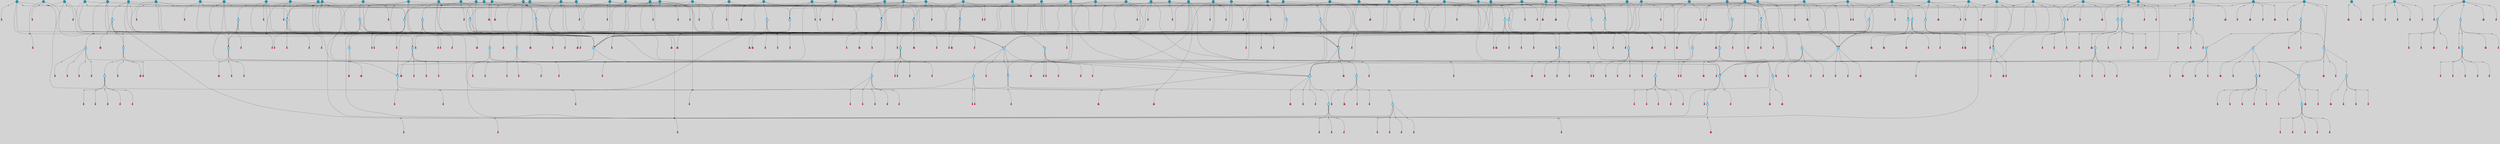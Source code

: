 // File exported with GEGELATI v1.3.1
// On the 2024-04-08 17:44:24
// With the File::TPGGraphDotExporter
digraph{
	graph[pad = "0.212, 0.055" bgcolor = lightgray]
	node[shape=circle style = filled label = ""]
		T7 [fillcolor="#66ddff"]
		T9 [fillcolor="#66ddff"]
		T11 [fillcolor="#66ddff"]
		T59 [fillcolor="#66ddff"]
		T102 [fillcolor="#66ddff"]
		T111 [fillcolor="#66ddff"]
		T258 [fillcolor="#66ddff"]
		T320 [fillcolor="#66ddff"]
		T321 [fillcolor="#66ddff"]
		T322 [fillcolor="#66ddff"]
		T323 [fillcolor="#66ddff"]
		T324 [fillcolor="#66ddff"]
		T325 [fillcolor="#1199bb"]
		T407 [fillcolor="#66ddff"]
		T429 [fillcolor="#66ddff"]
		T440 [fillcolor="#66ddff"]
		T540 [fillcolor="#66ddff"]
		T550 [fillcolor="#1199bb"]
		T623 [fillcolor="#66ddff"]
		T624 [fillcolor="#66ddff"]
		T625 [fillcolor="#66ddff"]
		T716 [fillcolor="#66ddff"]
		T717 [fillcolor="#66ddff"]
		T718 [fillcolor="#66ddff"]
		T721 [fillcolor="#66ddff"]
		T787 [fillcolor="#1199bb"]
		T788 [fillcolor="#66ddff"]
		T789 [fillcolor="#66ddff"]
		T790 [fillcolor="#66ddff"]
		T791 [fillcolor="#1199bb"]
		T792 [fillcolor="#66ddff"]
		T793 [fillcolor="#66ddff"]
		T794 [fillcolor="#66ddff"]
		T804 [fillcolor="#1199bb"]
		T813 [fillcolor="#1199bb"]
		T822 [fillcolor="#1199bb"]
		T877 [fillcolor="#66ddff"]
		T878 [fillcolor="#1199bb"]
		T879 [fillcolor="#66ddff"]
		T880 [fillcolor="#66ddff"]
		T881 [fillcolor="#66ddff"]
		T882 [fillcolor="#66ddff"]
		T883 [fillcolor="#66ddff"]
		T884 [fillcolor="#1199bb"]
		T885 [fillcolor="#66ddff"]
		T886 [fillcolor="#66ddff"]
		T893 [fillcolor="#1199bb"]
		T947 [fillcolor="#66ddff"]
		T948 [fillcolor="#66ddff"]
		T949 [fillcolor="#66ddff"]
		T950 [fillcolor="#66ddff"]
		T952 [fillcolor="#66ddff"]
		T953 [fillcolor="#66ddff"]
		T954 [fillcolor="#66ddff"]
		T956 [fillcolor="#66ddff"]
		T957 [fillcolor="#66ddff"]
		T991 [fillcolor="#1199bb"]
		T1004 [fillcolor="#1199bb"]
		T1005 [fillcolor="#66ddff"]
		T1006 [fillcolor="#66ddff"]
		T1007 [fillcolor="#1199bb"]
		T1009 [fillcolor="#66ddff"]
		T1010 [fillcolor="#66ddff"]
		T1011 [fillcolor="#66ddff"]
		T1012 [fillcolor="#66ddff"]
		T1013 [fillcolor="#66ddff"]
		T1014 [fillcolor="#66ddff"]
		T1016 [fillcolor="#1199bb"]
		T1018 [fillcolor="#1199bb"]
		T1019 [fillcolor="#1199bb"]
		T1020 [fillcolor="#66ddff"]
		T1022 [fillcolor="#1199bb"]
		T1023 [fillcolor="#66ddff"]
		T1026 [fillcolor="#1199bb"]
		T1029 [fillcolor="#1199bb"]
		T1030 [fillcolor="#1199bb"]
		T1047 [fillcolor="#1199bb"]
		T1050 [fillcolor="#1199bb"]
		T1053 [fillcolor="#66ddff"]
		T1054 [fillcolor="#66ddff"]
		T1055 [fillcolor="#66ddff"]
		T1056 [fillcolor="#66ddff"]
		T1064 [fillcolor="#1199bb"]
		T1069 [fillcolor="#1199bb"]
		T1071 [fillcolor="#1199bb"]
		T1074 [fillcolor="#1199bb"]
		T1075 [fillcolor="#1199bb"]
		T1077 [fillcolor="#1199bb"]
		T1078 [fillcolor="#1199bb"]
		T1079 [fillcolor="#1199bb"]
		T1080 [fillcolor="#1199bb"]
		T1081 [fillcolor="#1199bb"]
		T1082 [fillcolor="#1199bb"]
		T1084 [fillcolor="#1199bb"]
		T1085 [fillcolor="#1199bb"]
		T1087 [fillcolor="#1199bb"]
		T1088 [fillcolor="#1199bb"]
		T1089 [fillcolor="#66ddff"]
		T1091 [fillcolor="#1199bb"]
		T1092 [fillcolor="#1199bb"]
		T1093 [fillcolor="#1199bb"]
		T1094 [fillcolor="#1199bb"]
		T1096 [fillcolor="#1199bb"]
		T1097 [fillcolor="#1199bb"]
		T1098 [fillcolor="#1199bb"]
		T1099 [fillcolor="#1199bb"]
		T1100 [fillcolor="#1199bb"]
		T1102 [fillcolor="#1199bb"]
		T1103 [fillcolor="#1199bb"]
		T1105 [fillcolor="#1199bb"]
		T1106 [fillcolor="#1199bb"]
		T1107 [fillcolor="#1199bb"]
		T1109 [fillcolor="#1199bb"]
		T1114 [fillcolor="#1199bb"]
		T1118 [fillcolor="#1199bb"]
		T1120 [fillcolor="#66ddff"]
		T308 [fillcolor="#66ddff"]
		T1121 [fillcolor="#66ddff"]
		T1122 [fillcolor="#1199bb"]
		T1123 [fillcolor="#66ddff"]
		T1124 [fillcolor="#66ddff"]
		T425 [fillcolor="#66ddff"]
		T1125 [fillcolor="#66ddff"]
		T1126 [fillcolor="#66ddff"]
		T1127 [fillcolor="#1199bb"]
		T1130 [fillcolor="#1199bb"]
		T1131 [fillcolor="#66ddff"]
		T1132 [fillcolor="#66ddff"]
		T1133 [fillcolor="#66ddff"]
		T1134 [fillcolor="#66ddff"]
		T1135 [fillcolor="#1199bb"]
		T1136 [fillcolor="#1199bb"]
		T1063 [fillcolor="#1199bb"]
		T1137 [fillcolor="#1199bb"]
		T1138 [fillcolor="#1199bb"]
		T1139 [fillcolor="#1199bb"]
		T1140 [fillcolor="#1199bb"]
		T1141 [fillcolor="#1199bb"]
		T1142 [fillcolor="#1199bb"]
		T1143 [fillcolor="#1199bb"]
		T1144 [fillcolor="#1199bb"]
		T1145 [fillcolor="#1199bb"]
		T1146 [fillcolor="#1199bb"]
		T1147 [fillcolor="#1199bb"]
		T1148 [fillcolor="#1199bb"]
		T1149 [fillcolor="#1199bb"]
		T1150 [fillcolor="#1199bb"]
		T1151 [fillcolor="#1199bb"]
		T1152 [fillcolor="#1199bb"]
		T1153 [fillcolor="#1199bb"]
		T1154 [fillcolor="#1199bb"]
		T1155 [fillcolor="#1199bb"]
		T1156 [fillcolor="#1199bb"]
		T1157 [fillcolor="#1199bb"]
		P18568 [fillcolor="#cccccc" shape=point] //-3|
		I18568 [shape=box style=invis label="1|6&2|7#0|7&#92;n10|2&0|7#1|3&#92;n9|6&2|7#2|2&#92;n5|3&0|7#0|7&#92;n1|6&2|3#0|0&#92;n2|3&2|3#2|2&#92;n5|1&2|6#0|6&#92;n"]
		P18568 -> I18568[style=invis]
		A11976 [fillcolor="#ff3366" shape=box margin=0.03 width=0 height=0 label="7"]
		T7 -> P18568 -> A11976
		P18569 [fillcolor="#cccccc" shape=point] //5|
		I18569 [shape=box style=invis label="0|5&2|3#0|1&#92;n0|6&2|1#2|4&#92;n6|2&2|6#0|7&#92;n7|4&0|3#0|1&#92;n5|4&0|7#1|6&#92;n9|1&0|5#2|2&#92;n6|3&2|3#1|7&#92;n11|7&2|4#1|6&#92;n2|5&0|1#0|0&#92;n4|7&0|0#0|2&#92;n6|2&0|6#0|0&#92;n2|1&2|6#2|4&#92;n10|0&2|0#1|0&#92;n6|6&2|4#0|6&#92;n"]
		P18569 -> I18569[style=invis]
		A11977 [fillcolor="#ff3366" shape=box margin=0.03 width=0 height=0 label="8"]
		T7 -> P18569 -> A11977
		P18570 [fillcolor="#cccccc" shape=point] //-6|
		I18570 [shape=box style=invis label="11|1&0|7#2|0&#92;n10|4&0|1#1|0&#92;n4|3&2|4#2|1&#92;n0|5&2|0#0|0&#92;n6|1&0|0#0|3&#92;n8|2&2|0#0|4&#92;n11|4&2|0#1|6&#92;n7|0&2|6#2|3&#92;n5|3&2|6#2|0&#92;n2|0&2|0#0|4&#92;n"]
		P18570 -> I18570[style=invis]
		A11978 [fillcolor="#ff3366" shape=box margin=0.03 width=0 height=0 label="9"]
		T9 -> P18570 -> A11978
		P18571 [fillcolor="#cccccc" shape=point] //2|
		I18571 [shape=box style=invis label="6|3&2|7#1|4&#92;n8|6&0|0#2|5&#92;n2|1&0|2#0|3&#92;n8|7&0|6#0|4&#92;n2|1&2|0#0|1&#92;n0|0&2|2#2|3&#92;n6|6&0|7#2|1&#92;n6|1&0|7#2|6&#92;n5|4&2|7#0|4&#92;n0|3&0|4#2|0&#92;n11|0&2|0#2|5&#92;n4|5&2|5#2|4&#92;n5|7&0|6#0|4&#92;n9|7&2|5#0|3&#92;n5|4&2|1#0|3&#92;n5|3&0|1#1|7&#92;n0|4&0|3#2|5&#92;n"]
		P18571 -> I18571[style=invis]
		A11979 [fillcolor="#ff3366" shape=box margin=0.03 width=0 height=0 label="10"]
		T9 -> P18571 -> A11979
		P18572 [fillcolor="#cccccc" shape=point] //6|
		I18572 [shape=box style=invis label="3|0&2|7#2|2&#92;n3|2&0|4#2|5&#92;n5|1&0|2#1|0&#92;n8|7&0|1#2|0&#92;n8|5&0|3#0|6&#92;n0|2&0|2#2|3&#92;n1|5&2|5#0|5&#92;n5|6&0|6#0|7&#92;n6|7&0|0#2|6&#92;n1|2&2|3#0|0&#92;n7|7&2|3#0|4&#92;n0|7&2|7#0|6&#92;n1|0&2|2#2|7&#92;n4|4&0|1#0|0&#92;n"]
		P18572 -> I18572[style=invis]
		A11980 [fillcolor="#ff3366" shape=box margin=0.03 width=0 height=0 label="11"]
		T11 -> P18572 -> A11980
		P18573 [fillcolor="#cccccc" shape=point] //-4|
		I18573 [shape=box style=invis label="4|1&0|4#2|6&#92;n1|2&2|2#2|0&#92;n1|2&2|0#0|6&#92;n8|4&2|3#2|5&#92;n5|5&2|1#1|0&#92;n"]
		P18573 -> I18573[style=invis]
		A11981 [fillcolor="#ff3366" shape=box margin=0.03 width=0 height=0 label="12"]
		T11 -> P18573 -> A11981
		P18574 [fillcolor="#cccccc" shape=point] //8|
		I18574 [shape=box style=invis label="9|0&0|1#2|0&#92;n10|1&2|5#1|4&#92;n8|2&2|6#0|4&#92;n4|5&0|3#0|1&#92;n2|4&2|5#2|3&#92;n4|2&2|2#0|2&#92;n7|5&0|2#0|0&#92;n8|2&2|1#1|3&#92;n8|7&0|7#2|1&#92;n1|1&0|0#0|7&#92;n5|6&2|5#1|0&#92;n6|3&2|5#0|0&#92;n11|4&0|3#2|6&#92;n1|2&2|4#0|7&#92;n5|6&0|1#2|0&#92;n11|3&0|2#0|7&#92;n"]
		P18574 -> I18574[style=invis]
		A11982 [fillcolor="#ff3366" shape=box margin=0.03 width=0 height=0 label="6"]
		T59 -> P18574 -> A11982
		P18575 [fillcolor="#cccccc" shape=point] //5|
		I18575 [shape=box style=invis label="3|0&2|0#0|1&#92;n3|0&0|7#0|1&#92;n5|3&0|2#2|6&#92;n4|4&2|4#2|6&#92;n11|2&0|7#1|6&#92;n2|7&2|2#2|5&#92;n9|3&2|6#2|7&#92;n7|7&0|0#0|4&#92;n6|1&2|4#2|3&#92;n5|4&2|0#1|6&#92;n1|3&0|7#0|4&#92;n"]
		P18575 -> I18575[style=invis]
		A11983 [fillcolor="#ff3366" shape=box margin=0.03 width=0 height=0 label="7"]
		T59 -> P18575 -> A11983
		T59 -> P18570
		T59 -> P18575
		P18576 [fillcolor="#cccccc" shape=point] //7|
		I18576 [shape=box style=invis label="3|3&2|7#0|4&#92;n4|3&2|6#0|3&#92;n8|4&0|6#1|2&#92;n5|6&2|3#0|4&#92;n0|7&2|1#0|5&#92;n8|7&2|2#2|5&#92;n9|1&0|0#1|0&#92;n10|1&2|1#1|4&#92;n10|5&0|6#1|7&#92;n5|2&2|3#0|4&#92;n2|0&2|6#2|7&#92;n1|7&0|1#0|7&#92;n"]
		P18576 -> I18576[style=invis]
		A11984 [fillcolor="#ff3366" shape=box margin=0.03 width=0 height=0 label="2"]
		T102 -> P18576 -> A11984
		P18577 [fillcolor="#cccccc" shape=point] //-8|
		I18577 [shape=box style=invis label="7|5&0|4#2|4&#92;n"]
		P18577 -> I18577[style=invis]
		A11985 [fillcolor="#ff3366" shape=box margin=0.03 width=0 height=0 label="3"]
		T102 -> P18577 -> A11985
		P18578 [fillcolor="#cccccc" shape=point] //8|
		I18578 [shape=box style=invis label="7|0&0|2#1|4&#92;n8|1&2|3#0|5&#92;n0|6&0|5#0|5&#92;n3|7&2|1#0|6&#92;n9|4&2|7#1|6&#92;n1|7&2|5#2|2&#92;n8|5&2|0#0|3&#92;n0|2&0|2#0|0&#92;n3|5&0|2#0|3&#92;n"]
		P18578 -> I18578[style=invis]
		A11986 [fillcolor="#ff3366" shape=box margin=0.03 width=0 height=0 label="5"]
		T102 -> P18578 -> A11986
		P18579 [fillcolor="#cccccc" shape=point] //-5|
		I18579 [shape=box style=invis label="0|0&2|3#0|2&#92;n10|5&0|6#1|3&#92;n7|3&0|6#2|3&#92;n3|4&0|6#0|6&#92;n10|5&0|2#1|1&#92;n5|0&0|1#0|3&#92;n6|6&2|5#1|5&#92;n7|4&0|2#1|7&#92;n5|7&0|1#2|5&#92;n1|5&0|0#0|3&#92;n7|5&2|1#2|6&#92;n9|0&0|2#0|0&#92;n4|0&2|4#0|0&#92;n4|6&0|0#2|3&#92;n3|1&0|6#2|5&#92;n7|7&2|1#2|3&#92;n9|4&2|2#0|6&#92;n"]
		P18579 -> I18579[style=invis]
		T111 -> P18579 -> T9
		P18580 [fillcolor="#cccccc" shape=point] //7|
		I18580 [shape=box style=invis label="7|4&2|1#2|0&#92;n4|1&2|4#2|3&#92;n5|0&2|0#2|2&#92;n6|1&2|4#2|6&#92;n"]
		P18580 -> I18580[style=invis]
		A11987 [fillcolor="#ff3366" shape=box margin=0.03 width=0 height=0 label="9"]
		T111 -> P18580 -> A11987
		P18581 [fillcolor="#cccccc" shape=point] //2|
		I18581 [shape=box style=invis label="3|0&2|0#0|1&#92;n11|2&0|7#1|6&#92;n8|7&2|4#0|5&#92;n5|3&0|2#2|6&#92;n4|4&2|4#2|6&#92;n3|0&0|7#0|1&#92;n2|7&2|2#2|5&#92;n9|3&2|6#2|7&#92;n7|7&0|0#0|4&#92;n6|1&2|4#1|3&#92;n5|4&2|0#1|6&#92;n1|3&0|7#0|4&#92;n"]
		P18581 -> I18581[style=invis]
		A11988 [fillcolor="#ff3366" shape=box margin=0.03 width=0 height=0 label="7"]
		T111 -> P18581 -> A11988
		T111 -> P18570
		P18582 [fillcolor="#cccccc" shape=point] //2|
		I18582 [shape=box style=invis label="9|1&2|3#0|1&#92;n5|3&2|4#2|7&#92;n11|0&2|3#0|4&#92;n7|0&2|4#0|4&#92;n5|2&2|0#2|4&#92;n7|3&0|7#0|5&#92;n"]
		P18582 -> I18582[style=invis]
		A11989 [fillcolor="#ff3366" shape=box margin=0.03 width=0 height=0 label="2"]
		T258 -> P18582 -> A11989
		T258 -> P18570
		P18583 [fillcolor="#cccccc" shape=point] //-5|
		I18583 [shape=box style=invis label="8|7&0|3#0|3&#92;n6|4&2|1#0|5&#92;n2|2&2|6#2|0&#92;n4|7&2|0#2|3&#92;n10|5&2|1#1|5&#92;n2|0&0|7#2|0&#92;n5|3&2|2#2|0&#92;n6|7&0|0#1|0&#92;n"]
		P18583 -> I18583[style=invis]
		A11990 [fillcolor="#ff3366" shape=box margin=0.03 width=0 height=0 label="1"]
		T258 -> P18583 -> A11990
		P18584 [fillcolor="#cccccc" shape=point] //2|
		I18584 [shape=box style=invis label="4|1&0|4#2|6&#92;n5|5&2|1#1|0&#92;n1|0&2|0#0|6&#92;n8|4&2|3#2|5&#92;n"]
		P18584 -> I18584[style=invis]
		T258 -> P18584 -> T11
		P18585 [fillcolor="#cccccc" shape=point] //5|
		I18585 [shape=box style=invis label="1|6&2|7#0|7&#92;n9|2&2|7#2|2&#92;n10|2&0|7#1|3&#92;n5|3&0|7#0|7&#92;n7|0&2|7#2|2&#92;n1|6&2|3#0|0&#92;n2|3&2|3#2|2&#92;n"]
		P18585 -> I18585[style=invis]
		A11991 [fillcolor="#ff3366" shape=box margin=0.03 width=0 height=0 label="7"]
		T258 -> P18585 -> A11991
		P18586 [fillcolor="#cccccc" shape=point] //-4|
		I18586 [shape=box style=invis label="4|1&0|4#2|6&#92;n1|2&2|2#2|0&#92;n1|2&2|0#0|6&#92;n8|4&2|3#2|5&#92;n5|5&2|1#1|0&#92;n"]
		P18586 -> I18586[style=invis]
		A11992 [fillcolor="#ff3366" shape=box margin=0.03 width=0 height=0 label="12"]
		T320 -> P18586 -> A11992
		P18587 [fillcolor="#cccccc" shape=point] //-9|
		I18587 [shape=box style=invis label="2|0&2|0#2|1&#92;n4|4&2|4#2|6&#92;n9|1&0|3#1|7&#92;n5|3&0|2#2|6&#92;n2|7&2|2#2|5&#92;n5|4&2|0#1|6&#92;n3|0&0|7#0|1&#92;n1|3&0|7#0|4&#92;n11|6&2|2#0|7&#92;n7|7&0|0#0|4&#92;n11|0&0|7#1|6&#92;n9|3&2|6#2|7&#92;n"]
		P18587 -> I18587[style=invis]
		A11993 [fillcolor="#ff3366" shape=box margin=0.03 width=0 height=0 label="7"]
		T321 -> P18587 -> A11993
		P18588 [fillcolor="#cccccc" shape=point] //6|
		I18588 [shape=box style=invis label="3|0&2|7#2|2&#92;n3|2&0|4#2|5&#92;n5|1&0|2#1|0&#92;n8|7&0|1#2|0&#92;n8|5&0|3#0|6&#92;n0|2&0|2#2|3&#92;n1|5&2|5#0|5&#92;n5|6&0|6#0|7&#92;n6|7&0|0#2|6&#92;n1|2&2|3#0|0&#92;n7|7&2|3#0|4&#92;n0|7&2|7#0|6&#92;n1|0&2|2#2|7&#92;n4|4&0|1#0|0&#92;n"]
		P18588 -> I18588[style=invis]
		A11994 [fillcolor="#ff3366" shape=box margin=0.03 width=0 height=0 label="11"]
		T320 -> P18588 -> A11994
		P18589 [fillcolor="#cccccc" shape=point] //2|
		I18589 [shape=box style=invis label="4|1&0|4#2|6&#92;n5|5&2|1#1|0&#92;n1|0&2|0#0|6&#92;n8|4&2|3#2|5&#92;n"]
		P18589 -> I18589[style=invis]
		T321 -> P18589 -> T320
		P18590 [fillcolor="#cccccc" shape=point] //-3|
		I18590 [shape=box style=invis label="4|5&0|0#0|0&#92;n4|7&0|0#0|2&#92;n0|6&2|1#2|4&#92;n9|1&0|5#2|2&#92;n10|0&2|0#1|0&#92;n6|6&2|4#0|6&#92;n2|5&0|1#0|0&#92;n6|3&2|3#1|7&#92;n11|7&2|4#1|6&#92;n6|2&2|6#0|1&#92;n6|2&0|0#0|0&#92;n9|1&2|6#2|4&#92;n10|4&0|3#1|1&#92;n5|4&2|7#1|6&#92;n"]
		P18590 -> I18590[style=invis]
		T323 -> P18590 -> T321
		P18591 [fillcolor="#cccccc" shape=point] //5|
		I18591 [shape=box style=invis label="0|5&2|3#0|1&#92;n0|6&2|1#2|4&#92;n6|2&2|6#0|7&#92;n7|4&0|3#0|1&#92;n5|4&0|7#1|6&#92;n9|1&0|5#2|2&#92;n6|3&2|3#1|7&#92;n11|7&2|4#1|6&#92;n2|5&0|1#0|0&#92;n4|7&0|0#0|2&#92;n6|2&0|6#0|0&#92;n2|1&2|6#2|4&#92;n10|0&2|0#1|0&#92;n6|6&2|4#0|6&#92;n"]
		P18591 -> I18591[style=invis]
		A11995 [fillcolor="#ff3366" shape=box margin=0.03 width=0 height=0 label="8"]
		T322 -> P18591 -> A11995
		P18592 [fillcolor="#cccccc" shape=point] //8|
		I18592 [shape=box style=invis label="9|7&0|5#2|5&#92;n3|3&2|3#0|2&#92;n9|5&2|2#1|0&#92;n2|3&0|6#0|3&#92;n4|4&2|5#2|7&#92;n11|3&2|0#1|5&#92;n6|6&2|1#2|2&#92;n4|6&0|1#2|2&#92;n2|5&2|7#2|2&#92;n7|7&2|2#2|3&#92;n6|5&0|3#2|6&#92;n6|7&0|6#0|2&#92;n"]
		P18592 -> I18592[style=invis]
		A11996 [fillcolor="#ff3366" shape=box margin=0.03 width=0 height=0 label="14"]
		T321 -> P18592 -> A11996
		P18593 [fillcolor="#cccccc" shape=point] //-3|
		I18593 [shape=box style=invis label="1|6&2|7#0|7&#92;n10|2&0|7#1|3&#92;n9|6&2|7#2|2&#92;n5|3&0|7#0|7&#92;n1|6&2|3#0|0&#92;n2|3&2|3#2|2&#92;n5|1&2|6#0|6&#92;n"]
		P18593 -> I18593[style=invis]
		A11997 [fillcolor="#ff3366" shape=box margin=0.03 width=0 height=0 label="7"]
		T322 -> P18593 -> A11997
		P18594 [fillcolor="#cccccc" shape=point] //-8|
		I18594 [shape=box style=invis label="7|5&0|4#2|4&#92;n"]
		P18594 -> I18594[style=invis]
		A11998 [fillcolor="#ff3366" shape=box margin=0.03 width=0 height=0 label="3"]
		T321 -> P18594 -> A11998
		P18595 [fillcolor="#cccccc" shape=point] //4|
		I18595 [shape=box style=invis label="4|3&0|6#0|3&#92;n5|7&2|3#2|2&#92;n5|6&0|7#1|2&#92;n1|4&2|6#0|3&#92;n8|4&2|1#2|5&#92;n9|5&2|4#1|4&#92;n2|4&0|5#0|7&#92;n10|0&0|6#1|3&#92;n3|0&0|6#0|2&#92;n2|7&2|7#2|6&#92;n5|2&0|5#1|5&#92;n10|4&2|5#1|7&#92;n4|0&0|4#2|4&#92;n11|1&0|4#2|6&#92;n10|6&2|0#1|4&#92;n9|7&0|3#1|4&#92;n4|5&2|7#0|6&#92;n11|5&2|6#2|3&#92;n0|3&0|5#0|1&#92;n"]
		P18595 -> I18595[style=invis]
		A11999 [fillcolor="#ff3366" shape=box margin=0.03 width=0 height=0 label="13"]
		T321 -> P18595 -> A11999
		P18596 [fillcolor="#cccccc" shape=point] //1|
		I18596 [shape=box style=invis label="0|4&0|1#0|1&#92;n10|5&2|5#1|6&#92;n7|7&2|5#2|2&#92;n9|5&0|7#2|7&#92;n8|4&0|3#2|7&#92;n11|0&2|3#0|5&#92;n7|0&0|0#0|1&#92;n4|2&0|4#0|5&#92;n5|1&0|6#2|7&#92;n11|3&0|7#1|3&#92;n"]
		P18596 -> I18596[style=invis]
		T323 -> P18596 -> T322
		P18597 [fillcolor="#cccccc" shape=point] //4|
		I18597 [shape=box style=invis label="4|3&0|6#0|3&#92;n5|7&2|3#2|2&#92;n5|6&0|7#1|2&#92;n1|4&2|6#0|3&#92;n8|4&2|1#2|5&#92;n9|5&2|4#1|4&#92;n2|4&0|5#0|7&#92;n10|0&0|6#1|3&#92;n3|0&0|6#0|2&#92;n2|7&2|7#2|6&#92;n5|2&0|5#1|5&#92;n10|4&2|5#1|7&#92;n4|0&0|4#2|4&#92;n11|1&0|4#2|6&#92;n10|6&2|0#1|4&#92;n9|7&0|3#1|4&#92;n4|5&2|7#0|6&#92;n11|5&2|6#2|3&#92;n0|3&0|5#0|1&#92;n"]
		P18597 -> I18597[style=invis]
		A12000 [fillcolor="#ff3366" shape=box margin=0.03 width=0 height=0 label="13"]
		T323 -> P18597 -> A12000
		P18598 [fillcolor="#cccccc" shape=point] //-9|
		I18598 [shape=box style=invis label="2|0&2|0#2|1&#92;n4|4&2|4#2|6&#92;n9|1&0|3#1|7&#92;n5|3&0|2#2|6&#92;n2|7&2|2#2|5&#92;n5|4&2|0#1|6&#92;n3|0&0|7#0|1&#92;n1|3&0|7#0|4&#92;n11|6&2|2#0|7&#92;n7|7&0|0#0|4&#92;n11|0&0|7#1|6&#92;n9|3&2|6#2|7&#92;n"]
		P18598 -> I18598[style=invis]
		A12001 [fillcolor="#ff3366" shape=box margin=0.03 width=0 height=0 label="7"]
		T325 -> P18598 -> A12001
		P18599 [fillcolor="#cccccc" shape=point] //-4|
		I18599 [shape=box style=invis label="4|1&0|4#2|6&#92;n1|2&2|2#2|0&#92;n1|2&2|0#0|6&#92;n8|4&2|3#2|5&#92;n5|5&2|1#1|0&#92;n"]
		P18599 -> I18599[style=invis]
		A12002 [fillcolor="#ff3366" shape=box margin=0.03 width=0 height=0 label="12"]
		T324 -> P18599 -> A12002
		P18600 [fillcolor="#cccccc" shape=point] //6|
		I18600 [shape=box style=invis label="3|0&2|7#2|2&#92;n3|2&0|4#2|5&#92;n5|1&0|2#1|0&#92;n8|7&0|1#2|0&#92;n8|5&0|3#0|6&#92;n0|2&0|2#2|3&#92;n1|5&2|5#0|5&#92;n5|6&0|6#0|7&#92;n6|7&0|0#2|6&#92;n1|2&2|3#0|0&#92;n7|7&2|3#0|4&#92;n0|7&2|7#0|6&#92;n1|0&2|2#2|7&#92;n4|4&0|1#0|0&#92;n"]
		P18600 -> I18600[style=invis]
		A12003 [fillcolor="#ff3366" shape=box margin=0.03 width=0 height=0 label="11"]
		T324 -> P18600 -> A12003
		P18601 [fillcolor="#cccccc" shape=point] //2|
		I18601 [shape=box style=invis label="4|1&0|4#2|6&#92;n5|5&2|1#1|0&#92;n1|0&2|0#0|6&#92;n8|4&2|3#2|5&#92;n"]
		P18601 -> I18601[style=invis]
		T325 -> P18601 -> T324
		P18602 [fillcolor="#cccccc" shape=point] //4|
		I18602 [shape=box style=invis label="4|3&0|6#0|3&#92;n5|7&2|3#2|2&#92;n5|6&0|7#1|2&#92;n1|4&2|6#0|3&#92;n8|4&2|1#2|5&#92;n9|5&2|4#1|4&#92;n2|4&0|5#0|7&#92;n10|0&0|6#1|3&#92;n3|0&0|6#0|2&#92;n2|7&2|7#2|6&#92;n5|2&0|5#1|5&#92;n10|4&2|5#1|7&#92;n4|0&0|4#2|4&#92;n11|1&0|4#2|6&#92;n10|6&2|0#1|4&#92;n9|7&0|3#1|4&#92;n4|5&2|7#0|6&#92;n11|5&2|6#2|3&#92;n0|3&0|5#0|1&#92;n"]
		P18602 -> I18602[style=invis]
		A12004 [fillcolor="#ff3366" shape=box margin=0.03 width=0 height=0 label="13"]
		T325 -> P18602 -> A12004
		P18603 [fillcolor="#cccccc" shape=point] //-8|
		I18603 [shape=box style=invis label="7|5&0|4#2|4&#92;n"]
		P18603 -> I18603[style=invis]
		A12005 [fillcolor="#ff3366" shape=box margin=0.03 width=0 height=0 label="3"]
		T325 -> P18603 -> A12005
		P18604 [fillcolor="#cccccc" shape=point] //8|
		I18604 [shape=box style=invis label="9|7&0|5#2|5&#92;n3|3&2|3#0|2&#92;n9|5&2|2#1|0&#92;n2|3&0|6#0|3&#92;n4|4&2|5#2|7&#92;n11|3&2|0#1|5&#92;n6|6&2|1#2|2&#92;n4|6&0|1#2|2&#92;n2|5&2|7#2|2&#92;n7|7&2|2#2|3&#92;n6|5&0|3#2|6&#92;n6|7&0|6#0|2&#92;n"]
		P18604 -> I18604[style=invis]
		A12006 [fillcolor="#ff3366" shape=box margin=0.03 width=0 height=0 label="14"]
		T325 -> P18604 -> A12006
		P18605 [fillcolor="#cccccc" shape=point] //-1|
		I18605 [shape=box style=invis label="0|5&2|2#0|0&#92;n11|3&2|3#1|3&#92;n8|5&2|2#1|7&#92;n10|0&0|6#1|2&#92;n9|1&2|5#0|3&#92;n8|0&2|4#2|6&#92;n6|7&0|2#0|3&#92;n9|2&0|7#0|1&#92;n6|2&0|2#2|1&#92;n"]
		P18605 -> I18605[style=invis]
		A12007 [fillcolor="#ff3366" shape=box margin=0.03 width=0 height=0 label="7"]
		T407 -> P18605 -> A12007
		P18606 [fillcolor="#cccccc" shape=point] //-3|
		I18606 [shape=box style=invis label="7|7&0|0#0|4&#92;n11|2&0|7#1|6&#92;n8|7&2|4#0|5&#92;n5|3&0|2#2|6&#92;n4|4&2|4#2|6&#92;n3|0&0|7#0|6&#92;n2|7&2|2#2|5&#92;n9|3&2|6#2|7&#92;n6|7&0|0#0|7&#92;n3|0&2|0#0|1&#92;n6|1&2|4#1|3&#92;n5|4&2|0#1|6&#92;n1|3&0|7#0|4&#92;n"]
		P18606 -> I18606[style=invis]
		T407 -> P18606 -> T59
		P18607 [fillcolor="#cccccc" shape=point] //-5|
		I18607 [shape=box style=invis label="5|3&0|7#0|7&#92;n9|2&2|7#2|2&#92;n1|6&2|7#0|7&#92;n7|6&2|4#0|5&#92;n10|3&0|2#1|1&#92;n9|2&0|7#1|3&#92;n1|6&0|3#0|1&#92;n4|0&0|2#2|2&#92;n7|0&2|7#2|2&#92;n5|1&2|6#0|3&#92;n2|3&2|3#2|2&#92;n"]
		P18607 -> I18607[style=invis]
		T407 -> P18607 -> T102
		P18608 [fillcolor="#cccccc" shape=point] //1|
		I18608 [shape=box style=invis label="9|3&2|0#0|4&#92;n4|2&0|5#2|0&#92;n10|7&2|7#1|1&#92;n6|3&2|6#1|5&#92;n8|3&2|5#1|2&#92;n4|0&2|1#2|2&#92;n4|1&0|4#0|3&#92;n3|6&2|5#2|5&#92;n8|3&0|1#0|7&#92;n4|0&2|4#0|1&#92;n3|4&0|0#2|1&#92;n3|2&0|7#2|1&#92;n1|4&0|1#0|2&#92;n"]
		P18608 -> I18608[style=invis]
		A12008 [fillcolor="#ff3366" shape=box margin=0.03 width=0 height=0 label="14"]
		T407 -> P18608 -> A12008
		P18609 [fillcolor="#cccccc" shape=point] //3|
		I18609 [shape=box style=invis label="5|4&2|7#0|4&#92;n0|4&0|3#2|5&#92;n8|6&0|0#2|5&#92;n2|1&0|2#0|3&#92;n9|7&0|6#0|4&#92;n0|0&2|2#2|3&#92;n6|6&0|7#2|1&#92;n6|1&0|7#2|6&#92;n0|3&0|4#2|0&#92;n11|0&2|0#2|5&#92;n4|5&2|5#2|4&#92;n5|3&0|1#1|7&#92;n9|7&2|2#0|3&#92;n5|4&2|1#0|3&#92;n5|0&0|6#0|4&#92;n0|0&0|1#2|0&#92;n"]
		P18609 -> I18609[style=invis]
		A12009 [fillcolor="#ff3366" shape=box margin=0.03 width=0 height=0 label="10"]
		T407 -> P18609 -> A12009
		P18610 [fillcolor="#cccccc" shape=point] //4|
		I18610 [shape=box style=invis label="8|5&2|3#2|1&#92;n10|1&0|3#1|6&#92;n7|1&2|6#1|3&#92;n4|1&0|6#0|0&#92;n11|1&0|2#0|3&#92;n2|0&2|1#2|7&#92;n"]
		P18610 -> I18610[style=invis]
		A12010 [fillcolor="#ff3366" shape=box margin=0.03 width=0 height=0 label="2"]
		T429 -> P18610 -> A12010
		P18611 [fillcolor="#cccccc" shape=point] //1|
		I18611 [shape=box style=invis label="9|7&0|2#2|2&#92;n6|5&0|1#1|0&#92;n2|2&0|0#2|1&#92;n4|3&2|2#2|3&#92;n2|5&2|2#0|0&#92;n10|7&0|5#1|1&#92;n9|5&2|7#2|5&#92;n7|7&2|5#2|5&#92;n8|0&2|4#0|1&#92;n5|4&2|0#0|2&#92;n2|5&2|2#2|6&#92;n4|4&0|2#2|1&#92;n7|2&2|4#0|0&#92;n10|0&2|2#1|1&#92;n10|4&2|3#1|0&#92;n"]
		P18611 -> I18611[style=invis]
		A12011 [fillcolor="#ff3366" shape=box margin=0.03 width=0 height=0 label="1"]
		T429 -> P18611 -> A12011
		P18612 [fillcolor="#cccccc" shape=point] //-8|
		I18612 [shape=box style=invis label="11|7&2|0#2|0&#92;n5|5&2|7#2|7&#92;n8|6&2|7#1|2&#92;n1|7&0|3#0|6&#92;n4|0&2|1#2|2&#92;n9|0&0|2#0|0&#92;n10|1&0|5#1|6&#92;n0|0&2|3#2|0&#92;n3|2&0|1#2|6&#92;n0|1&2|4#0|0&#92;n"]
		P18612 -> I18612[style=invis]
		A12012 [fillcolor="#ff3366" shape=box margin=0.03 width=0 height=0 label="6"]
		T429 -> P18612 -> A12012
		P18613 [fillcolor="#cccccc" shape=point] //-7|
		I18613 [shape=box style=invis label="7|3&0|6#2|5&#92;n10|5&0|5#1|0&#92;n1|0&2|4#0|3&#92;n"]
		P18613 -> I18613[style=invis]
		T429 -> P18613 -> T7
		P18614 [fillcolor="#cccccc" shape=point] //-2|
		I18614 [shape=box style=invis label="3|1&2|6#2|5&#92;n4|5&0|4#0|6&#92;n7|1&0|6#2|2&#92;n2|6&0|6#2|0&#92;n7|7&0|0#1|0&#92;n3|7&0|7#0|1&#92;n1|3&2|2#2|0&#92;n3|6&0|5#0|0&#92;n4|0&2|7#0|4&#92;n9|4&2|2#0|1&#92;n3|1&2|5#0|7&#92;n"]
		P18614 -> I18614[style=invis]
		A12013 [fillcolor="#ff3366" shape=box margin=0.03 width=0 height=0 label="1"]
		T429 -> P18614 -> A12013
		P18615 [fillcolor="#cccccc" shape=point] //2|
		I18615 [shape=box style=invis label="0|6&0|7#0|4&#92;n6|7&2|6#2|6&#92;n11|3&0|7#1|6&#92;n11|1&0|6#2|7&#92;n2|4&0|1#0|1&#92;n10|6&2|5#1|6&#92;n11|3&0|1#1|7&#92;n10|0&2|3#1|5&#92;n"]
		P18615 -> I18615[style=invis]
		T440 -> P18615 -> T7
		P18616 [fillcolor="#cccccc" shape=point] //-9|
		I18616 [shape=box style=invis label="2|0&2|3#2|0&#92;n11|7&0|4#1|0&#92;n"]
		P18616 -> I18616[style=invis]
		T440 -> P18616 -> T111
		T440 -> P18575
		P18617 [fillcolor="#cccccc" shape=point] //7|
		I18617 [shape=box style=invis label="2|0&2|1#2|0&#92;n9|1&0|6#0|3&#92;n11|7&0|4#1|0&#92;n"]
		P18617 -> I18617[style=invis]
		T540 -> P18617 -> T111
		P18618 [fillcolor="#cccccc" shape=point] //6|
		I18618 [shape=box style=invis label="0|5&2|3#0|1&#92;n0|6&2|1#2|4&#92;n9|1&0|5#2|2&#92;n7|4&0|3#0|1&#92;n5|4&0|7#1|6&#92;n2|5&0|1#0|0&#92;n6|3&2|3#1|7&#92;n11|7&2|4#1|6&#92;n6|2&2|6#0|1&#92;n4|7&0|0#0|2&#92;n6|2&0|6#0|0&#92;n9|1&2|6#2|4&#92;n10|0&2|0#1|0&#92;n6|6&2|4#0|6&#92;n"]
		P18618 -> I18618[style=invis]
		A12014 [fillcolor="#ff3366" shape=box margin=0.03 width=0 height=0 label="8"]
		T540 -> P18618 -> A12014
		P18619 [fillcolor="#cccccc" shape=point] //-4|
		I18619 [shape=box style=invis label="6|3&2|6#1|2&#92;n2|5&2|2#2|5&#92;n2|6&0|4#0|5&#92;n6|0&0|2#1|2&#92;n"]
		P18619 -> I18619[style=invis]
		A12015 [fillcolor="#ff3366" shape=box margin=0.03 width=0 height=0 label="7"]
		T540 -> P18619 -> A12015
		P18620 [fillcolor="#cccccc" shape=point] //-5|
		I18620 [shape=box style=invis label="7|2&0|3#2|2&#92;n3|2&0|2#2|0&#92;n1|5&2|7#0|4&#92;n5|3&0|3#0|7&#92;n11|4&0|1#0|0&#92;n8|7&2|7#2|7&#92;n4|0&0|3#2|7&#92;n"]
		P18620 -> I18620[style=invis]
		A12016 [fillcolor="#ff3366" shape=box margin=0.03 width=0 height=0 label="7"]
		T540 -> P18620 -> A12016
		P18621 [fillcolor="#cccccc" shape=point] //-4|
		I18621 [shape=box style=invis label="4|1&0|4#2|6&#92;n1|2&2|2#2|0&#92;n1|2&2|0#0|6&#92;n8|4&2|3#2|5&#92;n5|5&2|1#1|0&#92;n"]
		P18621 -> I18621[style=invis]
		A12017 [fillcolor="#ff3366" shape=box margin=0.03 width=0 height=0 label="12"]
		T550 -> P18621 -> A12017
		P18622 [fillcolor="#cccccc" shape=point] //7|
		I18622 [shape=box style=invis label="7|4&2|7#0|4&#92;n4|6&0|1#2|5&#92;n2|1&2|3#0|0&#92;n4|3&2|0#0|1&#92;n0|0&2|7#2|7&#92;n7|7&0|5#2|3&#92;n5|0&2|1#2|2&#92;n10|0&0|4#1|2&#92;n4|4&0|7#0|0&#92;n6|7&0|2#0|1&#92;n1|4&2|5#0|4&#92;n"]
		P18622 -> I18622[style=invis]
		A12018 [fillcolor="#ff3366" shape=box margin=0.03 width=0 height=0 label="0"]
		T623 -> P18622 -> A12018
		P18623 [fillcolor="#cccccc" shape=point] //0|
		I18623 [shape=box style=invis label="4|0&0|3#2|7&#92;n10|2&0|3#1|7&#92;n3|5&0|2#0|3&#92;n4|5&0|0#2|1&#92;n10|7&2|0#1|2&#92;n5|3&2|3#1|6&#92;n9|5&2|0#0|4&#92;n5|4&2|7#0|2&#92;n10|3&2|7#1|4&#92;n7|2&0|1#2|6&#92;n8|6&0|5#0|5&#92;n8|7&2|3#0|5&#92;n2|6&2|4#0|0&#92;n"]
		P18623 -> I18623[style=invis]
		A12019 [fillcolor="#ff3366" shape=box margin=0.03 width=0 height=0 label="5"]
		T625 -> P18623 -> A12019
		P18624 [fillcolor="#cccccc" shape=point] //0|
		I18624 [shape=box style=invis label="2|5&0|1#0|6&#92;n6|1&2|2#2|7&#92;n8|0&0|3#1|4&#92;n4|3&2|5#2|4&#92;n8|1&2|4#0|0&#92;n6|6&0|1#2|6&#92;n11|7&2|4#2|5&#92;n6|2&2|4#0|2&#92;n8|5&2|4#2|4&#92;n2|1&2|1#2|2&#92;n2|7&2|5#2|6&#92;n9|7&0|5#0|4&#92;n1|2&0|5#2|6&#92;n4|2&2|3#2|7&#92;n3|3&2|1#0|2&#92;n"]
		P18624 -> I18624[style=invis]
		A12020 [fillcolor="#ff3366" shape=box margin=0.03 width=0 height=0 label="5"]
		T625 -> P18624 -> A12020
		P18625 [fillcolor="#cccccc" shape=point] //3|
		I18625 [shape=box style=invis label="7|6&2|4#0|2&#92;n10|3&2|7#1|4&#92;n11|6&0|4#0|1&#92;n7|1&0|0#2|6&#92;n7|6&0|3#2|6&#92;n4|0&2|6#0|1&#92;n4|4&2|5#0|2&#92;n4|6&0|4#2|7&#92;n10|0&2|3#1|5&#92;n2|6&0|5#0|2&#92;n1|0&2|3#0|7&#92;n1|6&2|0#0|5&#92;n6|2&0|1#0|7&#92;n9|2&0|3#2|7&#92;n5|3&0|6#0|6&#92;n1|7&2|5#2|3&#92;n8|1&2|7#0|6&#92;n1|0&2|5#2|1&#92;n7|1&2|2#2|5&#92;n7|4&2|6#0|3&#92;n"]
		P18625 -> I18625[style=invis]
		A12021 [fillcolor="#ff3366" shape=box margin=0.03 width=0 height=0 label="4"]
		T625 -> P18625 -> A12021
		P18626 [fillcolor="#cccccc" shape=point] //-9|
		I18626 [shape=box style=invis label="4|7&2|6#0|5&#92;n11|3&0|2#2|6&#92;n10|2&2|4#1|6&#92;n3|0&2|6#2|7&#92;n4|3&0|5#0|7&#92;n2|3&0|7#0|7&#92;n10|6&0|7#1|5&#92;n10|1&2|2#1|1&#92;n1|7&0|3#2|6&#92;n"]
		P18626 -> I18626[style=invis]
		A12022 [fillcolor="#ff3366" shape=box margin=0.03 width=0 height=0 label="4"]
		T550 -> P18626 -> A12022
		P18627 [fillcolor="#cccccc" shape=point] //8|
		I18627 [shape=box style=invis label="9|0&0|1#2|0&#92;n10|1&2|5#1|4&#92;n8|2&2|6#0|4&#92;n2|4&2|5#2|3&#92;n4|2&2|2#0|2&#92;n7|5&0|2#0|0&#92;n8|2&2|1#1|3&#92;n8|7&0|7#2|1&#92;n1|1&0|0#0|7&#92;n5|6&2|5#1|0&#92;n6|6&2|5#0|0&#92;n11|4&0|3#2|6&#92;n4|2&2|4#0|7&#92;n5|6&0|1#2|0&#92;n11|3&0|2#0|7&#92;n"]
		P18627 -> I18627[style=invis]
		A12023 [fillcolor="#ff3366" shape=box margin=0.03 width=0 height=0 label="6"]
		T624 -> P18627 -> A12023
		P18628 [fillcolor="#cccccc" shape=point] //-6|
		I18628 [shape=box style=invis label="9|0&2|0#0|1&#92;n3|2&0|2#0|3&#92;n5|4&0|5#1|7&#92;n2|1&0|4#0|3&#92;n9|2&2|0#2|4&#92;n7|6&0|4#0|2&#92;n2|3&0|6#2|6&#92;n1|2&0|3#2|0&#92;n"]
		P18628 -> I18628[style=invis]
		T550 -> P18628 -> T624
		P18629 [fillcolor="#cccccc" shape=point] //5|
		I18629 [shape=box style=invis label="3|0&2|0#0|1&#92;n3|0&0|7#0|1&#92;n5|3&0|2#2|6&#92;n4|4&2|4#2|6&#92;n11|2&0|7#1|6&#92;n2|7&2|2#2|5&#92;n9|3&2|6#2|7&#92;n7|7&0|0#0|4&#92;n6|1&2|4#2|3&#92;n5|4&2|0#1|6&#92;n1|3&0|7#0|4&#92;n"]
		P18629 -> I18629[style=invis]
		A12024 [fillcolor="#ff3366" shape=box margin=0.03 width=0 height=0 label="7"]
		T624 -> P18629 -> A12024
		P18630 [fillcolor="#cccccc" shape=point] //-10|
		I18630 [shape=box style=invis label="3|6&0|0#0|4&#92;n4|1&2|4#0|1&#92;n5|1&0|1#0|4&#92;n5|5&2|6#0|5&#92;n6|5&0|6#0|3&#92;n11|1&2|0#0|1&#92;n0|7&2|0#0|3&#92;n1|2&0|6#0|1&#92;n8|0&0|4#2|0&#92;n0|4&0|7#2|7&#92;n7|0&2|7#1|3&#92;n3|1&0|5#2|5&#92;n5|1&0|4#0|3&#92;n2|2&0|2#0|0&#92;n8|3&0|1#0|7&#92;n3|0&0|3#0|5&#92;n7|2&0|5#2|0&#92;n6|3&2|7#1|5&#92;n4|7&2|7#2|1&#92;n"]
		P18630 -> I18630[style=invis]
		A12025 [fillcolor="#ff3366" shape=box margin=0.03 width=0 height=0 label="14"]
		T624 -> P18630 -> A12025
		P18631 [fillcolor="#cccccc" shape=point] //5|
		I18631 [shape=box style=invis label="0|5&2|3#0|1&#92;n0|6&2|1#2|4&#92;n6|2&2|6#0|7&#92;n7|4&0|3#0|1&#92;n5|4&0|7#1|6&#92;n9|1&0|5#2|2&#92;n6|3&2|3#1|7&#92;n11|7&2|4#1|6&#92;n2|5&0|1#0|0&#92;n4|7&0|0#0|2&#92;n6|2&0|6#0|0&#92;n2|1&2|6#2|4&#92;n10|0&2|0#1|0&#92;n6|6&2|4#0|6&#92;n"]
		P18631 -> I18631[style=invis]
		A12026 [fillcolor="#ff3366" shape=box margin=0.03 width=0 height=0 label="8"]
		T624 -> P18631 -> A12026
		P18632 [fillcolor="#cccccc" shape=point] //-2|
		I18632 [shape=box style=invis label="1|3&0|2#0|7&#92;n6|1&0|7#0|0&#92;n6|1&2|4#1|7&#92;n3|0&2|3#0|3&#92;n0|2&0|7#2|6&#92;n"]
		P18632 -> I18632[style=invis]
		T550 -> P18632 -> T623
		P18633 [fillcolor="#cccccc" shape=point] //5|
		I18633 [shape=box style=invis label="3|0&2|0#2|1&#92;n3|0&0|7#0|1&#92;n5|3&0|2#2|6&#92;n4|4&2|4#2|6&#92;n5|4&2|0#1|6&#92;n2|7&2|2#2|5&#92;n1|3&0|7#0|4&#92;n11|6&2|2#0|7&#92;n7|7&0|0#0|4&#92;n6|1&2|4#2|3&#92;n11|0&0|7#1|6&#92;n9|3&2|6#2|7&#92;n"]
		P18633 -> I18633[style=invis]
		A12027 [fillcolor="#ff3366" shape=box margin=0.03 width=0 height=0 label="7"]
		T623 -> P18633 -> A12027
		P18634 [fillcolor="#cccccc" shape=point] //4|
		I18634 [shape=box style=invis label="7|1&0|6#0|1&#92;n6|7&2|7#1|7&#92;n10|1&2|1#1|1&#92;n9|6&2|2#1|4&#92;n4|7&0|4#2|2&#92;n9|6&0|5#1|1&#92;n10|0&2|6#1|6&#92;n5|1&0|1#2|3&#92;n10|1&0|5#1|0&#92;n3|4&2|3#0|0&#92;n8|2&0|5#2|4&#92;n1|6&2|0#0|0&#92;n2|3&0|1#2|6&#92;n5|2&2|2#1|6&#92;n2|2&0|1#2|1&#92;n3|1&2|7#0|3&#92;n6|7&2|3#0|4&#92;n"]
		P18634 -> I18634[style=invis]
		A12028 [fillcolor="#ff3366" shape=box margin=0.03 width=0 height=0 label="10"]
		T623 -> P18634 -> A12028
		P18635 [fillcolor="#cccccc" shape=point] //-1|
		I18635 [shape=box style=invis label="5|7&2|4#0|7&#92;n6|4&2|4#2|6&#92;n3|0&0|5#0|0&#92;n9|5&0|7#1|4&#92;n8|0&0|2#2|1&#92;n3|0&2|6#0|7&#92;n1|7&2|5#2|5&#92;n9|4&0|2#0|6&#92;n4|4&2|5#0|6&#92;n"]
		P18635 -> I18635[style=invis]
		A12029 [fillcolor="#ff3366" shape=box margin=0.03 width=0 height=0 label="7"]
		T550 -> P18635 -> A12029
		P18636 [fillcolor="#cccccc" shape=point] //-4|
		I18636 [shape=box style=invis label="0|4&0|0#2|7&#92;n8|5&2|4#2|4&#92;n4|3&2|5#2|4&#92;n11|7&2|2#2|5&#92;n6|5&2|2#2|7&#92;n3|2&0|7#0|7&#92;n3|3&2|1#0|3&#92;n2|6&0|3#2|5&#92;n0|1&2|6#2|2&#92;n8|2&0|0#1|6&#92;n0|7&0|5#0|4&#92;n9|5&0|3#2|7&#92;n2|7&2|5#2|6&#92;n9|0&2|0#0|1&#92;n1|2&2|4#0|2&#92;n"]
		P18636 -> I18636[style=invis]
		T623 -> P18636 -> T625
		P18637 [fillcolor="#cccccc" shape=point] //2|
		I18637 [shape=box style=invis label="9|1&2|3#0|1&#92;n5|2&2|0#2|4&#92;n3|6&2|5#2|7&#92;n7|0&2|5#0|4&#92;n1|2&0|3#0|5&#92;n7|3&2|7#0|0&#92;n"]
		P18637 -> I18637[style=invis]
		A12030 [fillcolor="#ff3366" shape=box margin=0.03 width=0 height=0 label="2"]
		T625 -> P18637 -> A12030
		P18638 [fillcolor="#cccccc" shape=point] //-6|
		I18638 [shape=box style=invis label="7|5&0|4#0|4&#92;n11|0&2|5#2|1&#92;n"]
		P18638 -> I18638[style=invis]
		A12031 [fillcolor="#ff3366" shape=box margin=0.03 width=0 height=0 label="3"]
		T625 -> P18638 -> A12031
		P18639 [fillcolor="#cccccc" shape=point] //5|
		I18639 [shape=box style=invis label="0|5&2|3#0|1&#92;n0|6&2|1#2|4&#92;n6|2&2|6#0|7&#92;n7|4&0|3#0|1&#92;n5|4&0|7#1|6&#92;n9|1&0|5#2|2&#92;n6|3&2|3#1|7&#92;n11|7&2|4#1|6&#92;n2|5&0|1#0|0&#92;n4|7&0|0#0|2&#92;n6|2&0|6#0|0&#92;n2|1&2|6#2|4&#92;n10|0&2|0#1|0&#92;n6|6&2|4#0|6&#92;n"]
		P18639 -> I18639[style=invis]
		A12032 [fillcolor="#ff3366" shape=box margin=0.03 width=0 height=0 label="8"]
		T717 -> P18639 -> A12032
		P18640 [fillcolor="#cccccc" shape=point] //-10|
		I18640 [shape=box style=invis label="3|6&0|0#0|4&#92;n4|1&2|4#0|1&#92;n5|1&0|1#0|4&#92;n5|5&2|6#0|5&#92;n6|5&0|6#0|3&#92;n11|1&2|0#0|1&#92;n0|7&2|0#0|3&#92;n1|2&0|6#0|1&#92;n8|0&0|4#2|0&#92;n0|4&0|7#2|7&#92;n7|0&2|7#1|3&#92;n3|1&0|5#2|5&#92;n5|1&0|4#0|3&#92;n2|2&0|2#0|0&#92;n8|3&0|1#0|7&#92;n3|0&0|3#0|5&#92;n7|2&0|5#2|0&#92;n6|3&2|7#1|5&#92;n4|7&2|7#2|1&#92;n"]
		P18640 -> I18640[style=invis]
		A12033 [fillcolor="#ff3366" shape=box margin=0.03 width=0 height=0 label="14"]
		T717 -> P18640 -> A12033
		P18641 [fillcolor="#cccccc" shape=point] //5|
		I18641 [shape=box style=invis label="3|0&2|0#0|1&#92;n3|0&0|7#0|1&#92;n5|3&0|2#2|6&#92;n4|4&2|4#2|6&#92;n11|2&0|7#1|6&#92;n2|7&2|2#2|5&#92;n9|3&2|6#2|7&#92;n7|7&0|0#0|4&#92;n6|1&2|4#2|3&#92;n5|4&2|0#1|6&#92;n1|3&0|7#0|4&#92;n"]
		P18641 -> I18641[style=invis]
		A12034 [fillcolor="#ff3366" shape=box margin=0.03 width=0 height=0 label="7"]
		T717 -> P18641 -> A12034
		P18642 [fillcolor="#cccccc" shape=point] //5|
		I18642 [shape=box style=invis label="3|0&2|0#2|1&#92;n3|0&0|7#0|1&#92;n5|3&0|2#2|6&#92;n4|4&2|4#2|6&#92;n5|4&2|0#1|6&#92;n2|7&2|2#2|5&#92;n1|3&0|7#0|4&#92;n11|6&2|2#0|7&#92;n7|7&0|0#0|4&#92;n6|1&2|4#2|3&#92;n11|0&0|7#1|6&#92;n9|3&2|6#2|7&#92;n"]
		P18642 -> I18642[style=invis]
		A12035 [fillcolor="#ff3366" shape=box margin=0.03 width=0 height=0 label="7"]
		T716 -> P18642 -> A12035
		P18643 [fillcolor="#cccccc" shape=point] //4|
		I18643 [shape=box style=invis label="7|1&0|6#0|1&#92;n6|7&2|7#1|7&#92;n10|1&2|1#1|1&#92;n9|6&2|2#1|4&#92;n4|7&0|4#2|2&#92;n9|6&0|5#1|1&#92;n10|0&2|6#1|6&#92;n5|1&0|1#2|3&#92;n10|1&0|5#1|0&#92;n3|4&2|3#0|0&#92;n8|2&0|5#2|4&#92;n1|6&2|0#0|0&#92;n2|3&0|1#2|6&#92;n5|2&2|2#1|6&#92;n2|2&0|1#2|1&#92;n3|1&2|7#0|3&#92;n6|7&2|3#0|4&#92;n"]
		P18643 -> I18643[style=invis]
		A12036 [fillcolor="#ff3366" shape=box margin=0.03 width=0 height=0 label="10"]
		T716 -> P18643 -> A12036
		P18644 [fillcolor="#cccccc" shape=point] //-4|
		I18644 [shape=box style=invis label="0|4&0|0#2|7&#92;n8|5&2|4#2|4&#92;n4|3&2|5#2|4&#92;n11|7&2|2#2|5&#92;n6|5&2|2#2|7&#92;n3|2&0|7#0|7&#92;n3|3&2|1#0|3&#92;n2|6&0|3#2|5&#92;n0|1&2|6#2|2&#92;n8|2&0|0#1|6&#92;n0|7&0|5#0|4&#92;n9|5&0|3#2|7&#92;n2|7&2|5#2|6&#92;n9|0&2|0#0|1&#92;n1|2&2|4#0|2&#92;n"]
		P18644 -> I18644[style=invis]
		T716 -> P18644 -> T718
		P18645 [fillcolor="#cccccc" shape=point] //7|
		I18645 [shape=box style=invis label="7|4&2|7#0|4&#92;n4|6&0|1#2|5&#92;n2|1&2|3#0|0&#92;n4|3&2|0#0|1&#92;n0|0&2|7#2|7&#92;n7|7&0|5#2|3&#92;n5|0&2|1#2|2&#92;n10|0&0|4#1|2&#92;n4|4&0|7#0|0&#92;n6|7&0|2#0|1&#92;n1|4&2|5#0|4&#92;n"]
		P18645 -> I18645[style=invis]
		A12037 [fillcolor="#ff3366" shape=box margin=0.03 width=0 height=0 label="0"]
		T716 -> P18645 -> A12037
		P18646 [fillcolor="#cccccc" shape=point] //8|
		I18646 [shape=box style=invis label="9|0&0|1#2|0&#92;n10|1&2|5#1|4&#92;n8|2&2|6#0|4&#92;n2|4&2|5#2|3&#92;n4|2&2|2#0|2&#92;n7|5&0|2#0|0&#92;n8|2&2|1#1|3&#92;n8|7&0|7#2|1&#92;n1|1&0|0#0|7&#92;n5|6&2|5#1|0&#92;n6|6&2|5#0|0&#92;n11|4&0|3#2|6&#92;n4|2&2|4#0|7&#92;n5|6&0|1#2|0&#92;n11|3&0|2#0|7&#92;n"]
		P18646 -> I18646[style=invis]
		A12038 [fillcolor="#ff3366" shape=box margin=0.03 width=0 height=0 label="6"]
		T717 -> P18646 -> A12038
		P18647 [fillcolor="#cccccc" shape=point] //2|
		I18647 [shape=box style=invis label="9|1&2|3#0|1&#92;n5|2&2|0#2|4&#92;n3|6&2|5#2|7&#92;n7|0&2|5#0|4&#92;n1|2&0|3#0|5&#92;n7|3&2|7#0|0&#92;n"]
		P18647 -> I18647[style=invis]
		A12039 [fillcolor="#ff3366" shape=box margin=0.03 width=0 height=0 label="2"]
		T718 -> P18647 -> A12039
		P18648 [fillcolor="#cccccc" shape=point] //-6|
		I18648 [shape=box style=invis label="7|5&0|4#0|4&#92;n11|0&2|5#2|1&#92;n"]
		P18648 -> I18648[style=invis]
		A12040 [fillcolor="#ff3366" shape=box margin=0.03 width=0 height=0 label="3"]
		T718 -> P18648 -> A12040
		P18649 [fillcolor="#cccccc" shape=point] //0|
		I18649 [shape=box style=invis label="4|0&0|3#2|7&#92;n10|2&0|3#1|7&#92;n3|5&0|2#0|3&#92;n4|5&0|0#2|1&#92;n10|7&2|0#1|2&#92;n5|3&2|3#1|6&#92;n9|5&2|0#0|4&#92;n5|4&2|7#0|2&#92;n10|3&2|7#1|4&#92;n7|2&0|1#2|6&#92;n8|6&0|5#0|5&#92;n8|7&2|3#0|5&#92;n2|6&2|4#0|0&#92;n"]
		P18649 -> I18649[style=invis]
		A12041 [fillcolor="#ff3366" shape=box margin=0.03 width=0 height=0 label="5"]
		T718 -> P18649 -> A12041
		P18650 [fillcolor="#cccccc" shape=point] //3|
		I18650 [shape=box style=invis label="7|6&2|4#0|2&#92;n10|3&2|7#1|4&#92;n11|6&0|4#0|1&#92;n7|1&0|0#2|6&#92;n7|6&0|3#2|6&#92;n4|0&2|6#0|1&#92;n4|4&2|5#0|2&#92;n4|6&0|4#2|7&#92;n10|0&2|3#1|5&#92;n2|6&0|5#0|2&#92;n1|0&2|3#0|7&#92;n1|6&2|0#0|5&#92;n6|2&0|1#0|7&#92;n9|2&0|3#2|7&#92;n5|3&0|6#0|6&#92;n1|7&2|5#2|3&#92;n8|1&2|7#0|6&#92;n1|0&2|5#2|1&#92;n7|1&2|2#2|5&#92;n7|4&2|6#0|3&#92;n"]
		P18650 -> I18650[style=invis]
		A12042 [fillcolor="#ff3366" shape=box margin=0.03 width=0 height=0 label="4"]
		T718 -> P18650 -> A12042
		P18651 [fillcolor="#cccccc" shape=point] //0|
		I18651 [shape=box style=invis label="2|5&0|1#0|6&#92;n6|1&2|2#2|7&#92;n8|0&0|3#1|4&#92;n4|3&2|5#2|4&#92;n8|1&2|4#0|0&#92;n6|6&0|1#2|6&#92;n11|7&2|4#2|5&#92;n6|2&2|4#0|2&#92;n8|5&2|4#2|4&#92;n2|1&2|1#2|2&#92;n2|7&2|5#2|6&#92;n9|7&0|5#0|4&#92;n1|2&0|5#2|6&#92;n4|2&2|3#2|7&#92;n3|3&2|1#0|2&#92;n"]
		P18651 -> I18651[style=invis]
		A12043 [fillcolor="#ff3366" shape=box margin=0.03 width=0 height=0 label="5"]
		T718 -> P18651 -> A12043
		P18652 [fillcolor="#cccccc" shape=point] //-6|
		I18652 [shape=box style=invis label="7|5&0|4#0|4&#92;n11|0&2|5#2|1&#92;n"]
		P18652 -> I18652[style=invis]
		A12044 [fillcolor="#ff3366" shape=box margin=0.03 width=0 height=0 label="3"]
		T721 -> P18652 -> A12044
		P18653 [fillcolor="#cccccc" shape=point] //2|
		I18653 [shape=box style=invis label="9|1&2|3#0|1&#92;n5|2&2|0#2|4&#92;n3|6&2|5#2|7&#92;n7|0&2|5#0|4&#92;n1|2&0|3#0|5&#92;n7|3&2|7#0|0&#92;n"]
		P18653 -> I18653[style=invis]
		A12045 [fillcolor="#ff3366" shape=box margin=0.03 width=0 height=0 label="2"]
		T721 -> P18653 -> A12045
		P18654 [fillcolor="#cccccc" shape=point] //0|
		I18654 [shape=box style=invis label="2|5&0|1#0|6&#92;n6|1&2|2#2|7&#92;n8|0&0|3#1|4&#92;n4|3&2|5#2|4&#92;n8|1&2|4#0|0&#92;n6|6&0|1#2|6&#92;n11|7&2|4#2|5&#92;n6|2&2|4#0|2&#92;n8|5&2|4#2|4&#92;n2|1&2|1#2|2&#92;n2|7&2|5#2|6&#92;n9|7&0|5#0|4&#92;n1|2&0|5#2|6&#92;n4|2&2|3#2|7&#92;n3|3&2|1#0|2&#92;n"]
		P18654 -> I18654[style=invis]
		A12046 [fillcolor="#ff3366" shape=box margin=0.03 width=0 height=0 label="5"]
		T721 -> P18654 -> A12046
		P18655 [fillcolor="#cccccc" shape=point] //3|
		I18655 [shape=box style=invis label="7|6&2|4#0|2&#92;n10|3&2|7#1|4&#92;n11|6&0|4#0|1&#92;n7|1&0|0#2|6&#92;n7|6&0|3#2|6&#92;n4|0&2|6#0|1&#92;n4|4&2|5#0|2&#92;n4|6&0|4#2|7&#92;n10|0&2|3#1|5&#92;n2|6&0|5#0|2&#92;n1|0&2|3#0|7&#92;n1|6&2|0#0|5&#92;n6|2&0|1#0|7&#92;n9|2&0|3#2|7&#92;n5|3&0|6#0|6&#92;n1|7&2|5#2|3&#92;n8|1&2|7#0|6&#92;n1|0&2|5#2|1&#92;n7|1&2|2#2|5&#92;n7|4&2|6#0|3&#92;n"]
		P18655 -> I18655[style=invis]
		A12047 [fillcolor="#ff3366" shape=box margin=0.03 width=0 height=0 label="4"]
		T721 -> P18655 -> A12047
		P18656 [fillcolor="#cccccc" shape=point] //0|
		I18656 [shape=box style=invis label="4|0&0|3#2|7&#92;n10|2&0|3#1|7&#92;n3|5&0|2#0|3&#92;n4|5&0|0#2|1&#92;n10|7&2|0#1|2&#92;n5|3&2|3#1|6&#92;n9|5&2|0#0|4&#92;n5|4&2|7#0|2&#92;n10|3&2|7#1|4&#92;n7|2&0|1#2|6&#92;n8|6&0|5#0|5&#92;n8|7&2|3#0|5&#92;n2|6&2|4#0|0&#92;n"]
		P18656 -> I18656[style=invis]
		A12048 [fillcolor="#ff3366" shape=box margin=0.03 width=0 height=0 label="5"]
		T721 -> P18656 -> A12048
		P18657 [fillcolor="#cccccc" shape=point] //5|
		I18657 [shape=box style=invis label="0|5&2|3#0|1&#92;n0|6&2|1#2|4&#92;n6|2&2|6#0|7&#92;n7|4&0|3#0|1&#92;n5|4&0|7#1|6&#92;n9|1&0|5#2|2&#92;n6|3&2|3#1|7&#92;n11|7&2|4#1|6&#92;n2|5&0|1#0|0&#92;n4|7&0|0#0|2&#92;n6|2&0|6#0|0&#92;n2|1&2|6#2|4&#92;n10|0&2|0#1|0&#92;n6|6&2|4#0|6&#92;n"]
		P18657 -> I18657[style=invis]
		A12049 [fillcolor="#ff3366" shape=box margin=0.03 width=0 height=0 label="8"]
		T789 -> P18657 -> A12049
		P18658 [fillcolor="#cccccc" shape=point] //-10|
		I18658 [shape=box style=invis label="3|6&0|0#0|4&#92;n4|1&2|4#0|1&#92;n5|1&0|1#0|4&#92;n5|5&2|6#0|5&#92;n6|5&0|6#0|3&#92;n11|1&2|0#0|1&#92;n0|7&2|0#0|3&#92;n1|2&0|6#0|1&#92;n8|0&0|4#2|0&#92;n0|4&0|7#2|7&#92;n7|0&2|7#1|3&#92;n3|1&0|5#2|5&#92;n5|1&0|4#0|3&#92;n2|2&0|2#0|0&#92;n8|3&0|1#0|7&#92;n3|0&0|3#0|5&#92;n7|2&0|5#2|0&#92;n6|3&2|7#1|5&#92;n4|7&2|7#2|1&#92;n"]
		P18658 -> I18658[style=invis]
		A12050 [fillcolor="#ff3366" shape=box margin=0.03 width=0 height=0 label="14"]
		T789 -> P18658 -> A12050
		P18659 [fillcolor="#cccccc" shape=point] //5|
		I18659 [shape=box style=invis label="3|0&2|0#0|1&#92;n3|0&0|7#0|1&#92;n5|3&0|2#2|6&#92;n4|4&2|4#2|6&#92;n11|2&0|7#1|6&#92;n2|7&2|2#2|5&#92;n9|3&2|6#2|7&#92;n7|7&0|0#0|4&#92;n6|1&2|4#2|3&#92;n5|4&2|0#1|6&#92;n1|3&0|7#0|4&#92;n"]
		P18659 -> I18659[style=invis]
		A12051 [fillcolor="#ff3366" shape=box margin=0.03 width=0 height=0 label="7"]
		T789 -> P18659 -> A12051
		P18660 [fillcolor="#cccccc" shape=point] //-1|
		I18660 [shape=box style=invis label="5|7&2|4#0|7&#92;n6|4&2|4#2|6&#92;n3|0&0|5#0|0&#92;n9|5&0|7#1|4&#92;n8|0&0|2#2|1&#92;n3|0&2|6#0|7&#92;n1|7&2|5#2|5&#92;n9|4&0|2#0|6&#92;n4|4&2|5#0|6&#92;n"]
		P18660 -> I18660[style=invis]
		A12052 [fillcolor="#ff3366" shape=box margin=0.03 width=0 height=0 label="7"]
		T787 -> P18660 -> A12052
		P18661 [fillcolor="#cccccc" shape=point] //-2|
		I18661 [shape=box style=invis label="0|2&0|7#2|6&#92;n6|1&0|4#1|7&#92;n3|0&2|3#0|3&#92;n1|3&0|2#0|7&#92;n"]
		P18661 -> I18661[style=invis]
		T787 -> P18661 -> T788
		P18662 [fillcolor="#cccccc" shape=point] //5|
		I18662 [shape=box style=invis label="3|0&2|0#2|1&#92;n3|0&0|7#0|1&#92;n5|3&0|2#2|6&#92;n4|4&2|4#2|6&#92;n5|4&2|0#1|6&#92;n2|7&2|2#2|5&#92;n1|3&0|7#0|4&#92;n11|6&2|2#0|7&#92;n7|7&0|0#0|4&#92;n6|1&2|4#2|3&#92;n11|0&0|7#1|6&#92;n9|3&2|6#2|7&#92;n"]
		P18662 -> I18662[style=invis]
		A12053 [fillcolor="#ff3366" shape=box margin=0.03 width=0 height=0 label="7"]
		T788 -> P18662 -> A12053
		P18663 [fillcolor="#cccccc" shape=point] //4|
		I18663 [shape=box style=invis label="7|1&0|6#0|1&#92;n6|7&2|7#1|7&#92;n10|1&2|1#1|1&#92;n9|6&2|2#1|4&#92;n4|7&0|4#2|2&#92;n9|6&0|5#1|1&#92;n10|0&2|6#1|6&#92;n5|1&0|1#2|3&#92;n10|1&0|5#1|0&#92;n3|4&2|3#0|0&#92;n8|2&0|5#2|4&#92;n1|6&2|0#0|0&#92;n2|3&0|1#2|6&#92;n5|2&2|2#1|6&#92;n2|2&0|1#2|1&#92;n3|1&2|7#0|3&#92;n6|7&2|3#0|4&#92;n"]
		P18663 -> I18663[style=invis]
		A12054 [fillcolor="#ff3366" shape=box margin=0.03 width=0 height=0 label="10"]
		T788 -> P18663 -> A12054
		P18664 [fillcolor="#cccccc" shape=point] //-4|
		I18664 [shape=box style=invis label="0|4&0|0#2|7&#92;n8|5&2|4#2|4&#92;n4|3&2|5#2|4&#92;n11|7&2|2#2|5&#92;n6|5&2|2#2|7&#92;n3|2&0|7#0|7&#92;n3|3&2|1#0|3&#92;n2|6&0|3#2|5&#92;n0|1&2|6#2|2&#92;n8|2&0|0#1|6&#92;n0|7&0|5#0|4&#92;n9|5&0|3#2|7&#92;n2|7&2|5#2|6&#92;n9|0&2|0#0|1&#92;n1|2&2|4#0|2&#92;n"]
		P18664 -> I18664[style=invis]
		T788 -> P18664 -> T790
		P18665 [fillcolor="#cccccc" shape=point] //4|
		I18665 [shape=box style=invis label="9|6&0|4#2|0&#92;n6|1&0|7#0|0&#92;n3|0&2|3#0|3&#92;n1|3&0|2#0|7&#92;n6|1&2|4#1|7&#92;n6|3&0|7#2|6&#92;n"]
		P18665 -> I18665[style=invis]
		T787 -> P18665 -> T788
		P18666 [fillcolor="#cccccc" shape=point] //7|
		I18666 [shape=box style=invis label="7|4&2|7#0|4&#92;n4|6&0|1#2|5&#92;n2|1&2|3#0|0&#92;n4|3&2|0#0|1&#92;n0|0&2|7#2|7&#92;n7|7&0|5#2|3&#92;n5|0&2|1#2|2&#92;n10|0&0|4#1|2&#92;n4|4&0|7#0|0&#92;n6|7&0|2#0|1&#92;n1|4&2|5#0|4&#92;n"]
		P18666 -> I18666[style=invis]
		A12055 [fillcolor="#ff3366" shape=box margin=0.03 width=0 height=0 label="0"]
		T788 -> P18666 -> A12055
		P18667 [fillcolor="#cccccc" shape=point] //8|
		I18667 [shape=box style=invis label="9|0&0|1#2|0&#92;n10|1&2|5#1|4&#92;n8|2&2|6#0|4&#92;n2|4&2|5#2|3&#92;n4|2&2|2#0|2&#92;n7|5&0|2#0|0&#92;n8|2&2|1#1|3&#92;n8|7&0|7#2|1&#92;n1|1&0|0#0|7&#92;n5|6&2|5#1|0&#92;n6|6&2|5#0|0&#92;n11|4&0|3#2|6&#92;n4|2&2|4#0|7&#92;n5|6&0|1#2|0&#92;n11|3&0|2#0|7&#92;n"]
		P18667 -> I18667[style=invis]
		A12056 [fillcolor="#ff3366" shape=box margin=0.03 width=0 height=0 label="6"]
		T789 -> P18667 -> A12056
		P18668 [fillcolor="#cccccc" shape=point] //-6|
		I18668 [shape=box style=invis label="9|0&2|0#0|1&#92;n3|2&0|2#0|3&#92;n5|4&0|5#1|7&#92;n2|1&0|4#0|3&#92;n9|2&2|0#2|4&#92;n7|6&0|4#0|2&#92;n2|3&0|6#2|6&#92;n1|2&0|3#2|0&#92;n"]
		P18668 -> I18668[style=invis]
		T787 -> P18668 -> T789
		P18669 [fillcolor="#cccccc" shape=point] //2|
		I18669 [shape=box style=invis label="9|1&2|3#0|1&#92;n5|2&2|0#2|4&#92;n3|6&2|5#2|7&#92;n7|0&2|5#0|4&#92;n1|2&0|3#0|5&#92;n7|3&2|7#0|0&#92;n"]
		P18669 -> I18669[style=invis]
		A12057 [fillcolor="#ff3366" shape=box margin=0.03 width=0 height=0 label="2"]
		T790 -> P18669 -> A12057
		P18670 [fillcolor="#cccccc" shape=point] //-1|
		I18670 [shape=box style=invis label="6|6&0|0#1|5&#92;n3|0&0|2#2|3&#92;n1|0&0|5#0|3&#92;n10|4&0|0#1|0&#92;n1|7&2|5#2|5&#92;n9|4&0|0#1|5&#92;n11|3&2|1#1|6&#92;n6|3&2|6#2|0&#92;n6|1&0|2#0|6&#92;n8|0&0|6#2|4&#92;n"]
		P18670 -> I18670[style=invis]
		A12058 [fillcolor="#ff3366" shape=box margin=0.03 width=0 height=0 label="12"]
		T787 -> P18670 -> A12058
		P18671 [fillcolor="#cccccc" shape=point] //-6|
		I18671 [shape=box style=invis label="7|5&0|4#0|4&#92;n11|0&2|5#2|1&#92;n"]
		P18671 -> I18671[style=invis]
		A12059 [fillcolor="#ff3366" shape=box margin=0.03 width=0 height=0 label="3"]
		T790 -> P18671 -> A12059
		P18672 [fillcolor="#cccccc" shape=point] //0|
		I18672 [shape=box style=invis label="4|0&0|3#2|7&#92;n10|2&0|3#1|7&#92;n3|5&0|2#0|3&#92;n4|5&0|0#2|1&#92;n10|7&2|0#1|2&#92;n5|3&2|3#1|6&#92;n9|5&2|0#0|4&#92;n5|4&2|7#0|2&#92;n10|3&2|7#1|4&#92;n7|2&0|1#2|6&#92;n8|6&0|5#0|5&#92;n8|7&2|3#0|5&#92;n2|6&2|4#0|0&#92;n"]
		P18672 -> I18672[style=invis]
		A12060 [fillcolor="#ff3366" shape=box margin=0.03 width=0 height=0 label="5"]
		T790 -> P18672 -> A12060
		P18673 [fillcolor="#cccccc" shape=point] //3|
		I18673 [shape=box style=invis label="7|6&2|4#0|2&#92;n10|3&2|7#1|4&#92;n11|6&0|4#0|1&#92;n7|1&0|0#2|6&#92;n7|6&0|3#2|6&#92;n4|0&2|6#0|1&#92;n4|4&2|5#0|2&#92;n4|6&0|4#2|7&#92;n10|0&2|3#1|5&#92;n2|6&0|5#0|2&#92;n1|0&2|3#0|7&#92;n1|6&2|0#0|5&#92;n6|2&0|1#0|7&#92;n9|2&0|3#2|7&#92;n5|3&0|6#0|6&#92;n1|7&2|5#2|3&#92;n8|1&2|7#0|6&#92;n1|0&2|5#2|1&#92;n7|1&2|2#2|5&#92;n7|4&2|6#0|3&#92;n"]
		P18673 -> I18673[style=invis]
		A12061 [fillcolor="#ff3366" shape=box margin=0.03 width=0 height=0 label="4"]
		T790 -> P18673 -> A12061
		P18674 [fillcolor="#cccccc" shape=point] //0|
		I18674 [shape=box style=invis label="2|5&0|1#0|6&#92;n6|1&2|2#2|7&#92;n8|0&0|3#1|4&#92;n4|3&2|5#2|4&#92;n8|1&2|4#0|0&#92;n6|6&0|1#2|6&#92;n11|7&2|4#2|5&#92;n6|2&2|4#0|2&#92;n8|5&2|4#2|4&#92;n2|1&2|1#2|2&#92;n2|7&2|5#2|6&#92;n9|7&0|5#0|4&#92;n1|2&0|5#2|6&#92;n4|2&2|3#2|7&#92;n3|3&2|1#0|2&#92;n"]
		P18674 -> I18674[style=invis]
		A12062 [fillcolor="#ff3366" shape=box margin=0.03 width=0 height=0 label="5"]
		T790 -> P18674 -> A12062
		P18675 [fillcolor="#cccccc" shape=point] //-1|
		I18675 [shape=box style=invis label="5|7&2|4#0|7&#92;n6|4&2|4#2|6&#92;n3|0&0|5#0|0&#92;n9|5&0|7#1|4&#92;n8|0&0|2#2|1&#92;n3|0&2|6#0|7&#92;n1|7&2|5#2|5&#92;n9|4&0|2#0|6&#92;n4|4&2|5#0|6&#92;n"]
		P18675 -> I18675[style=invis]
		A12063 [fillcolor="#ff3366" shape=box margin=0.03 width=0 height=0 label="7"]
		T791 -> P18675 -> A12063
		P18676 [fillcolor="#cccccc" shape=point] //-6|
		I18676 [shape=box style=invis label="7|5&0|4#0|4&#92;n11|0&2|5#2|1&#92;n"]
		P18676 -> I18676[style=invis]
		A12064 [fillcolor="#ff3366" shape=box margin=0.03 width=0 height=0 label="3"]
		T794 -> P18676 -> A12064
		P18677 [fillcolor="#cccccc" shape=point] //2|
		I18677 [shape=box style=invis label="9|1&2|3#0|1&#92;n5|2&2|0#2|4&#92;n3|6&2|5#2|7&#92;n7|0&2|5#0|4&#92;n1|2&0|3#0|5&#92;n7|3&2|7#0|0&#92;n"]
		P18677 -> I18677[style=invis]
		A12065 [fillcolor="#ff3366" shape=box margin=0.03 width=0 height=0 label="2"]
		T794 -> P18677 -> A12065
		P18678 [fillcolor="#cccccc" shape=point] //0|
		I18678 [shape=box style=invis label="2|5&0|1#0|6&#92;n6|1&2|2#2|7&#92;n8|0&0|3#1|4&#92;n4|3&2|5#2|4&#92;n8|1&2|4#0|0&#92;n6|6&0|1#2|6&#92;n11|7&2|4#2|5&#92;n6|2&2|4#0|2&#92;n8|5&2|4#2|4&#92;n2|1&2|1#2|2&#92;n2|7&2|5#2|6&#92;n9|7&0|5#0|4&#92;n1|2&0|5#2|6&#92;n4|2&2|3#2|7&#92;n3|3&2|1#0|2&#92;n"]
		P18678 -> I18678[style=invis]
		A12066 [fillcolor="#ff3366" shape=box margin=0.03 width=0 height=0 label="5"]
		T794 -> P18678 -> A12066
		P18679 [fillcolor="#cccccc" shape=point] //-4|
		I18679 [shape=box style=invis label="4|1&0|4#2|6&#92;n1|2&2|2#2|0&#92;n1|2&2|0#0|6&#92;n8|4&2|3#2|5&#92;n5|5&2|1#1|0&#92;n"]
		P18679 -> I18679[style=invis]
		A12067 [fillcolor="#ff3366" shape=box margin=0.03 width=0 height=0 label="12"]
		T791 -> P18679 -> A12067
		P18680 [fillcolor="#cccccc" shape=point] //-10|
		I18680 [shape=box style=invis label="3|6&0|0#0|4&#92;n4|1&2|4#0|1&#92;n5|1&0|1#0|4&#92;n5|5&2|6#0|5&#92;n6|5&0|6#0|3&#92;n11|1&2|0#0|1&#92;n0|7&2|0#0|3&#92;n1|2&0|6#0|1&#92;n8|0&0|4#2|0&#92;n0|4&0|7#2|7&#92;n7|0&2|7#1|3&#92;n3|1&0|5#2|5&#92;n5|1&0|4#0|3&#92;n2|2&0|2#0|0&#92;n8|3&0|1#0|7&#92;n3|0&0|3#0|5&#92;n7|2&0|5#2|0&#92;n6|3&2|7#1|5&#92;n4|7&2|7#2|1&#92;n"]
		P18680 -> I18680[style=invis]
		A12068 [fillcolor="#ff3366" shape=box margin=0.03 width=0 height=0 label="14"]
		T792 -> P18680 -> A12068
		P18681 [fillcolor="#cccccc" shape=point] //3|
		I18681 [shape=box style=invis label="7|6&2|4#0|2&#92;n10|3&2|7#1|4&#92;n11|6&0|4#0|1&#92;n7|1&0|0#2|6&#92;n7|6&0|3#2|6&#92;n4|0&2|6#0|1&#92;n4|4&2|5#0|2&#92;n4|6&0|4#2|7&#92;n10|0&2|3#1|5&#92;n2|6&0|5#0|2&#92;n1|0&2|3#0|7&#92;n1|6&2|0#0|5&#92;n6|2&0|1#0|7&#92;n9|2&0|3#2|7&#92;n5|3&0|6#0|6&#92;n1|7&2|5#2|3&#92;n8|1&2|7#0|6&#92;n1|0&2|5#2|1&#92;n7|1&2|2#2|5&#92;n7|4&2|6#0|3&#92;n"]
		P18681 -> I18681[style=invis]
		A12069 [fillcolor="#ff3366" shape=box margin=0.03 width=0 height=0 label="4"]
		T794 -> P18681 -> A12069
		P18682 [fillcolor="#cccccc" shape=point] //-2|
		I18682 [shape=box style=invis label="1|3&0|2#0|7&#92;n6|1&0|7#0|0&#92;n6|1&2|4#1|7&#92;n3|0&2|3#0|3&#92;n0|2&0|7#2|6&#92;n"]
		P18682 -> I18682[style=invis]
		T791 -> P18682 -> T793
		P18683 [fillcolor="#cccccc" shape=point] //-9|
		I18683 [shape=box style=invis label="4|7&2|6#0|5&#92;n11|3&0|2#2|6&#92;n10|2&2|4#1|6&#92;n3|0&2|6#2|7&#92;n4|3&0|5#0|7&#92;n2|3&0|7#0|7&#92;n10|6&0|7#1|5&#92;n10|1&2|2#1|1&#92;n1|7&0|3#2|6&#92;n"]
		P18683 -> I18683[style=invis]
		A12070 [fillcolor="#ff3366" shape=box margin=0.03 width=0 height=0 label="4"]
		T791 -> P18683 -> A12070
		P18684 [fillcolor="#cccccc" shape=point] //8|
		I18684 [shape=box style=invis label="9|0&0|1#2|0&#92;n10|1&2|5#1|4&#92;n8|2&2|6#0|4&#92;n2|4&2|5#2|3&#92;n4|2&2|2#0|2&#92;n7|5&0|2#0|0&#92;n8|2&2|1#1|3&#92;n8|7&0|7#2|1&#92;n1|1&0|0#0|7&#92;n5|6&2|5#1|0&#92;n6|6&2|5#0|0&#92;n11|4&0|3#2|6&#92;n4|2&2|4#0|7&#92;n5|6&0|1#2|0&#92;n11|3&0|2#0|7&#92;n"]
		P18684 -> I18684[style=invis]
		A12071 [fillcolor="#ff3366" shape=box margin=0.03 width=0 height=0 label="6"]
		T792 -> P18684 -> A12071
		P18685 [fillcolor="#cccccc" shape=point] //5|
		I18685 [shape=box style=invis label="3|0&2|0#0|1&#92;n3|0&0|7#0|1&#92;n5|3&0|2#2|6&#92;n4|4&2|4#2|6&#92;n11|2&0|7#1|6&#92;n2|7&2|2#2|5&#92;n9|3&2|6#2|7&#92;n7|7&0|0#0|4&#92;n6|1&2|4#2|3&#92;n5|4&2|0#1|6&#92;n1|3&0|7#0|4&#92;n"]
		P18685 -> I18685[style=invis]
		A12072 [fillcolor="#ff3366" shape=box margin=0.03 width=0 height=0 label="7"]
		T792 -> P18685 -> A12072
		P18686 [fillcolor="#cccccc" shape=point] //7|
		I18686 [shape=box style=invis label="7|4&2|7#0|4&#92;n4|6&0|1#2|5&#92;n2|1&2|3#0|0&#92;n4|3&2|0#0|1&#92;n0|0&2|7#2|7&#92;n7|7&0|5#2|3&#92;n5|0&2|1#2|2&#92;n10|0&0|4#1|2&#92;n4|4&0|7#0|0&#92;n6|7&0|2#0|1&#92;n1|4&2|5#0|4&#92;n"]
		P18686 -> I18686[style=invis]
		A12073 [fillcolor="#ff3366" shape=box margin=0.03 width=0 height=0 label="0"]
		T793 -> P18686 -> A12073
		P18687 [fillcolor="#cccccc" shape=point] //5|
		I18687 [shape=box style=invis label="3|0&2|0#2|1&#92;n3|0&0|7#0|1&#92;n5|3&0|2#2|6&#92;n4|4&2|4#2|6&#92;n5|4&2|0#1|6&#92;n2|7&2|2#2|5&#92;n1|3&0|7#0|4&#92;n11|6&2|2#0|7&#92;n7|7&0|0#0|4&#92;n6|1&2|4#2|3&#92;n11|0&0|7#1|6&#92;n9|3&2|6#2|7&#92;n"]
		P18687 -> I18687[style=invis]
		A12074 [fillcolor="#ff3366" shape=box margin=0.03 width=0 height=0 label="7"]
		T793 -> P18687 -> A12074
		P18688 [fillcolor="#cccccc" shape=point] //-6|
		I18688 [shape=box style=invis label="9|0&2|0#0|1&#92;n3|2&0|2#0|3&#92;n5|4&0|5#1|7&#92;n2|1&0|4#0|3&#92;n9|2&2|0#2|4&#92;n7|6&0|4#0|2&#92;n2|3&0|6#2|6&#92;n1|2&0|3#2|0&#92;n"]
		P18688 -> I18688[style=invis]
		T791 -> P18688 -> T792
		P18689 [fillcolor="#cccccc" shape=point] //5|
		I18689 [shape=box style=invis label="0|5&2|3#0|1&#92;n0|6&2|1#2|4&#92;n6|2&2|6#0|7&#92;n7|4&0|3#0|1&#92;n5|4&0|7#1|6&#92;n9|1&0|5#2|2&#92;n6|3&2|3#1|7&#92;n11|7&2|4#1|6&#92;n2|5&0|1#0|0&#92;n4|7&0|0#0|2&#92;n6|2&0|6#0|0&#92;n2|1&2|6#2|4&#92;n10|0&2|0#1|0&#92;n6|6&2|4#0|6&#92;n"]
		P18689 -> I18689[style=invis]
		A12075 [fillcolor="#ff3366" shape=box margin=0.03 width=0 height=0 label="8"]
		T792 -> P18689 -> A12075
		P18690 [fillcolor="#cccccc" shape=point] //4|
		I18690 [shape=box style=invis label="7|1&0|6#0|1&#92;n6|7&2|7#1|7&#92;n10|1&2|1#1|1&#92;n9|6&2|2#1|4&#92;n4|7&0|4#2|2&#92;n9|6&0|5#1|1&#92;n10|0&2|6#1|6&#92;n5|1&0|1#2|3&#92;n10|1&0|5#1|0&#92;n3|4&2|3#0|0&#92;n8|2&0|5#2|4&#92;n1|6&2|0#0|0&#92;n2|3&0|1#2|6&#92;n5|2&2|2#1|6&#92;n2|2&0|1#2|1&#92;n3|1&2|7#0|3&#92;n6|7&2|3#0|4&#92;n"]
		P18690 -> I18690[style=invis]
		A12076 [fillcolor="#ff3366" shape=box margin=0.03 width=0 height=0 label="10"]
		T793 -> P18690 -> A12076
		P18691 [fillcolor="#cccccc" shape=point] //-4|
		I18691 [shape=box style=invis label="0|4&0|0#2|7&#92;n8|5&2|4#2|4&#92;n4|3&2|5#2|4&#92;n11|7&2|2#2|5&#92;n6|5&2|2#2|7&#92;n3|2&0|7#0|7&#92;n3|3&2|1#0|3&#92;n2|6&0|3#2|5&#92;n0|1&2|6#2|2&#92;n8|2&0|0#1|6&#92;n0|7&0|5#0|4&#92;n9|5&0|3#2|7&#92;n2|7&2|5#2|6&#92;n9|0&2|0#0|1&#92;n1|2&2|4#0|2&#92;n"]
		P18691 -> I18691[style=invis]
		T793 -> P18691 -> T794
		P18692 [fillcolor="#cccccc" shape=point] //0|
		I18692 [shape=box style=invis label="4|0&0|3#2|7&#92;n10|2&0|3#1|7&#92;n3|5&0|2#0|3&#92;n4|5&0|0#2|1&#92;n10|7&2|0#1|2&#92;n5|3&2|3#1|6&#92;n9|5&2|0#0|4&#92;n5|4&2|7#0|2&#92;n10|3&2|7#1|4&#92;n7|2&0|1#2|6&#92;n8|6&0|5#0|5&#92;n8|7&2|3#0|5&#92;n2|6&2|4#0|0&#92;n"]
		P18692 -> I18692[style=invis]
		A12077 [fillcolor="#ff3366" shape=box margin=0.03 width=0 height=0 label="5"]
		T794 -> P18692 -> A12077
		P18693 [fillcolor="#cccccc" shape=point] //-1|
		I18693 [shape=box style=invis label="5|7&2|4#0|7&#92;n6|4&2|4#2|6&#92;n3|0&0|5#0|0&#92;n9|5&0|7#1|4&#92;n8|0&0|2#2|1&#92;n3|0&2|6#0|7&#92;n1|7&2|5#2|5&#92;n9|4&0|2#0|6&#92;n4|4&2|5#0|6&#92;n"]
		P18693 -> I18693[style=invis]
		A12078 [fillcolor="#ff3366" shape=box margin=0.03 width=0 height=0 label="7"]
		T804 -> P18693 -> A12078
		P18694 [fillcolor="#cccccc" shape=point] //-2|
		I18694 [shape=box style=invis label="0|2&0|7#2|6&#92;n6|1&0|4#1|7&#92;n3|0&2|3#0|3&#92;n1|3&0|2#0|7&#92;n"]
		P18694 -> I18694[style=invis]
		T804 -> P18694 -> T716
		P18695 [fillcolor="#cccccc" shape=point] //-8|
		I18695 [shape=box style=invis label="9|6&0|4#2|0&#92;n3|0&2|3#0|0&#92;n6|3&0|7#2|6&#92;n8|2&2|7#2|4&#92;n6|1&2|4#1|7&#92;n"]
		P18695 -> I18695[style=invis]
		T804 -> P18695 -> T716
		P18696 [fillcolor="#cccccc" shape=point] //-6|
		I18696 [shape=box style=invis label="9|0&2|0#0|1&#92;n3|2&0|2#0|3&#92;n5|4&0|5#1|7&#92;n2|1&0|4#0|3&#92;n9|2&2|0#2|4&#92;n7|6&0|4#0|2&#92;n2|3&0|6#2|6&#92;n1|2&0|3#2|0&#92;n"]
		P18696 -> I18696[style=invis]
		T804 -> P18696 -> T717
		P18697 [fillcolor="#cccccc" shape=point] //-5|
		I18697 [shape=box style=invis label="0|5&2|3#0|1&#92;n6|2&2|6#0|6&#92;n9|1&0|5#2|2&#92;n2|2&0|1#0|0&#92;n7|2&0|3#0|5&#92;n10|0&2|0#1|0&#92;n5|4&0|7#1|6&#92;n4|7&0|0#0|7&#92;n3|5&2|0#2|7&#92;n6|2&0|6#0|0&#92;n6|6&2|4#0|6&#92;n11|7&2|4#1|6&#92;n9|1&2|6#2|4&#92;n"]
		P18697 -> I18697[style=invis]
		T804 -> P18697 -> T540
		T813 -> P18693
		P18698 [fillcolor="#cccccc" shape=point] //-8|
		I18698 [shape=box style=invis label="9|6&0|4#2|0&#92;n1|4&2|0#0|1&#92;n6|3&0|7#2|6&#92;n6|1&0|7#0|5&#92;n1|3&0|2#0|7&#92;n6|1&2|4#1|7&#92;n3|0&2|3#0|6&#92;n"]
		P18698 -> I18698[style=invis]
		T813 -> P18698 -> T716
		T813 -> P18696
		P18699 [fillcolor="#cccccc" shape=point] //-1|
		I18699 [shape=box style=invis label="6|6&0|0#1|5&#92;n3|0&0|2#2|3&#92;n1|0&0|5#0|3&#92;n10|4&0|0#1|0&#92;n1|7&2|5#2|5&#92;n9|4&0|0#1|5&#92;n11|3&2|1#1|6&#92;n6|3&2|6#2|0&#92;n6|1&0|2#0|6&#92;n8|0&0|6#2|4&#92;n"]
		P18699 -> I18699[style=invis]
		A12079 [fillcolor="#ff3366" shape=box margin=0.03 width=0 height=0 label="12"]
		T813 -> P18699 -> A12079
		T813 -> P18605
		T822 -> P18675
		T822 -> P18682
		T822 -> P18683
		T822 -> P18688
		P18700 [fillcolor="#cccccc" shape=point] //1|
		I18700 [shape=box style=invis label="9|0&2|1#2|0&#92;n11|6&0|0#0|0&#92;n"]
		P18700 -> I18700[style=invis]
		T822 -> P18700 -> T111
		P18701 [fillcolor="#cccccc" shape=point] //4|
		I18701 [shape=box style=invis label="7|7&0|7#2|6&#92;n6|3&0|7#2|6&#92;n4|1&0|7#0|0&#92;n3|0&2|3#0|3&#92;n1|3&0|2#0|7&#92;n9|6&0|4#2|0&#92;n"]
		P18701 -> I18701[style=invis]
		T878 -> P18701 -> T881
		P18702 [fillcolor="#cccccc" shape=point] //5|
		I18702 [shape=box style=invis label="3|0&2|0#0|1&#92;n3|0&0|7#0|1&#92;n5|3&0|2#2|6&#92;n4|4&2|4#2|6&#92;n11|2&0|7#1|6&#92;n2|7&2|2#2|5&#92;n9|3&2|6#2|7&#92;n7|7&0|0#0|4&#92;n6|1&2|4#2|3&#92;n5|4&2|0#1|6&#92;n1|3&0|7#0|4&#92;n"]
		P18702 -> I18702[style=invis]
		A12080 [fillcolor="#ff3366" shape=box margin=0.03 width=0 height=0 label="7"]
		T877 -> P18702 -> A12080
		P18703 [fillcolor="#cccccc" shape=point] //-1|
		I18703 [shape=box style=invis label="6|6&0|0#1|5&#92;n3|0&0|2#2|3&#92;n1|0&0|5#0|3&#92;n10|4&0|0#1|0&#92;n1|7&2|5#2|5&#92;n9|4&0|0#1|5&#92;n11|3&2|1#1|6&#92;n6|3&2|6#2|0&#92;n6|1&0|2#0|6&#92;n8|0&0|6#2|4&#92;n"]
		P18703 -> I18703[style=invis]
		A12081 [fillcolor="#ff3366" shape=box margin=0.03 width=0 height=0 label="12"]
		T880 -> P18703 -> A12081
		P18704 [fillcolor="#cccccc" shape=point] //4|
		I18704 [shape=box style=invis label="9|6&0|4#2|0&#92;n6|1&0|7#0|0&#92;n3|0&2|3#0|3&#92;n1|3&0|2#0|7&#92;n6|1&2|4#1|7&#92;n6|3&0|7#2|6&#92;n"]
		P18704 -> I18704[style=invis]
		T880 -> P18704 -> T881
		P18705 [fillcolor="#cccccc" shape=point] //7|
		I18705 [shape=box style=invis label="7|4&2|7#0|4&#92;n4|6&0|1#2|5&#92;n2|1&2|3#0|0&#92;n4|3&2|0#0|1&#92;n0|0&2|7#2|7&#92;n7|7&0|5#2|3&#92;n5|0&2|1#2|2&#92;n10|0&0|4#1|2&#92;n4|4&0|7#0|0&#92;n6|7&0|2#0|1&#92;n1|4&2|5#0|4&#92;n"]
		P18705 -> I18705[style=invis]
		A12082 [fillcolor="#ff3366" shape=box margin=0.03 width=0 height=0 label="0"]
		T881 -> P18705 -> A12082
		P18706 [fillcolor="#cccccc" shape=point] //0|
		I18706 [shape=box style=invis label="4|0&0|3#2|7&#92;n10|2&0|3#1|7&#92;n3|5&0|2#0|3&#92;n4|5&0|0#2|1&#92;n10|7&2|0#1|2&#92;n5|3&2|3#1|6&#92;n9|5&2|0#0|4&#92;n5|4&2|7#0|2&#92;n10|3&2|7#1|4&#92;n7|2&0|1#2|6&#92;n8|6&0|5#0|5&#92;n8|7&2|3#0|5&#92;n2|6&2|4#0|0&#92;n"]
		P18706 -> I18706[style=invis]
		A12083 [fillcolor="#ff3366" shape=box margin=0.03 width=0 height=0 label="5"]
		T882 -> P18706 -> A12083
		P18707 [fillcolor="#cccccc" shape=point] //-10|
		I18707 [shape=box style=invis label="3|6&0|0#0|4&#92;n4|1&2|4#0|1&#92;n5|1&0|1#0|4&#92;n5|5&2|6#0|5&#92;n6|5&0|6#0|3&#92;n11|1&2|0#0|1&#92;n0|7&2|0#0|3&#92;n1|2&0|6#0|1&#92;n8|0&0|4#2|0&#92;n0|4&0|7#2|7&#92;n7|0&2|7#1|3&#92;n3|1&0|5#2|5&#92;n5|1&0|4#0|3&#92;n2|2&0|2#0|0&#92;n8|3&0|1#0|7&#92;n3|0&0|3#0|5&#92;n7|2&0|5#2|0&#92;n6|3&2|7#1|5&#92;n4|7&2|7#2|1&#92;n"]
		P18707 -> I18707[style=invis]
		A12084 [fillcolor="#ff3366" shape=box margin=0.03 width=0 height=0 label="14"]
		T877 -> P18707 -> A12084
		P18708 [fillcolor="#cccccc" shape=point] //9|
		I18708 [shape=box style=invis label="3|0&2|6#2|6&#92;n7|1&0|2#2|4&#92;n"]
		P18708 -> I18708[style=invis]
		T878 -> P18708 -> T879
		P18709 [fillcolor="#cccccc" shape=point] //8|
		I18709 [shape=box style=invis label="9|0&0|1#2|0&#92;n10|1&2|5#1|4&#92;n8|2&2|6#0|4&#92;n2|4&2|5#2|3&#92;n4|2&2|2#0|2&#92;n7|5&0|2#0|0&#92;n8|2&2|1#1|3&#92;n8|7&0|7#2|1&#92;n1|1&0|0#0|7&#92;n5|6&2|5#1|0&#92;n6|6&2|5#0|0&#92;n11|4&0|3#2|6&#92;n4|2&2|4#0|7&#92;n5|6&0|1#2|0&#92;n11|3&0|2#0|7&#92;n"]
		P18709 -> I18709[style=invis]
		A12085 [fillcolor="#ff3366" shape=box margin=0.03 width=0 height=0 label="6"]
		T877 -> P18709 -> A12085
		P18710 [fillcolor="#cccccc" shape=point] //-6|
		I18710 [shape=box style=invis label="9|0&2|0#0|1&#92;n3|2&0|2#0|3&#92;n5|4&0|5#1|7&#92;n2|1&0|4#0|3&#92;n9|2&2|0#2|4&#92;n7|6&0|4#0|2&#92;n2|3&0|6#2|6&#92;n1|2&0|3#2|0&#92;n"]
		P18710 -> I18710[style=invis]
		T880 -> P18710 -> T877
		P18711 [fillcolor="#cccccc" shape=point] //6|
		I18711 [shape=box style=invis label="6|1&2|6#1|7&#92;n10|7&2|0#1|5&#92;n9|4&0|1#2|2&#92;n8|6&0|0#1|0&#92;n"]
		P18711 -> I18711[style=invis]
		A12086 [fillcolor="#ff3366" shape=box margin=0.03 width=0 height=0 label="3"]
		T879 -> P18711 -> A12086
		P18712 [fillcolor="#cccccc" shape=point] //-1|
		I18712 [shape=box style=invis label="5|7&2|4#0|7&#92;n6|4&2|4#2|6&#92;n3|0&0|5#0|0&#92;n9|5&0|7#1|4&#92;n8|0&0|2#2|1&#92;n3|0&2|6#0|7&#92;n1|7&2|5#2|5&#92;n9|4&0|2#0|6&#92;n4|4&2|5#0|6&#92;n"]
		P18712 -> I18712[style=invis]
		A12087 [fillcolor="#ff3366" shape=box margin=0.03 width=0 height=0 label="7"]
		T880 -> P18712 -> A12087
		P18713 [fillcolor="#cccccc" shape=point] //5|
		I18713 [shape=box style=invis label="0|5&2|3#0|1&#92;n0|6&2|1#2|4&#92;n6|2&2|6#0|7&#92;n7|4&0|3#0|1&#92;n5|4&0|7#1|6&#92;n9|1&0|5#2|2&#92;n6|3&2|3#1|7&#92;n11|7&2|4#1|6&#92;n2|5&0|1#0|0&#92;n4|7&0|0#0|2&#92;n6|2&0|6#0|0&#92;n2|1&2|6#2|4&#92;n10|0&2|0#1|0&#92;n6|6&2|4#0|6&#92;n"]
		P18713 -> I18713[style=invis]
		A12088 [fillcolor="#ff3366" shape=box margin=0.03 width=0 height=0 label="8"]
		T877 -> P18713 -> A12088
		P18714 [fillcolor="#cccccc" shape=point] //3|
		I18714 [shape=box style=invis label="7|6&2|4#0|2&#92;n10|3&2|7#1|4&#92;n11|6&0|4#0|1&#92;n7|1&0|0#2|6&#92;n7|6&0|3#2|6&#92;n4|0&2|6#0|1&#92;n4|4&2|5#0|2&#92;n4|6&0|4#2|7&#92;n10|0&2|3#1|5&#92;n2|6&0|5#0|2&#92;n1|0&2|3#0|7&#92;n1|6&2|0#0|5&#92;n6|2&0|1#0|7&#92;n9|2&0|3#2|7&#92;n5|3&0|6#0|6&#92;n1|7&2|5#2|3&#92;n8|1&2|7#0|6&#92;n1|0&2|5#2|1&#92;n7|1&2|2#2|5&#92;n7|4&2|6#0|3&#92;n"]
		P18714 -> I18714[style=invis]
		A12089 [fillcolor="#ff3366" shape=box margin=0.03 width=0 height=0 label="4"]
		T879 -> P18714 -> A12089
		P18715 [fillcolor="#cccccc" shape=point] //2|
		I18715 [shape=box style=invis label="9|5&0|7#1|4&#92;n6|0&2|4#2|6&#92;n8|0&0|2#2|1&#92;n3|0&2|6#0|7&#92;n5|7&2|4#0|7&#92;n1|7&2|5#2|5&#92;n2|4&0|0#0|2&#92;n9|4&0|2#0|7&#92;n"]
		P18715 -> I18715[style=invis]
		T878 -> P18715 -> T880
		P18716 [fillcolor="#cccccc" shape=point] //-2|
		I18716 [shape=box style=invis label="0|2&0|7#2|6&#92;n6|1&0|4#1|7&#92;n3|0&2|3#0|3&#92;n1|3&0|2#0|7&#92;n"]
		P18716 -> I18716[style=invis]
		T880 -> P18716 -> T881
		P18717 [fillcolor="#cccccc" shape=point] //5|
		I18717 [shape=box style=invis label="3|0&2|0#2|1&#92;n3|0&0|7#0|1&#92;n5|3&0|2#2|6&#92;n4|4&2|4#2|6&#92;n5|4&2|0#1|6&#92;n2|7&2|2#2|5&#92;n1|3&0|7#0|4&#92;n11|6&2|2#0|7&#92;n7|7&0|0#0|4&#92;n6|1&2|4#2|3&#92;n11|0&0|7#1|6&#92;n9|3&2|6#2|7&#92;n"]
		P18717 -> I18717[style=invis]
		A12090 [fillcolor="#ff3366" shape=box margin=0.03 width=0 height=0 label="7"]
		T881 -> P18717 -> A12090
		P18718 [fillcolor="#cccccc" shape=point] //-3|
		I18718 [shape=box style=invis label="8|7&0|7#1|4&#92;n4|7&2|0#0|1&#92;n0|1&0|1#0|6&#92;n7|6&2|0#0|4&#92;n10|0&0|6#1|1&#92;n1|5&2|4#2|4&#92;n3|2&0|7#0|1&#92;n10|4&2|4#1|3&#92;n0|7&0|1#0|5&#92;n"]
		P18718 -> I18718[style=invis]
		T878 -> P18718 -> T881
		P18719 [fillcolor="#cccccc" shape=point] //4|
		I18719 [shape=box style=invis label="7|1&0|6#0|1&#92;n6|7&2|7#1|7&#92;n10|1&2|1#1|1&#92;n9|6&2|2#1|4&#92;n4|7&0|4#2|2&#92;n9|6&0|5#1|1&#92;n10|0&2|6#1|6&#92;n5|1&0|1#2|3&#92;n10|1&0|5#1|0&#92;n3|4&2|3#0|0&#92;n8|2&0|5#2|4&#92;n1|6&2|0#0|0&#92;n2|3&0|1#2|6&#92;n5|2&2|2#1|6&#92;n2|2&0|1#2|1&#92;n3|1&2|7#0|3&#92;n6|7&2|3#0|4&#92;n"]
		P18719 -> I18719[style=invis]
		A12091 [fillcolor="#ff3366" shape=box margin=0.03 width=0 height=0 label="10"]
		T881 -> P18719 -> A12091
		P18720 [fillcolor="#cccccc" shape=point] //-4|
		I18720 [shape=box style=invis label="0|4&0|0#2|7&#92;n8|5&2|4#2|4&#92;n4|3&2|5#2|4&#92;n11|7&2|2#2|5&#92;n6|5&2|2#2|7&#92;n3|2&0|7#0|7&#92;n3|3&2|1#0|3&#92;n2|6&0|3#2|5&#92;n0|1&2|6#2|2&#92;n8|2&0|0#1|6&#92;n0|7&0|5#0|4&#92;n9|5&0|3#2|7&#92;n2|7&2|5#2|6&#92;n9|0&2|0#0|1&#92;n1|2&2|4#0|2&#92;n"]
		P18720 -> I18720[style=invis]
		T881 -> P18720 -> T882
		P18721 [fillcolor="#cccccc" shape=point] //2|
		I18721 [shape=box style=invis label="9|1&2|3#0|1&#92;n5|2&2|0#2|4&#92;n3|6&2|5#2|7&#92;n7|0&2|5#0|4&#92;n1|2&0|3#0|5&#92;n7|3&2|7#0|0&#92;n"]
		P18721 -> I18721[style=invis]
		A12092 [fillcolor="#ff3366" shape=box margin=0.03 width=0 height=0 label="2"]
		T882 -> P18721 -> A12092
		P18722 [fillcolor="#cccccc" shape=point] //-6|
		I18722 [shape=box style=invis label="7|5&0|4#0|4&#92;n11|0&2|5#2|1&#92;n"]
		P18722 -> I18722[style=invis]
		A12093 [fillcolor="#ff3366" shape=box margin=0.03 width=0 height=0 label="3"]
		T882 -> P18722 -> A12093
		P18723 [fillcolor="#cccccc" shape=point] //3|
		I18723 [shape=box style=invis label="7|6&2|4#0|2&#92;n10|3&2|7#1|4&#92;n11|6&0|4#0|1&#92;n7|1&0|0#2|6&#92;n7|6&0|3#2|6&#92;n4|0&2|6#0|1&#92;n4|4&2|5#0|2&#92;n4|6&0|4#2|7&#92;n10|0&2|3#1|5&#92;n2|6&0|5#0|2&#92;n1|0&2|3#0|7&#92;n1|6&2|0#0|5&#92;n6|2&0|1#0|7&#92;n9|2&0|3#2|7&#92;n5|3&0|6#0|6&#92;n1|7&2|5#2|3&#92;n8|1&2|7#0|6&#92;n1|0&2|5#2|1&#92;n7|1&2|2#2|5&#92;n7|4&2|6#0|3&#92;n"]
		P18723 -> I18723[style=invis]
		A12094 [fillcolor="#ff3366" shape=box margin=0.03 width=0 height=0 label="4"]
		T882 -> P18723 -> A12094
		P18724 [fillcolor="#cccccc" shape=point] //0|
		I18724 [shape=box style=invis label="2|5&0|1#0|6&#92;n6|1&2|2#2|7&#92;n8|0&0|3#1|4&#92;n4|3&2|5#2|4&#92;n8|1&2|4#0|0&#92;n6|6&0|1#2|6&#92;n11|7&2|4#2|5&#92;n6|2&2|4#0|2&#92;n8|5&2|4#2|4&#92;n2|1&2|1#2|2&#92;n2|7&2|5#2|6&#92;n9|7&0|5#0|4&#92;n1|2&0|5#2|6&#92;n4|2&2|3#2|7&#92;n3|3&2|1#0|2&#92;n"]
		P18724 -> I18724[style=invis]
		A12095 [fillcolor="#ff3366" shape=box margin=0.03 width=0 height=0 label="5"]
		T882 -> P18724 -> A12095
		P18725 [fillcolor="#cccccc" shape=point] //8|
		I18725 [shape=box style=invis label="9|0&0|1#2|0&#92;n10|1&2|5#1|4&#92;n8|2&2|6#0|4&#92;n2|4&2|5#2|3&#92;n4|2&2|2#0|2&#92;n7|5&0|2#0|0&#92;n8|2&2|1#1|3&#92;n8|7&0|7#2|1&#92;n1|1&0|0#0|7&#92;n5|6&2|5#1|0&#92;n6|6&2|5#0|0&#92;n11|4&0|3#2|6&#92;n4|2&2|4#0|7&#92;n5|6&0|1#2|0&#92;n11|3&0|2#0|7&#92;n"]
		P18725 -> I18725[style=invis]
		A12096 [fillcolor="#ff3366" shape=box margin=0.03 width=0 height=0 label="6"]
		T886 -> P18725 -> A12096
		P18726 [fillcolor="#cccccc" shape=point] //5|
		I18726 [shape=box style=invis label="3|0&2|0#0|1&#92;n3|0&0|7#0|1&#92;n5|3&0|2#2|6&#92;n4|4&2|4#2|6&#92;n11|2&0|7#1|6&#92;n2|7&2|2#2|5&#92;n9|3&2|6#2|7&#92;n7|7&0|0#0|4&#92;n6|1&2|4#2|3&#92;n5|4&2|0#1|6&#92;n1|3&0|7#0|4&#92;n"]
		P18726 -> I18726[style=invis]
		A12097 [fillcolor="#ff3366" shape=box margin=0.03 width=0 height=0 label="7"]
		T886 -> P18726 -> A12097
		P18727 [fillcolor="#cccccc" shape=point] //-10|
		I18727 [shape=box style=invis label="3|6&0|0#0|4&#92;n4|1&2|4#0|1&#92;n5|1&0|1#0|4&#92;n5|5&2|6#0|5&#92;n6|5&0|6#0|3&#92;n11|1&2|0#0|1&#92;n0|7&2|0#0|3&#92;n1|2&0|6#0|1&#92;n8|0&0|4#2|0&#92;n0|4&0|7#2|7&#92;n7|0&2|7#1|3&#92;n3|1&0|5#2|5&#92;n5|1&0|4#0|3&#92;n2|2&0|2#0|0&#92;n8|3&0|1#0|7&#92;n3|0&0|3#0|5&#92;n7|2&0|5#2|0&#92;n6|3&2|7#1|5&#92;n4|7&2|7#2|1&#92;n"]
		P18727 -> I18727[style=invis]
		A12098 [fillcolor="#ff3366" shape=box margin=0.03 width=0 height=0 label="14"]
		T886 -> P18727 -> A12098
		P18728 [fillcolor="#cccccc" shape=point] //0|
		I18728 [shape=box style=invis label="2|5&0|1#0|6&#92;n6|1&2|2#2|7&#92;n8|0&0|3#1|4&#92;n4|3&2|5#2|4&#92;n8|1&2|4#0|0&#92;n6|6&0|1#2|6&#92;n11|7&2|4#2|5&#92;n6|2&2|4#0|2&#92;n8|5&2|4#2|4&#92;n2|1&2|1#2|2&#92;n2|7&2|5#2|6&#92;n9|7&0|5#0|4&#92;n1|2&0|5#2|6&#92;n4|2&2|3#2|7&#92;n3|3&2|1#0|2&#92;n"]
		P18728 -> I18728[style=invis]
		A12099 [fillcolor="#ff3366" shape=box margin=0.03 width=0 height=0 label="5"]
		T885 -> P18728 -> A12099
		P18729 [fillcolor="#cccccc" shape=point] //5|
		I18729 [shape=box style=invis label="0|5&2|3#0|1&#92;n0|6&2|1#2|4&#92;n6|2&2|6#0|7&#92;n7|4&0|3#0|1&#92;n5|4&0|7#1|6&#92;n9|1&0|5#2|2&#92;n6|3&2|3#1|7&#92;n11|7&2|4#1|6&#92;n2|5&0|1#0|0&#92;n4|7&0|0#0|2&#92;n6|2&0|6#0|0&#92;n2|1&2|6#2|4&#92;n10|0&2|0#1|0&#92;n6|6&2|4#0|6&#92;n"]
		P18729 -> I18729[style=invis]
		A12100 [fillcolor="#ff3366" shape=box margin=0.03 width=0 height=0 label="8"]
		T886 -> P18729 -> A12100
		P18730 [fillcolor="#cccccc" shape=point] //-2|
		I18730 [shape=box style=invis label="0|2&0|7#2|6&#92;n6|1&0|4#1|7&#92;n3|0&2|3#0|3&#92;n1|3&0|2#0|7&#92;n"]
		P18730 -> I18730[style=invis]
		T884 -> P18730 -> T883
		P18731 [fillcolor="#cccccc" shape=point] //4|
		I18731 [shape=box style=invis label="7|1&0|6#0|1&#92;n6|7&2|7#1|7&#92;n10|1&2|1#1|1&#92;n9|6&2|2#1|4&#92;n4|7&0|4#2|2&#92;n9|6&0|5#1|1&#92;n10|0&2|6#1|6&#92;n5|1&0|1#2|3&#92;n10|1&0|5#1|0&#92;n3|4&2|3#0|0&#92;n8|2&0|5#2|4&#92;n1|6&2|0#0|0&#92;n2|3&0|1#2|6&#92;n5|2&2|2#1|6&#92;n2|2&0|1#2|1&#92;n3|1&2|7#0|3&#92;n6|7&2|3#0|4&#92;n"]
		P18731 -> I18731[style=invis]
		A12101 [fillcolor="#ff3366" shape=box margin=0.03 width=0 height=0 label="10"]
		T883 -> P18731 -> A12101
		P18732 [fillcolor="#cccccc" shape=point] //-4|
		I18732 [shape=box style=invis label="0|4&0|0#2|7&#92;n8|5&2|4#2|4&#92;n4|3&2|5#2|4&#92;n11|7&2|2#2|5&#92;n6|5&2|2#2|7&#92;n3|2&0|7#0|7&#92;n3|3&2|1#0|3&#92;n2|6&0|3#2|5&#92;n0|1&2|6#2|2&#92;n8|2&0|0#1|6&#92;n0|7&0|5#0|4&#92;n9|5&0|3#2|7&#92;n2|7&2|5#2|6&#92;n9|0&2|0#0|1&#92;n1|2&2|4#0|2&#92;n"]
		P18732 -> I18732[style=invis]
		T883 -> P18732 -> T885
		P18733 [fillcolor="#cccccc" shape=point] //3|
		I18733 [shape=box style=invis label="7|6&2|4#0|2&#92;n10|3&2|7#1|4&#92;n11|6&0|4#0|1&#92;n7|1&0|0#2|6&#92;n7|6&0|3#2|6&#92;n4|0&2|6#0|1&#92;n4|4&2|5#0|2&#92;n4|6&0|4#2|7&#92;n10|0&2|3#1|5&#92;n2|6&0|5#0|2&#92;n1|0&2|3#0|7&#92;n1|6&2|0#0|5&#92;n6|2&0|1#0|7&#92;n9|2&0|3#2|7&#92;n5|3&0|6#0|6&#92;n1|7&2|5#2|3&#92;n8|1&2|7#0|6&#92;n1|0&2|5#2|1&#92;n7|1&2|2#2|5&#92;n7|4&2|6#0|3&#92;n"]
		P18733 -> I18733[style=invis]
		A12102 [fillcolor="#ff3366" shape=box margin=0.03 width=0 height=0 label="4"]
		T885 -> P18733 -> A12102
		P18734 [fillcolor="#cccccc" shape=point] //7|
		I18734 [shape=box style=invis label="7|4&2|7#0|4&#92;n4|6&0|1#2|5&#92;n2|1&2|3#0|0&#92;n4|3&2|0#0|1&#92;n0|0&2|7#2|7&#92;n7|7&0|5#2|3&#92;n5|0&2|1#2|2&#92;n10|0&0|4#1|2&#92;n4|4&0|7#0|0&#92;n6|7&0|2#0|1&#92;n1|4&2|5#0|4&#92;n"]
		P18734 -> I18734[style=invis]
		A12103 [fillcolor="#ff3366" shape=box margin=0.03 width=0 height=0 label="0"]
		T883 -> P18734 -> A12103
		P18735 [fillcolor="#cccccc" shape=point] //5|
		I18735 [shape=box style=invis label="3|0&2|0#2|1&#92;n3|0&0|7#0|1&#92;n5|3&0|2#2|6&#92;n4|4&2|4#2|6&#92;n5|4&2|0#1|6&#92;n2|7&2|2#2|5&#92;n1|3&0|7#0|4&#92;n11|6&2|2#0|7&#92;n7|7&0|0#0|4&#92;n6|1&2|4#2|3&#92;n11|0&0|7#1|6&#92;n9|3&2|6#2|7&#92;n"]
		P18735 -> I18735[style=invis]
		A12104 [fillcolor="#ff3366" shape=box margin=0.03 width=0 height=0 label="7"]
		T883 -> P18735 -> A12104
		P18736 [fillcolor="#cccccc" shape=point] //-1|
		I18736 [shape=box style=invis label="6|6&0|0#1|5&#92;n3|0&0|2#2|3&#92;n1|0&0|5#0|3&#92;n10|4&0|0#1|0&#92;n1|7&2|5#2|5&#92;n9|4&0|0#1|5&#92;n11|3&2|1#1|6&#92;n6|3&2|6#2|0&#92;n6|1&0|2#0|6&#92;n8|0&0|6#2|4&#92;n"]
		P18736 -> I18736[style=invis]
		A12105 [fillcolor="#ff3366" shape=box margin=0.03 width=0 height=0 label="12"]
		T884 -> P18736 -> A12105
		P18737 [fillcolor="#cccccc" shape=point] //2|
		I18737 [shape=box style=invis label="9|1&2|3#0|1&#92;n5|2&2|0#2|4&#92;n3|6&2|5#2|7&#92;n7|0&2|5#0|4&#92;n1|2&0|3#0|5&#92;n7|3&2|7#0|0&#92;n"]
		P18737 -> I18737[style=invis]
		A12106 [fillcolor="#ff3366" shape=box margin=0.03 width=0 height=0 label="2"]
		T885 -> P18737 -> A12106
		P18738 [fillcolor="#cccccc" shape=point] //-6|
		I18738 [shape=box style=invis label="7|5&0|4#0|4&#92;n11|0&2|5#2|1&#92;n"]
		P18738 -> I18738[style=invis]
		A12107 [fillcolor="#ff3366" shape=box margin=0.03 width=0 height=0 label="3"]
		T885 -> P18738 -> A12107
		P18739 [fillcolor="#cccccc" shape=point] //-1|
		I18739 [shape=box style=invis label="5|7&2|4#0|7&#92;n6|4&2|4#2|6&#92;n3|0&0|5#0|0&#92;n9|5&0|7#1|4&#92;n8|0&0|2#2|1&#92;n3|0&2|6#0|7&#92;n1|7&2|5#2|5&#92;n9|4&0|2#0|6&#92;n4|4&2|5#0|6&#92;n"]
		P18739 -> I18739[style=invis]
		A12108 [fillcolor="#ff3366" shape=box margin=0.03 width=0 height=0 label="7"]
		T884 -> P18739 -> A12108
		P18740 [fillcolor="#cccccc" shape=point] //0|
		I18740 [shape=box style=invis label="4|0&0|3#2|7&#92;n10|2&0|3#1|7&#92;n3|5&0|2#0|3&#92;n4|5&0|0#2|1&#92;n10|7&2|0#1|2&#92;n5|3&2|3#1|6&#92;n9|5&2|0#0|4&#92;n5|4&2|7#0|2&#92;n10|3&2|7#1|4&#92;n7|2&0|1#2|6&#92;n8|6&0|5#0|5&#92;n8|7&2|3#0|5&#92;n2|6&2|4#0|0&#92;n"]
		P18740 -> I18740[style=invis]
		A12109 [fillcolor="#ff3366" shape=box margin=0.03 width=0 height=0 label="5"]
		T885 -> P18740 -> A12109
		P18741 [fillcolor="#cccccc" shape=point] //4|
		I18741 [shape=box style=invis label="9|6&0|4#2|0&#92;n6|1&0|7#0|0&#92;n3|0&2|3#0|3&#92;n1|3&0|2#0|7&#92;n6|1&2|4#1|7&#92;n6|3&0|7#2|6&#92;n"]
		P18741 -> I18741[style=invis]
		T884 -> P18741 -> T883
		P18742 [fillcolor="#cccccc" shape=point] //-6|
		I18742 [shape=box style=invis label="9|0&2|0#0|1&#92;n3|2&0|2#0|3&#92;n5|4&0|5#1|7&#92;n2|1&0|4#0|3&#92;n9|2&2|0#2|4&#92;n7|6&0|4#0|2&#92;n2|3&0|6#2|6&#92;n1|2&0|3#2|0&#92;n"]
		P18742 -> I18742[style=invis]
		T884 -> P18742 -> T886
		P18743 [fillcolor="#cccccc" shape=point] //-9|
		I18743 [shape=box style=invis label="6|5&2|4#1|7&#92;n3|7&2|2#0|7&#92;n0|3&0|6#0|3&#92;n7|0&0|7#1|5&#92;n"]
		P18743 -> I18743[style=invis]
		T893 -> P18743 -> T111
		T893 -> P18575
		P18744 [fillcolor="#cccccc" shape=point] //-9|
		I18744 [shape=box style=invis label="4|0&2|7#0|7&#92;n0|3&0|5#0|1&#92;n3|3&2|1#2|5&#92;n3|0&0|6#0|2&#92;n4|0&0|7#2|4&#92;n3|6&2|0#2|4&#92;n0|3&0|7#0|4&#92;n10|0&0|6#1|4&#92;n5|0&0|5#1|5&#92;n9|6&0|5#0|3&#92;n8|0&2|5#1|7&#92;n1|4&2|7#2|3&#92;n10|4&2|5#1|7&#92;n11|1&0|1#2|6&#92;n2|4&0|5#0|7&#92;n5|5&0|7#1|2&#92;n11|5&2|6#2|3&#92;n8|2&2|3#2|3&#92;n9|7&0|3#1|4&#92;n4|3&0|6#0|3&#92;n"]
		P18744 -> I18744[style=invis]
		T893 -> P18744 -> T323
		P18745 [fillcolor="#cccccc" shape=point] //-4|
		I18745 [shape=box style=invis label="4|1&0|4#2|6&#92;n1|2&2|2#2|0&#92;n1|2&2|0#0|6&#92;n8|4&2|3#2|5&#92;n5|5&2|1#1|0&#92;n"]
		P18745 -> I18745[style=invis]
		A12110 [fillcolor="#ff3366" shape=box margin=0.03 width=0 height=0 label="12"]
		T947 -> P18745 -> A12110
		P18746 [fillcolor="#cccccc" shape=point] //5|
		I18746 [shape=box style=invis label="3|0&2|0#0|1&#92;n3|0&0|7#0|1&#92;n5|3&0|2#2|6&#92;n4|4&2|4#2|6&#92;n11|2&0|7#1|6&#92;n2|7&2|2#2|5&#92;n9|3&2|6#2|7&#92;n7|7&0|0#0|4&#92;n6|1&2|4#2|3&#92;n5|4&2|0#1|6&#92;n1|3&0|7#0|4&#92;n"]
		P18746 -> I18746[style=invis]
		A12111 [fillcolor="#ff3366" shape=box margin=0.03 width=0 height=0 label="7"]
		T948 -> P18746 -> A12111
		P18747 [fillcolor="#cccccc" shape=point] //-1|
		I18747 [shape=box style=invis label="6|6&0|0#1|5&#92;n3|0&0|2#2|3&#92;n1|0&0|5#0|3&#92;n10|4&0|0#1|0&#92;n1|7&2|5#2|5&#92;n9|4&0|0#1|5&#92;n11|3&2|1#1|6&#92;n6|3&2|6#2|0&#92;n6|1&0|2#0|6&#92;n8|0&0|6#2|4&#92;n"]
		P18747 -> I18747[style=invis]
		A12112 [fillcolor="#ff3366" shape=box margin=0.03 width=0 height=0 label="12"]
		T950 -> P18747 -> A12112
		P18748 [fillcolor="#cccccc" shape=point] //4|
		I18748 [shape=box style=invis label="9|6&0|4#2|0&#92;n6|1&0|7#0|0&#92;n3|0&2|3#0|3&#92;n1|3&0|2#0|7&#92;n6|1&2|4#1|7&#92;n6|3&0|7#2|6&#92;n"]
		P18748 -> I18748[style=invis]
		T950 -> P18748 -> T952
		P18749 [fillcolor="#cccccc" shape=point] //7|
		I18749 [shape=box style=invis label="7|4&2|7#0|4&#92;n4|6&0|1#2|5&#92;n2|1&2|3#0|0&#92;n4|3&2|0#0|1&#92;n0|0&2|7#2|7&#92;n7|7&0|5#2|3&#92;n5|0&2|1#2|2&#92;n10|0&0|4#1|2&#92;n4|4&0|7#0|0&#92;n6|7&0|2#0|1&#92;n1|4&2|5#0|4&#92;n"]
		P18749 -> I18749[style=invis]
		A12113 [fillcolor="#ff3366" shape=box margin=0.03 width=0 height=0 label="0"]
		T952 -> P18749 -> A12113
		P18750 [fillcolor="#cccccc" shape=point] //0|
		I18750 [shape=box style=invis label="4|0&0|3#2|7&#92;n10|2&0|3#1|7&#92;n3|5&0|2#0|3&#92;n4|5&0|0#2|1&#92;n10|7&2|0#1|2&#92;n5|3&2|3#1|6&#92;n9|5&2|0#0|4&#92;n5|4&2|7#0|2&#92;n10|3&2|7#1|4&#92;n7|2&0|1#2|6&#92;n8|6&0|5#0|5&#92;n8|7&2|3#0|5&#92;n2|6&2|4#0|0&#92;n"]
		P18750 -> I18750[style=invis]
		A12114 [fillcolor="#ff3366" shape=box margin=0.03 width=0 height=0 label="5"]
		T953 -> P18750 -> A12114
		P18751 [fillcolor="#cccccc" shape=point] //-10|
		I18751 [shape=box style=invis label="3|6&0|0#0|4&#92;n4|1&2|4#0|1&#92;n5|1&0|1#0|4&#92;n5|5&2|6#0|5&#92;n6|5&0|6#0|3&#92;n11|1&2|0#0|1&#92;n0|7&2|0#0|3&#92;n1|2&0|6#0|1&#92;n8|0&0|4#2|0&#92;n0|4&0|7#2|7&#92;n7|0&2|7#1|3&#92;n3|1&0|5#2|5&#92;n5|1&0|4#0|3&#92;n2|2&0|2#0|0&#92;n8|3&0|1#0|7&#92;n3|0&0|3#0|5&#92;n7|2&0|5#2|0&#92;n6|3&2|7#1|5&#92;n4|7&2|7#2|1&#92;n"]
		P18751 -> I18751[style=invis]
		A12115 [fillcolor="#ff3366" shape=box margin=0.03 width=0 height=0 label="14"]
		T948 -> P18751 -> A12115
		P18752 [fillcolor="#cccccc" shape=point] //8|
		I18752 [shape=box style=invis label="9|0&0|1#2|0&#92;n10|1&2|5#1|4&#92;n8|2&2|6#0|4&#92;n2|4&2|5#2|3&#92;n4|2&2|2#0|2&#92;n7|5&0|2#0|0&#92;n8|2&2|1#1|3&#92;n8|7&0|7#2|1&#92;n1|1&0|0#0|7&#92;n5|6&2|5#1|0&#92;n6|6&2|5#0|0&#92;n11|4&0|3#2|6&#92;n4|2&2|4#0|7&#92;n5|6&0|1#2|0&#92;n11|3&0|2#0|7&#92;n"]
		P18752 -> I18752[style=invis]
		A12116 [fillcolor="#ff3366" shape=box margin=0.03 width=0 height=0 label="6"]
		T948 -> P18752 -> A12116
		P18753 [fillcolor="#cccccc" shape=point] //-6|
		I18753 [shape=box style=invis label="9|0&2|0#0|1&#92;n3|2&0|2#0|3&#92;n5|4&0|5#1|7&#92;n2|1&0|4#0|3&#92;n9|2&2|0#2|4&#92;n7|6&0|4#0|2&#92;n2|3&0|6#2|6&#92;n1|2&0|3#2|0&#92;n"]
		P18753 -> I18753[style=invis]
		T950 -> P18753 -> T948
		P18754 [fillcolor="#cccccc" shape=point] //6|
		I18754 [shape=box style=invis label="6|1&2|6#1|7&#92;n10|7&2|0#1|5&#92;n9|4&0|1#2|2&#92;n8|6&0|0#1|0&#92;n"]
		P18754 -> I18754[style=invis]
		A12117 [fillcolor="#ff3366" shape=box margin=0.03 width=0 height=0 label="3"]
		T949 -> P18754 -> A12117
		P18755 [fillcolor="#cccccc" shape=point] //-1|
		I18755 [shape=box style=invis label="5|7&2|4#0|7&#92;n6|4&2|4#2|6&#92;n3|0&0|5#0|0&#92;n9|5&0|7#1|4&#92;n8|0&0|2#2|1&#92;n3|0&2|6#0|7&#92;n1|7&2|5#2|5&#92;n9|4&0|2#0|6&#92;n4|4&2|5#0|6&#92;n"]
		P18755 -> I18755[style=invis]
		A12118 [fillcolor="#ff3366" shape=box margin=0.03 width=0 height=0 label="7"]
		T950 -> P18755 -> A12118
		P18756 [fillcolor="#cccccc" shape=point] //5|
		I18756 [shape=box style=invis label="0|5&2|3#0|1&#92;n0|6&2|1#2|4&#92;n6|2&2|6#0|7&#92;n7|4&0|3#0|1&#92;n5|4&0|7#1|6&#92;n9|1&0|5#2|2&#92;n6|3&2|3#1|7&#92;n11|7&2|4#1|6&#92;n2|5&0|1#0|0&#92;n4|7&0|0#0|2&#92;n6|2&0|6#0|0&#92;n2|1&2|6#2|4&#92;n10|0&2|0#1|0&#92;n6|6&2|4#0|6&#92;n"]
		P18756 -> I18756[style=invis]
		A12119 [fillcolor="#ff3366" shape=box margin=0.03 width=0 height=0 label="8"]
		T948 -> P18756 -> A12119
		P18757 [fillcolor="#cccccc" shape=point] //3|
		I18757 [shape=box style=invis label="7|6&2|4#0|2&#92;n10|3&2|7#1|4&#92;n11|6&0|4#0|1&#92;n7|1&0|0#2|6&#92;n7|6&0|3#2|6&#92;n4|0&2|6#0|1&#92;n4|4&2|5#0|2&#92;n4|6&0|4#2|7&#92;n10|0&2|3#1|5&#92;n2|6&0|5#0|2&#92;n1|0&2|3#0|7&#92;n1|6&2|0#0|5&#92;n6|2&0|1#0|7&#92;n9|2&0|3#2|7&#92;n5|3&0|6#0|6&#92;n1|7&2|5#2|3&#92;n8|1&2|7#0|6&#92;n1|0&2|5#2|1&#92;n7|1&2|2#2|5&#92;n7|4&2|6#0|3&#92;n"]
		P18757 -> I18757[style=invis]
		A12120 [fillcolor="#ff3366" shape=box margin=0.03 width=0 height=0 label="4"]
		T949 -> P18757 -> A12120
		P18758 [fillcolor="#cccccc" shape=point] //-2|
		I18758 [shape=box style=invis label="0|2&0|7#2|6&#92;n6|1&0|4#1|7&#92;n3|0&2|3#0|3&#92;n1|3&0|2#0|7&#92;n"]
		P18758 -> I18758[style=invis]
		T950 -> P18758 -> T952
		P18759 [fillcolor="#cccccc" shape=point] //5|
		I18759 [shape=box style=invis label="3|0&2|0#2|1&#92;n3|0&0|7#0|1&#92;n5|3&0|2#2|6&#92;n4|4&2|4#2|6&#92;n5|4&2|0#1|6&#92;n2|7&2|2#2|5&#92;n1|3&0|7#0|4&#92;n11|6&2|2#0|7&#92;n7|7&0|0#0|4&#92;n6|1&2|4#2|3&#92;n11|0&0|7#1|6&#92;n9|3&2|6#2|7&#92;n"]
		P18759 -> I18759[style=invis]
		A12121 [fillcolor="#ff3366" shape=box margin=0.03 width=0 height=0 label="7"]
		T952 -> P18759 -> A12121
		P18760 [fillcolor="#cccccc" shape=point] //4|
		I18760 [shape=box style=invis label="7|1&0|6#0|1&#92;n6|7&2|7#1|7&#92;n10|1&2|1#1|1&#92;n9|6&2|2#1|4&#92;n4|7&0|4#2|2&#92;n9|6&0|5#1|1&#92;n10|0&2|6#1|6&#92;n5|1&0|1#2|3&#92;n10|1&0|5#1|0&#92;n3|4&2|3#0|0&#92;n8|2&0|5#2|4&#92;n1|6&2|0#0|0&#92;n2|3&0|1#2|6&#92;n5|2&2|2#1|6&#92;n2|2&0|1#2|1&#92;n3|1&2|7#0|3&#92;n6|7&2|3#0|4&#92;n"]
		P18760 -> I18760[style=invis]
		A12122 [fillcolor="#ff3366" shape=box margin=0.03 width=0 height=0 label="10"]
		T952 -> P18760 -> A12122
		P18761 [fillcolor="#cccccc" shape=point] //-4|
		I18761 [shape=box style=invis label="0|4&0|0#2|7&#92;n8|5&2|4#2|4&#92;n4|3&2|5#2|4&#92;n11|7&2|2#2|5&#92;n6|5&2|2#2|7&#92;n3|2&0|7#0|7&#92;n3|3&2|1#0|3&#92;n2|6&0|3#2|5&#92;n0|1&2|6#2|2&#92;n8|2&0|0#1|6&#92;n0|7&0|5#0|4&#92;n9|5&0|3#2|7&#92;n2|7&2|5#2|6&#92;n9|0&2|0#0|1&#92;n1|2&2|4#0|2&#92;n"]
		P18761 -> I18761[style=invis]
		T952 -> P18761 -> T953
		P18762 [fillcolor="#cccccc" shape=point] //2|
		I18762 [shape=box style=invis label="9|1&2|3#0|1&#92;n5|2&2|0#2|4&#92;n3|6&2|5#2|7&#92;n7|0&2|5#0|4&#92;n1|2&0|3#0|5&#92;n7|3&2|7#0|0&#92;n"]
		P18762 -> I18762[style=invis]
		A12123 [fillcolor="#ff3366" shape=box margin=0.03 width=0 height=0 label="2"]
		T953 -> P18762 -> A12123
		P18763 [fillcolor="#cccccc" shape=point] //6|
		I18763 [shape=box style=invis label="3|0&2|7#2|2&#92;n3|2&0|4#2|5&#92;n5|1&0|2#1|0&#92;n8|7&0|1#2|0&#92;n8|5&0|3#0|6&#92;n0|2&0|2#2|3&#92;n1|5&2|5#0|5&#92;n5|6&0|6#0|7&#92;n6|7&0|0#2|6&#92;n1|2&2|3#0|0&#92;n7|7&2|3#0|4&#92;n0|7&2|7#0|6&#92;n1|0&2|2#2|7&#92;n4|4&0|1#0|0&#92;n"]
		P18763 -> I18763[style=invis]
		A12124 [fillcolor="#ff3366" shape=box margin=0.03 width=0 height=0 label="11"]
		T947 -> P18763 -> A12124
		P18764 [fillcolor="#cccccc" shape=point] //-6|
		I18764 [shape=box style=invis label="7|5&0|4#0|4&#92;n11|0&2|5#2|1&#92;n"]
		P18764 -> I18764[style=invis]
		A12125 [fillcolor="#ff3366" shape=box margin=0.03 width=0 height=0 label="3"]
		T953 -> P18764 -> A12125
		P18765 [fillcolor="#cccccc" shape=point] //3|
		I18765 [shape=box style=invis label="7|6&2|4#0|2&#92;n10|3&2|7#1|4&#92;n11|6&0|4#0|1&#92;n7|1&0|0#2|6&#92;n7|6&0|3#2|6&#92;n4|0&2|6#0|1&#92;n4|4&2|5#0|2&#92;n4|6&0|4#2|7&#92;n10|0&2|3#1|5&#92;n2|6&0|5#0|2&#92;n1|0&2|3#0|7&#92;n1|6&2|0#0|5&#92;n6|2&0|1#0|7&#92;n9|2&0|3#2|7&#92;n5|3&0|6#0|6&#92;n1|7&2|5#2|3&#92;n8|1&2|7#0|6&#92;n1|0&2|5#2|1&#92;n7|1&2|2#2|5&#92;n7|4&2|6#0|3&#92;n"]
		P18765 -> I18765[style=invis]
		A12126 [fillcolor="#ff3366" shape=box margin=0.03 width=0 height=0 label="4"]
		T953 -> P18765 -> A12126
		P18766 [fillcolor="#cccccc" shape=point] //0|
		I18766 [shape=box style=invis label="2|5&0|1#0|6&#92;n6|1&2|2#2|7&#92;n8|0&0|3#1|4&#92;n4|3&2|5#2|4&#92;n8|1&2|4#0|0&#92;n6|6&0|1#2|6&#92;n11|7&2|4#2|5&#92;n6|2&2|4#0|2&#92;n8|5&2|4#2|4&#92;n2|1&2|1#2|2&#92;n2|7&2|5#2|6&#92;n9|7&0|5#0|4&#92;n1|2&0|5#2|6&#92;n4|2&2|3#2|7&#92;n3|3&2|1#0|2&#92;n"]
		P18766 -> I18766[style=invis]
		A12127 [fillcolor="#ff3366" shape=box margin=0.03 width=0 height=0 label="5"]
		T953 -> P18766 -> A12127
		P18767 [fillcolor="#cccccc" shape=point] //8|
		I18767 [shape=box style=invis label="9|0&0|1#2|0&#92;n10|1&2|5#1|4&#92;n8|2&2|6#0|4&#92;n2|4&2|5#2|3&#92;n4|2&2|2#0|2&#92;n7|5&0|2#0|0&#92;n8|2&2|1#1|3&#92;n8|7&0|7#2|1&#92;n1|1&0|0#0|7&#92;n5|6&2|5#1|0&#92;n6|6&2|5#0|0&#92;n11|4&0|3#2|6&#92;n4|2&2|4#0|7&#92;n5|6&0|1#2|0&#92;n11|3&0|2#0|7&#92;n"]
		P18767 -> I18767[style=invis]
		A12128 [fillcolor="#ff3366" shape=box margin=0.03 width=0 height=0 label="6"]
		T957 -> P18767 -> A12128
		P18768 [fillcolor="#cccccc" shape=point] //5|
		I18768 [shape=box style=invis label="3|0&2|0#0|1&#92;n3|0&0|7#0|1&#92;n5|3&0|2#2|6&#92;n4|4&2|4#2|6&#92;n11|2&0|7#1|6&#92;n2|7&2|2#2|5&#92;n9|3&2|6#2|7&#92;n7|7&0|0#0|4&#92;n6|1&2|4#2|3&#92;n5|4&2|0#1|6&#92;n1|3&0|7#0|4&#92;n"]
		P18768 -> I18768[style=invis]
		A12129 [fillcolor="#ff3366" shape=box margin=0.03 width=0 height=0 label="7"]
		T957 -> P18768 -> A12129
		P18769 [fillcolor="#cccccc" shape=point] //-10|
		I18769 [shape=box style=invis label="3|6&0|0#0|4&#92;n4|1&2|4#0|1&#92;n5|1&0|1#0|4&#92;n5|5&2|6#0|5&#92;n6|5&0|6#0|3&#92;n11|1&2|0#0|1&#92;n0|7&2|0#0|3&#92;n1|2&0|6#0|1&#92;n8|0&0|4#2|0&#92;n0|4&0|7#2|7&#92;n7|0&2|7#1|3&#92;n3|1&0|5#2|5&#92;n5|1&0|4#0|3&#92;n2|2&0|2#0|0&#92;n8|3&0|1#0|7&#92;n3|0&0|3#0|5&#92;n7|2&0|5#2|0&#92;n6|3&2|7#1|5&#92;n4|7&2|7#2|1&#92;n"]
		P18769 -> I18769[style=invis]
		A12130 [fillcolor="#ff3366" shape=box margin=0.03 width=0 height=0 label="14"]
		T957 -> P18769 -> A12130
		P18770 [fillcolor="#cccccc" shape=point] //0|
		I18770 [shape=box style=invis label="2|5&0|1#0|6&#92;n6|1&2|2#2|7&#92;n8|0&0|3#1|4&#92;n4|3&2|5#2|4&#92;n8|1&2|4#0|0&#92;n6|6&0|1#2|6&#92;n11|7&2|4#2|5&#92;n6|2&2|4#0|2&#92;n8|5&2|4#2|4&#92;n2|1&2|1#2|2&#92;n2|7&2|5#2|6&#92;n9|7&0|5#0|4&#92;n1|2&0|5#2|6&#92;n4|2&2|3#2|7&#92;n3|3&2|1#0|2&#92;n"]
		P18770 -> I18770[style=invis]
		A12131 [fillcolor="#ff3366" shape=box margin=0.03 width=0 height=0 label="5"]
		T956 -> P18770 -> A12131
		P18771 [fillcolor="#cccccc" shape=point] //5|
		I18771 [shape=box style=invis label="0|5&2|3#0|1&#92;n0|6&2|1#2|4&#92;n6|2&2|6#0|7&#92;n7|4&0|3#0|1&#92;n5|4&0|7#1|6&#92;n9|1&0|5#2|2&#92;n6|3&2|3#1|7&#92;n11|7&2|4#1|6&#92;n2|5&0|1#0|0&#92;n4|7&0|0#0|2&#92;n6|2&0|6#0|0&#92;n2|1&2|6#2|4&#92;n10|0&2|0#1|0&#92;n6|6&2|4#0|6&#92;n"]
		P18771 -> I18771[style=invis]
		A12132 [fillcolor="#ff3366" shape=box margin=0.03 width=0 height=0 label="8"]
		T957 -> P18771 -> A12132
		P18772 [fillcolor="#cccccc" shape=point] //4|
		I18772 [shape=box style=invis label="7|1&0|6#0|1&#92;n6|7&2|7#1|7&#92;n10|1&2|1#1|1&#92;n9|6&2|2#1|4&#92;n4|7&0|4#2|2&#92;n9|6&0|5#1|1&#92;n10|0&2|6#1|6&#92;n5|1&0|1#2|3&#92;n10|1&0|5#1|0&#92;n3|4&2|3#0|0&#92;n8|2&0|5#2|4&#92;n1|6&2|0#0|0&#92;n2|3&0|1#2|6&#92;n5|2&2|2#1|6&#92;n2|2&0|1#2|1&#92;n3|1&2|7#0|3&#92;n6|7&2|3#0|4&#92;n"]
		P18772 -> I18772[style=invis]
		A12133 [fillcolor="#ff3366" shape=box margin=0.03 width=0 height=0 label="10"]
		T954 -> P18772 -> A12133
		P18773 [fillcolor="#cccccc" shape=point] //-4|
		I18773 [shape=box style=invis label="0|4&0|0#2|7&#92;n8|5&2|4#2|4&#92;n4|3&2|5#2|4&#92;n11|7&2|2#2|5&#92;n6|5&2|2#2|7&#92;n3|2&0|7#0|7&#92;n3|3&2|1#0|3&#92;n2|6&0|3#2|5&#92;n0|1&2|6#2|2&#92;n8|2&0|0#1|6&#92;n0|7&0|5#0|4&#92;n9|5&0|3#2|7&#92;n2|7&2|5#2|6&#92;n9|0&2|0#0|1&#92;n1|2&2|4#0|2&#92;n"]
		P18773 -> I18773[style=invis]
		T954 -> P18773 -> T956
		P18774 [fillcolor="#cccccc" shape=point] //3|
		I18774 [shape=box style=invis label="7|6&2|4#0|2&#92;n10|3&2|7#1|4&#92;n11|6&0|4#0|1&#92;n7|1&0|0#2|6&#92;n7|6&0|3#2|6&#92;n4|0&2|6#0|1&#92;n4|4&2|5#0|2&#92;n4|6&0|4#2|7&#92;n10|0&2|3#1|5&#92;n2|6&0|5#0|2&#92;n1|0&2|3#0|7&#92;n1|6&2|0#0|5&#92;n6|2&0|1#0|7&#92;n9|2&0|3#2|7&#92;n5|3&0|6#0|6&#92;n1|7&2|5#2|3&#92;n8|1&2|7#0|6&#92;n1|0&2|5#2|1&#92;n7|1&2|2#2|5&#92;n7|4&2|6#0|3&#92;n"]
		P18774 -> I18774[style=invis]
		A12134 [fillcolor="#ff3366" shape=box margin=0.03 width=0 height=0 label="4"]
		T956 -> P18774 -> A12134
		P18775 [fillcolor="#cccccc" shape=point] //7|
		I18775 [shape=box style=invis label="7|4&2|7#0|4&#92;n4|6&0|1#2|5&#92;n2|1&2|3#0|0&#92;n4|3&2|0#0|1&#92;n0|0&2|7#2|7&#92;n7|7&0|5#2|3&#92;n5|0&2|1#2|2&#92;n10|0&0|4#1|2&#92;n4|4&0|7#0|0&#92;n6|7&0|2#0|1&#92;n1|4&2|5#0|4&#92;n"]
		P18775 -> I18775[style=invis]
		A12135 [fillcolor="#ff3366" shape=box margin=0.03 width=0 height=0 label="0"]
		T954 -> P18775 -> A12135
		P18776 [fillcolor="#cccccc" shape=point] //5|
		I18776 [shape=box style=invis label="3|0&2|0#2|1&#92;n3|0&0|7#0|1&#92;n5|3&0|2#2|6&#92;n4|4&2|4#2|6&#92;n5|4&2|0#1|6&#92;n2|7&2|2#2|5&#92;n1|3&0|7#0|4&#92;n11|6&2|2#0|7&#92;n7|7&0|0#0|4&#92;n6|1&2|4#2|3&#92;n11|0&0|7#1|6&#92;n9|3&2|6#2|7&#92;n"]
		P18776 -> I18776[style=invis]
		A12136 [fillcolor="#ff3366" shape=box margin=0.03 width=0 height=0 label="7"]
		T954 -> P18776 -> A12136
		P18777 [fillcolor="#cccccc" shape=point] //2|
		I18777 [shape=box style=invis label="9|1&2|3#0|1&#92;n5|2&2|0#2|4&#92;n3|6&2|5#2|7&#92;n7|0&2|5#0|4&#92;n1|2&0|3#0|5&#92;n7|3&2|7#0|0&#92;n"]
		P18777 -> I18777[style=invis]
		A12137 [fillcolor="#ff3366" shape=box margin=0.03 width=0 height=0 label="2"]
		T956 -> P18777 -> A12137
		P18778 [fillcolor="#cccccc" shape=point] //-6|
		I18778 [shape=box style=invis label="7|5&0|4#0|4&#92;n11|0&2|5#2|1&#92;n"]
		P18778 -> I18778[style=invis]
		A12138 [fillcolor="#ff3366" shape=box margin=0.03 width=0 height=0 label="3"]
		T956 -> P18778 -> A12138
		P18779 [fillcolor="#cccccc" shape=point] //0|
		I18779 [shape=box style=invis label="4|0&0|3#2|7&#92;n10|2&0|3#1|7&#92;n3|5&0|2#0|3&#92;n4|5&0|0#2|1&#92;n10|7&2|0#1|2&#92;n5|3&2|3#1|6&#92;n9|5&2|0#0|4&#92;n5|4&2|7#0|2&#92;n10|3&2|7#1|4&#92;n7|2&0|1#2|6&#92;n8|6&0|5#0|5&#92;n8|7&2|3#0|5&#92;n2|6&2|4#0|0&#92;n"]
		P18779 -> I18779[style=invis]
		A12139 [fillcolor="#ff3366" shape=box margin=0.03 width=0 height=0 label="5"]
		T956 -> P18779 -> A12139
		T991 -> P18715
		P18780 [fillcolor="#cccccc" shape=point] //1|
		I18780 [shape=box style=invis label="0|1&2|3#0|1&#92;n0|6&2|1#2|4&#92;n10|0&2|0#1|0&#92;n5|4&0|7#1|6&#92;n6|6&2|4#0|6&#92;n6|3&2|3#1|7&#92;n11|7&2|4#1|6&#92;n2|5&0|1#0|0&#92;n4|7&0|4#0|2&#92;n6|2&0|6#0|0&#92;n2|1&2|6#2|4&#92;n7|4&0|3#0|1&#92;n8|6&0|7#2|1&#92;n9|1&0|5#2|2&#92;n"]
		P18780 -> I18780[style=invis]
		A12140 [fillcolor="#ff3366" shape=box margin=0.03 width=0 height=0 label="8"]
		T991 -> P18780 -> A12140
		P18781 [fillcolor="#cccccc" shape=point] //0|
		I18781 [shape=box style=invis label="10|4&2|5#1|5&#92;n8|5&0|1#1|4&#92;n6|4&0|2#1|6&#92;n7|3&2|5#0|0&#92;n6|7&0|6#2|0&#92;n5|6&0|0#2|1&#92;n9|0&2|2#1|4&#92;n11|3&2|2#1|6&#92;n0|1&2|3#2|6&#92;n11|7&0|1#0|0&#92;n7|6&2|2#0|4&#92;n6|1&2|6#2|2&#92;n"]
		P18781 -> I18781[style=invis]
		T991 -> P18781 -> T440
		P18782 [fillcolor="#cccccc" shape=point] //-4|
		I18782 [shape=box style=invis label="4|1&0|4#2|6&#92;n1|2&2|2#2|0&#92;n1|2&2|0#0|6&#92;n8|4&2|3#2|5&#92;n5|5&2|1#1|0&#92;n"]
		P18782 -> I18782[style=invis]
		A12141 [fillcolor="#ff3366" shape=box margin=0.03 width=0 height=0 label="12"]
		T1004 -> P18782 -> A12141
		P18783 [fillcolor="#cccccc" shape=point] //5|
		I18783 [shape=box style=invis label="3|0&2|0#0|1&#92;n3|0&0|7#0|1&#92;n5|3&0|2#2|6&#92;n4|4&2|4#2|6&#92;n11|2&0|7#1|6&#92;n2|7&2|2#2|5&#92;n9|3&2|6#2|7&#92;n7|7&0|0#0|4&#92;n6|1&2|4#2|3&#92;n5|4&2|0#1|6&#92;n1|3&0|7#0|4&#92;n"]
		P18783 -> I18783[style=invis]
		A12142 [fillcolor="#ff3366" shape=box margin=0.03 width=0 height=0 label="7"]
		T1005 -> P18783 -> A12142
		P18784 [fillcolor="#cccccc" shape=point] //-1|
		I18784 [shape=box style=invis label="6|6&0|0#1|5&#92;n3|0&0|2#2|3&#92;n1|0&0|5#0|3&#92;n10|4&0|0#1|0&#92;n1|7&2|5#2|5&#92;n9|4&0|0#1|5&#92;n11|3&2|1#1|6&#92;n6|3&2|6#2|0&#92;n6|1&0|2#0|6&#92;n8|0&0|6#2|4&#92;n"]
		P18784 -> I18784[style=invis]
		A12143 [fillcolor="#ff3366" shape=box margin=0.03 width=0 height=0 label="12"]
		T1007 -> P18784 -> A12143
		P18785 [fillcolor="#cccccc" shape=point] //4|
		I18785 [shape=box style=invis label="9|6&0|4#2|0&#92;n6|1&0|7#0|0&#92;n3|0&2|3#0|3&#92;n1|3&0|2#0|7&#92;n6|1&2|4#1|7&#92;n6|3&0|7#2|6&#92;n"]
		P18785 -> I18785[style=invis]
		T1007 -> P18785 -> T1009
		P18786 [fillcolor="#cccccc" shape=point] //7|
		I18786 [shape=box style=invis label="7|4&2|7#0|4&#92;n4|6&0|1#2|5&#92;n2|1&2|3#0|0&#92;n4|3&2|0#0|1&#92;n0|0&2|7#2|7&#92;n7|7&0|5#2|3&#92;n5|0&2|1#2|2&#92;n10|0&0|4#1|2&#92;n4|4&0|7#0|0&#92;n6|7&0|2#0|1&#92;n1|4&2|5#0|4&#92;n"]
		P18786 -> I18786[style=invis]
		A12144 [fillcolor="#ff3366" shape=box margin=0.03 width=0 height=0 label="0"]
		T1009 -> P18786 -> A12144
		P18787 [fillcolor="#cccccc" shape=point] //0|
		I18787 [shape=box style=invis label="4|0&0|3#2|7&#92;n10|2&0|3#1|7&#92;n3|5&0|2#0|3&#92;n4|5&0|0#2|1&#92;n10|7&2|0#1|2&#92;n5|3&2|3#1|6&#92;n9|5&2|0#0|4&#92;n5|4&2|7#0|2&#92;n10|3&2|7#1|4&#92;n7|2&0|1#2|6&#92;n8|6&0|5#0|5&#92;n8|7&2|3#0|5&#92;n2|6&2|4#0|0&#92;n"]
		P18787 -> I18787[style=invis]
		A12145 [fillcolor="#ff3366" shape=box margin=0.03 width=0 height=0 label="5"]
		T1010 -> P18787 -> A12145
		P18788 [fillcolor="#cccccc" shape=point] //-10|
		I18788 [shape=box style=invis label="3|6&0|0#0|4&#92;n4|1&2|4#0|1&#92;n5|1&0|1#0|4&#92;n5|5&2|6#0|5&#92;n6|5&0|6#0|3&#92;n11|1&2|0#0|1&#92;n0|7&2|0#0|3&#92;n1|2&0|6#0|1&#92;n8|0&0|4#2|0&#92;n0|4&0|7#2|7&#92;n7|0&2|7#1|3&#92;n3|1&0|5#2|5&#92;n5|1&0|4#0|3&#92;n2|2&0|2#0|0&#92;n8|3&0|1#0|7&#92;n3|0&0|3#0|5&#92;n7|2&0|5#2|0&#92;n6|3&2|7#1|5&#92;n4|7&2|7#2|1&#92;n"]
		P18788 -> I18788[style=invis]
		A12146 [fillcolor="#ff3366" shape=box margin=0.03 width=0 height=0 label="14"]
		T1005 -> P18788 -> A12146
		P18789 [fillcolor="#cccccc" shape=point] //8|
		I18789 [shape=box style=invis label="9|0&0|1#2|0&#92;n10|1&2|5#1|4&#92;n8|2&2|6#0|4&#92;n2|4&2|5#2|3&#92;n4|2&2|2#0|2&#92;n7|5&0|2#0|0&#92;n8|2&2|1#1|3&#92;n8|7&0|7#2|1&#92;n1|1&0|0#0|7&#92;n5|6&2|5#1|0&#92;n6|6&2|5#0|0&#92;n11|4&0|3#2|6&#92;n4|2&2|4#0|7&#92;n5|6&0|1#2|0&#92;n11|3&0|2#0|7&#92;n"]
		P18789 -> I18789[style=invis]
		A12147 [fillcolor="#ff3366" shape=box margin=0.03 width=0 height=0 label="6"]
		T1005 -> P18789 -> A12147
		P18790 [fillcolor="#cccccc" shape=point] //-6|
		I18790 [shape=box style=invis label="9|0&2|0#0|1&#92;n3|2&0|2#0|3&#92;n5|4&0|5#1|7&#92;n2|1&0|4#0|3&#92;n9|2&2|0#2|4&#92;n7|6&0|4#0|2&#92;n2|3&0|6#2|6&#92;n1|2&0|3#2|0&#92;n"]
		P18790 -> I18790[style=invis]
		T1007 -> P18790 -> T1005
		P18791 [fillcolor="#cccccc" shape=point] //6|
		I18791 [shape=box style=invis label="6|1&2|6#1|7&#92;n10|7&2|0#1|5&#92;n9|4&0|1#2|2&#92;n8|6&0|0#1|0&#92;n"]
		P18791 -> I18791[style=invis]
		A12148 [fillcolor="#ff3366" shape=box margin=0.03 width=0 height=0 label="3"]
		T1006 -> P18791 -> A12148
		P18792 [fillcolor="#cccccc" shape=point] //-1|
		I18792 [shape=box style=invis label="5|7&2|4#0|7&#92;n6|4&2|4#2|6&#92;n3|0&0|5#0|0&#92;n9|5&0|7#1|4&#92;n8|0&0|2#2|1&#92;n3|0&2|6#0|7&#92;n1|7&2|5#2|5&#92;n9|4&0|2#0|6&#92;n4|4&2|5#0|6&#92;n"]
		P18792 -> I18792[style=invis]
		A12149 [fillcolor="#ff3366" shape=box margin=0.03 width=0 height=0 label="7"]
		T1007 -> P18792 -> A12149
		P18793 [fillcolor="#cccccc" shape=point] //5|
		I18793 [shape=box style=invis label="0|5&2|3#0|1&#92;n0|6&2|1#2|4&#92;n6|2&2|6#0|7&#92;n7|4&0|3#0|1&#92;n5|4&0|7#1|6&#92;n9|1&0|5#2|2&#92;n6|3&2|3#1|7&#92;n11|7&2|4#1|6&#92;n2|5&0|1#0|0&#92;n4|7&0|0#0|2&#92;n6|2&0|6#0|0&#92;n2|1&2|6#2|4&#92;n10|0&2|0#1|0&#92;n6|6&2|4#0|6&#92;n"]
		P18793 -> I18793[style=invis]
		A12150 [fillcolor="#ff3366" shape=box margin=0.03 width=0 height=0 label="8"]
		T1005 -> P18793 -> A12150
		P18794 [fillcolor="#cccccc" shape=point] //3|
		I18794 [shape=box style=invis label="7|6&2|4#0|2&#92;n10|3&2|7#1|4&#92;n11|6&0|4#0|1&#92;n7|1&0|0#2|6&#92;n7|6&0|3#2|6&#92;n4|0&2|6#0|1&#92;n4|4&2|5#0|2&#92;n4|6&0|4#2|7&#92;n10|0&2|3#1|5&#92;n2|6&0|5#0|2&#92;n1|0&2|3#0|7&#92;n1|6&2|0#0|5&#92;n6|2&0|1#0|7&#92;n9|2&0|3#2|7&#92;n5|3&0|6#0|6&#92;n1|7&2|5#2|3&#92;n8|1&2|7#0|6&#92;n1|0&2|5#2|1&#92;n7|1&2|2#2|5&#92;n7|4&2|6#0|3&#92;n"]
		P18794 -> I18794[style=invis]
		A12151 [fillcolor="#ff3366" shape=box margin=0.03 width=0 height=0 label="4"]
		T1006 -> P18794 -> A12151
		P18795 [fillcolor="#cccccc" shape=point] //-2|
		I18795 [shape=box style=invis label="0|2&0|7#2|6&#92;n6|1&0|4#1|7&#92;n3|0&2|3#0|3&#92;n1|3&0|2#0|7&#92;n"]
		P18795 -> I18795[style=invis]
		T1007 -> P18795 -> T1009
		P18796 [fillcolor="#cccccc" shape=point] //5|
		I18796 [shape=box style=invis label="3|0&2|0#2|1&#92;n3|0&0|7#0|1&#92;n5|3&0|2#2|6&#92;n4|4&2|4#2|6&#92;n5|4&2|0#1|6&#92;n2|7&2|2#2|5&#92;n1|3&0|7#0|4&#92;n11|6&2|2#0|7&#92;n7|7&0|0#0|4&#92;n6|1&2|4#2|3&#92;n11|0&0|7#1|6&#92;n9|3&2|6#2|7&#92;n"]
		P18796 -> I18796[style=invis]
		A12152 [fillcolor="#ff3366" shape=box margin=0.03 width=0 height=0 label="7"]
		T1009 -> P18796 -> A12152
		P18797 [fillcolor="#cccccc" shape=point] //4|
		I18797 [shape=box style=invis label="7|1&0|6#0|1&#92;n6|7&2|7#1|7&#92;n10|1&2|1#1|1&#92;n9|6&2|2#1|4&#92;n4|7&0|4#2|2&#92;n9|6&0|5#1|1&#92;n10|0&2|6#1|6&#92;n5|1&0|1#2|3&#92;n10|1&0|5#1|0&#92;n3|4&2|3#0|0&#92;n8|2&0|5#2|4&#92;n1|6&2|0#0|0&#92;n2|3&0|1#2|6&#92;n5|2&2|2#1|6&#92;n2|2&0|1#2|1&#92;n3|1&2|7#0|3&#92;n6|7&2|3#0|4&#92;n"]
		P18797 -> I18797[style=invis]
		A12153 [fillcolor="#ff3366" shape=box margin=0.03 width=0 height=0 label="10"]
		T1009 -> P18797 -> A12153
		P18798 [fillcolor="#cccccc" shape=point] //-4|
		I18798 [shape=box style=invis label="0|4&0|0#2|7&#92;n8|5&2|4#2|4&#92;n4|3&2|5#2|4&#92;n11|7&2|2#2|5&#92;n6|5&2|2#2|7&#92;n3|2&0|7#0|7&#92;n3|3&2|1#0|3&#92;n2|6&0|3#2|5&#92;n0|1&2|6#2|2&#92;n8|2&0|0#1|6&#92;n0|7&0|5#0|4&#92;n9|5&0|3#2|7&#92;n2|7&2|5#2|6&#92;n9|0&2|0#0|1&#92;n1|2&2|4#0|2&#92;n"]
		P18798 -> I18798[style=invis]
		T1009 -> P18798 -> T1010
		P18799 [fillcolor="#cccccc" shape=point] //2|
		I18799 [shape=box style=invis label="9|1&2|3#0|1&#92;n5|2&2|0#2|4&#92;n3|6&2|5#2|7&#92;n7|0&2|5#0|4&#92;n1|2&0|3#0|5&#92;n7|3&2|7#0|0&#92;n"]
		P18799 -> I18799[style=invis]
		A12154 [fillcolor="#ff3366" shape=box margin=0.03 width=0 height=0 label="2"]
		T1010 -> P18799 -> A12154
		P18800 [fillcolor="#cccccc" shape=point] //6|
		I18800 [shape=box style=invis label="3|0&2|7#2|2&#92;n3|2&0|4#2|5&#92;n5|1&0|2#1|0&#92;n8|7&0|1#2|0&#92;n8|5&0|3#0|6&#92;n0|2&0|2#2|3&#92;n1|5&2|5#0|5&#92;n5|6&0|6#0|7&#92;n6|7&0|0#2|6&#92;n1|2&2|3#0|0&#92;n7|7&2|3#0|4&#92;n0|7&2|7#0|6&#92;n1|0&2|2#2|7&#92;n4|4&0|1#0|0&#92;n"]
		P18800 -> I18800[style=invis]
		A12155 [fillcolor="#ff3366" shape=box margin=0.03 width=0 height=0 label="11"]
		T1004 -> P18800 -> A12155
		P18801 [fillcolor="#cccccc" shape=point] //-6|
		I18801 [shape=box style=invis label="7|5&0|4#0|4&#92;n11|0&2|5#2|1&#92;n"]
		P18801 -> I18801[style=invis]
		A12156 [fillcolor="#ff3366" shape=box margin=0.03 width=0 height=0 label="3"]
		T1010 -> P18801 -> A12156
		P18802 [fillcolor="#cccccc" shape=point] //3|
		I18802 [shape=box style=invis label="7|6&2|4#0|2&#92;n10|3&2|7#1|4&#92;n11|6&0|4#0|1&#92;n7|1&0|0#2|6&#92;n7|6&0|3#2|6&#92;n4|0&2|6#0|1&#92;n4|4&2|5#0|2&#92;n4|6&0|4#2|7&#92;n10|0&2|3#1|5&#92;n2|6&0|5#0|2&#92;n1|0&2|3#0|7&#92;n1|6&2|0#0|5&#92;n6|2&0|1#0|7&#92;n9|2&0|3#2|7&#92;n5|3&0|6#0|6&#92;n1|7&2|5#2|3&#92;n8|1&2|7#0|6&#92;n1|0&2|5#2|1&#92;n7|1&2|2#2|5&#92;n7|4&2|6#0|3&#92;n"]
		P18802 -> I18802[style=invis]
		A12157 [fillcolor="#ff3366" shape=box margin=0.03 width=0 height=0 label="4"]
		T1010 -> P18802 -> A12157
		P18803 [fillcolor="#cccccc" shape=point] //0|
		I18803 [shape=box style=invis label="2|5&0|1#0|6&#92;n6|1&2|2#2|7&#92;n8|0&0|3#1|4&#92;n4|3&2|5#2|4&#92;n8|1&2|4#0|0&#92;n6|6&0|1#2|6&#92;n11|7&2|4#2|5&#92;n6|2&2|4#0|2&#92;n8|5&2|4#2|4&#92;n2|1&2|1#2|2&#92;n2|7&2|5#2|6&#92;n9|7&0|5#0|4&#92;n1|2&0|5#2|6&#92;n4|2&2|3#2|7&#92;n3|3&2|1#0|2&#92;n"]
		P18803 -> I18803[style=invis]
		A12158 [fillcolor="#ff3366" shape=box margin=0.03 width=0 height=0 label="5"]
		T1010 -> P18803 -> A12158
		P18804 [fillcolor="#cccccc" shape=point] //8|
		I18804 [shape=box style=invis label="9|0&0|1#2|0&#92;n10|1&2|5#1|4&#92;n8|2&2|6#0|4&#92;n2|4&2|5#2|3&#92;n4|2&2|2#0|2&#92;n7|5&0|2#0|0&#92;n8|2&2|1#1|3&#92;n8|7&0|7#2|1&#92;n1|1&0|0#0|7&#92;n5|6&2|5#1|0&#92;n6|6&2|5#0|0&#92;n11|4&0|3#2|6&#92;n4|2&2|4#0|7&#92;n5|6&0|1#2|0&#92;n11|3&0|2#0|7&#92;n"]
		P18804 -> I18804[style=invis]
		A12159 [fillcolor="#ff3366" shape=box margin=0.03 width=0 height=0 label="6"]
		T1014 -> P18804 -> A12159
		P18805 [fillcolor="#cccccc" shape=point] //5|
		I18805 [shape=box style=invis label="3|0&2|0#0|1&#92;n3|0&0|7#0|1&#92;n5|3&0|2#2|6&#92;n4|4&2|4#2|6&#92;n11|2&0|7#1|6&#92;n2|7&2|2#2|5&#92;n9|3&2|6#2|7&#92;n7|7&0|0#0|4&#92;n6|1&2|4#2|3&#92;n5|4&2|0#1|6&#92;n1|3&0|7#0|4&#92;n"]
		P18805 -> I18805[style=invis]
		A12160 [fillcolor="#ff3366" shape=box margin=0.03 width=0 height=0 label="7"]
		T1014 -> P18805 -> A12160
		P18806 [fillcolor="#cccccc" shape=point] //-10|
		I18806 [shape=box style=invis label="3|6&0|0#0|4&#92;n4|1&2|4#0|1&#92;n5|1&0|1#0|4&#92;n5|5&2|6#0|5&#92;n6|5&0|6#0|3&#92;n11|1&2|0#0|1&#92;n0|7&2|0#0|3&#92;n1|2&0|6#0|1&#92;n8|0&0|4#2|0&#92;n0|4&0|7#2|7&#92;n7|0&2|7#1|3&#92;n3|1&0|5#2|5&#92;n5|1&0|4#0|3&#92;n2|2&0|2#0|0&#92;n8|3&0|1#0|7&#92;n3|0&0|3#0|5&#92;n7|2&0|5#2|0&#92;n6|3&2|7#1|5&#92;n4|7&2|7#2|1&#92;n"]
		P18806 -> I18806[style=invis]
		A12161 [fillcolor="#ff3366" shape=box margin=0.03 width=0 height=0 label="14"]
		T1014 -> P18806 -> A12161
		P18807 [fillcolor="#cccccc" shape=point] //0|
		I18807 [shape=box style=invis label="2|5&0|1#0|6&#92;n6|1&2|2#2|7&#92;n8|0&0|3#1|4&#92;n4|3&2|5#2|4&#92;n8|1&2|4#0|0&#92;n6|6&0|1#2|6&#92;n11|7&2|4#2|5&#92;n6|2&2|4#0|2&#92;n8|5&2|4#2|4&#92;n2|1&2|1#2|2&#92;n2|7&2|5#2|6&#92;n9|7&0|5#0|4&#92;n1|2&0|5#2|6&#92;n4|2&2|3#2|7&#92;n3|3&2|1#0|2&#92;n"]
		P18807 -> I18807[style=invis]
		A12162 [fillcolor="#ff3366" shape=box margin=0.03 width=0 height=0 label="5"]
		T1013 -> P18807 -> A12162
		P18808 [fillcolor="#cccccc" shape=point] //5|
		I18808 [shape=box style=invis label="0|5&2|3#0|1&#92;n0|6&2|1#2|4&#92;n6|2&2|6#0|7&#92;n7|4&0|3#0|1&#92;n5|4&0|7#1|6&#92;n9|1&0|5#2|2&#92;n6|3&2|3#1|7&#92;n11|7&2|4#1|6&#92;n2|5&0|1#0|0&#92;n4|7&0|0#0|2&#92;n6|2&0|6#0|0&#92;n2|1&2|6#2|4&#92;n10|0&2|0#1|0&#92;n6|6&2|4#0|6&#92;n"]
		P18808 -> I18808[style=invis]
		A12163 [fillcolor="#ff3366" shape=box margin=0.03 width=0 height=0 label="8"]
		T1014 -> P18808 -> A12163
		P18809 [fillcolor="#cccccc" shape=point] //-2|
		I18809 [shape=box style=invis label="0|2&0|7#2|6&#92;n6|1&0|4#1|7&#92;n3|0&2|3#0|3&#92;n1|3&0|2#0|7&#92;n"]
		P18809 -> I18809[style=invis]
		T1012 -> P18809 -> T1011
		P18810 [fillcolor="#cccccc" shape=point] //4|
		I18810 [shape=box style=invis label="7|1&0|6#0|1&#92;n6|7&2|7#1|7&#92;n10|1&2|1#1|1&#92;n9|6&2|2#1|4&#92;n4|7&0|4#2|2&#92;n9|6&0|5#1|1&#92;n10|0&2|6#1|6&#92;n5|1&0|1#2|3&#92;n10|1&0|5#1|0&#92;n3|4&2|3#0|0&#92;n8|2&0|5#2|4&#92;n1|6&2|0#0|0&#92;n2|3&0|1#2|6&#92;n5|2&2|2#1|6&#92;n2|2&0|1#2|1&#92;n3|1&2|7#0|3&#92;n6|7&2|3#0|4&#92;n"]
		P18810 -> I18810[style=invis]
		A12164 [fillcolor="#ff3366" shape=box margin=0.03 width=0 height=0 label="10"]
		T1011 -> P18810 -> A12164
		P18811 [fillcolor="#cccccc" shape=point] //-4|
		I18811 [shape=box style=invis label="0|4&0|0#2|7&#92;n8|5&2|4#2|4&#92;n4|3&2|5#2|4&#92;n11|7&2|2#2|5&#92;n6|5&2|2#2|7&#92;n3|2&0|7#0|7&#92;n3|3&2|1#0|3&#92;n2|6&0|3#2|5&#92;n0|1&2|6#2|2&#92;n8|2&0|0#1|6&#92;n0|7&0|5#0|4&#92;n9|5&0|3#2|7&#92;n2|7&2|5#2|6&#92;n9|0&2|0#0|1&#92;n1|2&2|4#0|2&#92;n"]
		P18811 -> I18811[style=invis]
		T1011 -> P18811 -> T1013
		P18812 [fillcolor="#cccccc" shape=point] //3|
		I18812 [shape=box style=invis label="7|6&2|4#0|2&#92;n10|3&2|7#1|4&#92;n11|6&0|4#0|1&#92;n7|1&0|0#2|6&#92;n7|6&0|3#2|6&#92;n4|0&2|6#0|1&#92;n4|4&2|5#0|2&#92;n4|6&0|4#2|7&#92;n10|0&2|3#1|5&#92;n2|6&0|5#0|2&#92;n1|0&2|3#0|7&#92;n1|6&2|0#0|5&#92;n6|2&0|1#0|7&#92;n9|2&0|3#2|7&#92;n5|3&0|6#0|6&#92;n1|7&2|5#2|3&#92;n8|1&2|7#0|6&#92;n1|0&2|5#2|1&#92;n7|1&2|2#2|5&#92;n7|4&2|6#0|3&#92;n"]
		P18812 -> I18812[style=invis]
		A12165 [fillcolor="#ff3366" shape=box margin=0.03 width=0 height=0 label="4"]
		T1013 -> P18812 -> A12165
		P18813 [fillcolor="#cccccc" shape=point] //7|
		I18813 [shape=box style=invis label="7|4&2|7#0|4&#92;n4|6&0|1#2|5&#92;n2|1&2|3#0|0&#92;n4|3&2|0#0|1&#92;n0|0&2|7#2|7&#92;n7|7&0|5#2|3&#92;n5|0&2|1#2|2&#92;n10|0&0|4#1|2&#92;n4|4&0|7#0|0&#92;n6|7&0|2#0|1&#92;n1|4&2|5#0|4&#92;n"]
		P18813 -> I18813[style=invis]
		A12166 [fillcolor="#ff3366" shape=box margin=0.03 width=0 height=0 label="0"]
		T1011 -> P18813 -> A12166
		P18814 [fillcolor="#cccccc" shape=point] //5|
		I18814 [shape=box style=invis label="3|0&2|0#2|1&#92;n3|0&0|7#0|1&#92;n5|3&0|2#2|6&#92;n4|4&2|4#2|6&#92;n5|4&2|0#1|6&#92;n2|7&2|2#2|5&#92;n1|3&0|7#0|4&#92;n11|6&2|2#0|7&#92;n7|7&0|0#0|4&#92;n6|1&2|4#2|3&#92;n11|0&0|7#1|6&#92;n9|3&2|6#2|7&#92;n"]
		P18814 -> I18814[style=invis]
		A12167 [fillcolor="#ff3366" shape=box margin=0.03 width=0 height=0 label="7"]
		T1011 -> P18814 -> A12167
		P18815 [fillcolor="#cccccc" shape=point] //-1|
		I18815 [shape=box style=invis label="6|6&0|0#1|5&#92;n3|0&0|2#2|3&#92;n1|0&0|5#0|3&#92;n10|4&0|0#1|0&#92;n1|7&2|5#2|5&#92;n9|4&0|0#1|5&#92;n11|3&2|1#1|6&#92;n6|3&2|6#2|0&#92;n6|1&0|2#0|6&#92;n8|0&0|6#2|4&#92;n"]
		P18815 -> I18815[style=invis]
		A12168 [fillcolor="#ff3366" shape=box margin=0.03 width=0 height=0 label="12"]
		T1012 -> P18815 -> A12168
		P18816 [fillcolor="#cccccc" shape=point] //2|
		I18816 [shape=box style=invis label="9|1&2|3#0|1&#92;n5|2&2|0#2|4&#92;n3|6&2|5#2|7&#92;n7|0&2|5#0|4&#92;n1|2&0|3#0|5&#92;n7|3&2|7#0|0&#92;n"]
		P18816 -> I18816[style=invis]
		A12169 [fillcolor="#ff3366" shape=box margin=0.03 width=0 height=0 label="2"]
		T1013 -> P18816 -> A12169
		P18817 [fillcolor="#cccccc" shape=point] //-6|
		I18817 [shape=box style=invis label="7|5&0|4#0|4&#92;n11|0&2|5#2|1&#92;n"]
		P18817 -> I18817[style=invis]
		A12170 [fillcolor="#ff3366" shape=box margin=0.03 width=0 height=0 label="3"]
		T1013 -> P18817 -> A12170
		P18818 [fillcolor="#cccccc" shape=point] //-1|
		I18818 [shape=box style=invis label="5|7&2|4#0|7&#92;n6|4&2|4#2|6&#92;n3|0&0|5#0|0&#92;n9|5&0|7#1|4&#92;n8|0&0|2#2|1&#92;n3|0&2|6#0|7&#92;n1|7&2|5#2|5&#92;n9|4&0|2#0|6&#92;n4|4&2|5#0|6&#92;n"]
		P18818 -> I18818[style=invis]
		A12171 [fillcolor="#ff3366" shape=box margin=0.03 width=0 height=0 label="7"]
		T1012 -> P18818 -> A12171
		P18819 [fillcolor="#cccccc" shape=point] //0|
		I18819 [shape=box style=invis label="4|0&0|3#2|7&#92;n10|2&0|3#1|7&#92;n3|5&0|2#0|3&#92;n4|5&0|0#2|1&#92;n10|7&2|0#1|2&#92;n5|3&2|3#1|6&#92;n9|5&2|0#0|4&#92;n5|4&2|7#0|2&#92;n10|3&2|7#1|4&#92;n7|2&0|1#2|6&#92;n8|6&0|5#0|5&#92;n8|7&2|3#0|5&#92;n2|6&2|4#0|0&#92;n"]
		P18819 -> I18819[style=invis]
		A12172 [fillcolor="#ff3366" shape=box margin=0.03 width=0 height=0 label="5"]
		T1013 -> P18819 -> A12172
		P18820 [fillcolor="#cccccc" shape=point] //4|
		I18820 [shape=box style=invis label="9|6&0|4#2|0&#92;n6|1&0|7#0|0&#92;n3|0&2|3#0|3&#92;n1|3&0|2#0|7&#92;n6|1&2|4#1|7&#92;n6|3&0|7#2|6&#92;n"]
		P18820 -> I18820[style=invis]
		T1012 -> P18820 -> T1011
		P18821 [fillcolor="#cccccc" shape=point] //-6|
		I18821 [shape=box style=invis label="9|0&2|0#0|1&#92;n3|2&0|2#0|3&#92;n5|4&0|5#1|7&#92;n2|1&0|4#0|3&#92;n9|2&2|0#2|4&#92;n7|6&0|4#0|2&#92;n2|3&0|6#2|6&#92;n1|2&0|3#2|0&#92;n"]
		P18821 -> I18821[style=invis]
		T1012 -> P18821 -> T1014
		P18822 [fillcolor="#cccccc" shape=point] //2|
		I18822 [shape=box style=invis label="9|5&0|7#1|4&#92;n6|0&2|4#2|6&#92;n8|0&0|2#2|1&#92;n3|0&2|6#0|7&#92;n5|7&2|4#0|7&#92;n1|7&2|5#2|5&#92;n2|4&0|0#0|2&#92;n9|4&0|2#0|7&#92;n"]
		P18822 -> I18822[style=invis]
		T1016 -> P18822 -> T950
		P18823 [fillcolor="#cccccc" shape=point] //-3|
		I18823 [shape=box style=invis label="1|6&2|7#0|7&#92;n10|2&0|7#1|3&#92;n9|6&2|7#2|2&#92;n5|3&0|7#0|7&#92;n1|6&2|3#0|0&#92;n2|3&2|3#2|2&#92;n5|1&2|6#0|6&#92;n"]
		P18823 -> I18823[style=invis]
		A12173 [fillcolor="#ff3366" shape=box margin=0.03 width=0 height=0 label="7"]
		T1016 -> P18823 -> A12173
		P18824 [fillcolor="#cccccc" shape=point] //-2|
		I18824 [shape=box style=invis label="5|7&2|5#1|7&#92;n7|5&2|1#1|6&#92;n9|7&2|1#0|7&#92;n2|0&2|1#2|0&#92;n10|2&0|4#1|6&#92;n5|1&0|5#1|5&#92;n4|7&2|3#0|2&#92;n10|2&2|6#1|5&#92;n3|3&0|6#0|3&#92;n8|2&0|1#1|4&#92;n1|1&2|3#2|2&#92;n5|0&0|7#0|4&#92;n0|2&2|5#0|0&#92;n10|3&2|5#1|5&#92;n"]
		P18824 -> I18824[style=invis]
		T1016 -> P18824 -> T440
		T1016 -> P18742
		P18825 [fillcolor="#cccccc" shape=point] //-1|
		I18825 [shape=box style=invis label="6|6&0|0#1|5&#92;n3|0&0|2#2|3&#92;n1|0&0|5#0|3&#92;n10|4&0|0#1|0&#92;n1|7&2|5#2|5&#92;n9|4&0|0#1|5&#92;n11|3&2|1#1|6&#92;n6|3&2|6#2|0&#92;n6|1&0|2#0|6&#92;n8|0&0|6#2|4&#92;n"]
		P18825 -> I18825[style=invis]
		A12174 [fillcolor="#ff3366" shape=box margin=0.03 width=0 height=0 label="12"]
		T1018 -> P18825 -> A12174
		P18826 [fillcolor="#cccccc" shape=point] //4|
		I18826 [shape=box style=invis label="9|6&0|4#2|0&#92;n6|1&0|7#0|0&#92;n3|0&2|3#0|3&#92;n1|3&0|2#0|7&#92;n6|1&2|4#1|7&#92;n6|3&0|7#2|6&#92;n"]
		P18826 -> I18826[style=invis]
		T1018 -> P18826 -> T954
		P18827 [fillcolor="#cccccc" shape=point] //-6|
		I18827 [shape=box style=invis label="9|0&2|0#0|1&#92;n3|2&0|2#0|3&#92;n5|4&0|5#1|7&#92;n2|1&0|4#0|3&#92;n9|2&2|0#2|4&#92;n7|6&0|4#0|2&#92;n2|3&0|6#2|6&#92;n1|2&0|3#2|0&#92;n"]
		P18827 -> I18827[style=invis]
		T1018 -> P18827 -> T957
		T1018 -> P18568
		P18828 [fillcolor="#cccccc" shape=point] //-2|
		I18828 [shape=box style=invis label="3|2&0|2#0|3&#92;n0|0&2|2#0|0&#92;n0|7&2|0#0|0&#92;n2|6&0|1#0|6&#92;n7|6&0|4#1|2&#92;n9|0&0|0#0|7&#92;n5|4&0|5#1|5&#92;n3|0&2|7#2|0&#92;n3|1&0|4#0|3&#92;n2|3&0|0#2|6&#92;n1|2&0|3#2|0&#92;n"]
		P18828 -> I18828[style=invis]
		T1018 -> P18828 -> T624
		P18829 [fillcolor="#cccccc" shape=point] //-10|
		I18829 [shape=box style=invis label="1|3&0|2#0|7&#92;n6|3&0|7#2|6&#92;n4|1&0|7#0|0&#92;n0|5&2|4#0|5&#92;n3|0&0|3#0|3&#92;n7|7&0|7#2|6&#92;n"]
		P18829 -> I18829[style=invis]
		T1019 -> P18829 -> T881
		T1019 -> P18715
		P18830 [fillcolor="#cccccc" shape=point] //4|
		I18830 [shape=box style=invis label="7|7&0|4#1|0&#92;n6|0&0|3#2|6&#92;n2|0&2|1#2|0&#92;n10|0&2|7#1|5&#92;n9|1&0|7#2|0&#92;n"]
		P18830 -> I18830[style=invis]
		T1019 -> P18830 -> T258
		T1019 -> P18725
		P18831 [fillcolor="#cccccc" shape=point] //-2|
		I18831 [shape=box style=invis label="5|7&2|5#1|7&#92;n7|5&2|1#1|6&#92;n9|7&2|1#2|7&#92;n2|0&2|1#2|0&#92;n10|2&0|4#1|6&#92;n10|2&2|6#1|5&#92;n4|7&2|3#0|2&#92;n2|3&2|2#2|0&#92;n5|1&0|5#1|5&#92;n3|3&0|6#0|3&#92;n8|2&0|1#1|4&#92;n1|1&2|3#2|2&#92;n5|0&0|7#0|4&#92;n0|2&2|5#0|0&#92;n10|3&2|5#1|5&#92;n"]
		P18831 -> I18831[style=invis]
		T1019 -> P18831 -> T440
		T1020 -> P18701
		P18832 [fillcolor="#cccccc" shape=point] //2|
		I18832 [shape=box style=invis label="9|5&0|7#1|4&#92;n6|0&2|4#2|6&#92;n3|4&2|6#0|7&#92;n9|4&0|2#0|7&#92;n1|7&2|5#2|5&#92;n2|4&0|0#0|2&#92;n5|7&2|4#0|7&#92;n"]
		P18832 -> I18832[style=invis]
		T1020 -> P18832 -> T880
		T1020 -> P18718
		T1020 -> P18679
		P18833 [fillcolor="#cccccc" shape=point] //10|
		I18833 [shape=box style=invis label="4|6&2|0#2|6&#92;n4|3&0|6#0|5&#92;n5|0&2|4#2|5&#92;n0|7&0|5#0|0&#92;n8|2&2|1#2|0&#92;n1|7&0|3#2|6&#92;n1|2&0|5#0|5&#92;n3|0&0|7#0|5&#92;n"]
		P18833 -> I18833[style=invis]
		A12175 [fillcolor="#ff3366" shape=box margin=0.03 width=0 height=0 label="4"]
		T1022 -> P18833 -> A12175
		T1022 -> P18570
		T1022 -> P18831
		T1022 -> P18715
		P18834 [fillcolor="#cccccc" shape=point] //-1|
		I18834 [shape=box style=invis label="5|7&2|4#0|7&#92;n6|4&2|4#2|6&#92;n3|0&0|5#0|0&#92;n9|5&0|7#1|4&#92;n8|0&0|2#2|1&#92;n3|0&2|6#0|7&#92;n1|7&2|5#2|5&#92;n9|4&0|2#0|6&#92;n4|4&2|5#0|6&#92;n"]
		P18834 -> I18834[style=invis]
		A12176 [fillcolor="#ff3366" shape=box margin=0.03 width=0 height=0 label="7"]
		T1022 -> P18834 -> A12176
		P18835 [fillcolor="#cccccc" shape=point] //3|
		I18835 [shape=box style=invis label="9|5&0|7#1|4&#92;n3|0&2|0#0|7&#92;n9|1&2|0#0|4&#92;n1|7&2|5#2|1&#92;n9|4&0|2#0|6&#92;n6|4&2|4#2|6&#92;n8|2&2|0#1|2&#92;n6|1&0|2#2|1&#92;n8|0&0|2#2|1&#92;n5|1&2|7#1|7&#92;n"]
		P18835 -> I18835[style=invis]
		A12177 [fillcolor="#ff3366" shape=box margin=0.03 width=0 height=0 label="7"]
		T1023 -> P18835 -> A12177
		P18836 [fillcolor="#cccccc" shape=point] //4|
		I18836 [shape=box style=invis label="9|6&0|4#2|0&#92;n6|1&0|7#0|0&#92;n3|0&2|3#0|3&#92;n1|3&0|2#0|7&#92;n6|1&2|4#1|7&#92;n6|3&0|7#2|6&#92;n"]
		P18836 -> I18836[style=invis]
		T1023 -> P18836 -> T716
		P18837 [fillcolor="#cccccc" shape=point] //1|
		I18837 [shape=box style=invis label="6|2&0|7#2|1&#92;n10|5&2|1#1|3&#92;n9|0&2|6#0|5&#92;n1|5&0|5#0|7&#92;n9|7&2|7#2|4&#92;n1|2&0|3#2|2&#92;n4|0&0|0#0|5&#92;n5|1&0|4#2|3&#92;n"]
		P18837 -> I18837[style=invis]
		T1023 -> P18837 -> T717
		P18838 [fillcolor="#cccccc" shape=point] //9|
		I18838 [shape=box style=invis label="11|6&0|5#2|6&#92;n3|4&0|2#0|3&#92;n5|7&0|5#0|3&#92;n10|4&0|0#1|0&#92;n9|3&2|0#2|1&#92;n1|7&2|4#2|5&#92;n6|1&0|4#0|6&#92;n9|3&2|2#2|5&#92;n1|0&0|5#2|3&#92;n"]
		P18838 -> I18838[style=invis]
		A12178 [fillcolor="#ff3366" shape=box margin=0.03 width=0 height=0 label="12"]
		T1023 -> P18838 -> A12178
		T1023 -> P18693
		P18839 [fillcolor="#cccccc" shape=point] //6|
		I18839 [shape=box style=invis label="0|4&0|7#2|5&#92;n1|0&2|0#0|7&#92;n8|4&2|3#1|5&#92;n4|1&2|1#0|5&#92;n5|5&2|1#1|3&#92;n1|7&2|6#2|1&#92;n4|3&0|3#0|1&#92;n"]
		P18839 -> I18839[style=invis]
		T1026 -> P18839 -> T947
		T1026 -> P18822
		P18840 [fillcolor="#cccccc" shape=point] //9|
		I18840 [shape=box style=invis label="5|7&2|5#1|7&#92;n9|7&2|1#2|7&#92;n2|0&2|1#2|0&#92;n10|2&0|4#1|6&#92;n2|3&2|2#2|0&#92;n4|7&2|3#0|2&#92;n10|2&2|6#1|5&#92;n5|1&0|5#1|5&#92;n3|3&0|6#0|3&#92;n8|2&0|1#1|4&#92;n1|1&2|3#2|7&#92;n5|0&0|7#0|4&#92;n0|2&2|5#0|0&#92;n10|3&2|5#1|5&#92;n"]
		P18840 -> I18840[style=invis]
		T1026 -> P18840 -> T440
		T1029 -> P18822
		P18841 [fillcolor="#cccccc" shape=point] //1|
		I18841 [shape=box style=invis label="5|7&2|5#1|7&#92;n7|5&2|1#1|6&#92;n9|7&2|1#0|7&#92;n10|2&0|4#1|6&#92;n5|1&0|5#1|5&#92;n4|7&2|3#0|2&#92;n0|2&2|5#0|0&#92;n3|3&0|6#0|3&#92;n8|2&0|1#1|4&#92;n1|1&2|3#2|2&#92;n5|0&0|7#0|4&#92;n10|2&2|6#1|3&#92;n10|3&2|5#1|5&#92;n"]
		P18841 -> I18841[style=invis]
		T1029 -> P18841 -> T440
		P18842 [fillcolor="#cccccc" shape=point] //-8|
		I18842 [shape=box style=invis label="8|4&0|1#1|0&#92;n5|0&2|2#1|5&#92;n9|4&2|7#0|6&#92;n5|1&2|5#0|2&#92;n1|5&0|1#2|1&#92;n2|2&2|6#0|2&#92;n8|4&0|4#2|2&#92;n5|1&2|4#0|3&#92;n2|4&0|6#2|2&#92;n1|3&0|0#2|1&#92;n8|3&0|3#0|5&#92;n11|7&0|0#1|1&#92;n0|4&0|3#0|3&#92;n7|7&0|4#2|5&#92;n2|1&0|6#0|3&#92;n3|0&0|3#2|4&#92;n"]
		P18842 -> I18842[style=invis]
		A12179 [fillcolor="#ff3366" shape=box margin=0.03 width=0 height=0 label="1"]
		T1029 -> P18842 -> A12179
		P18843 [fillcolor="#cccccc" shape=point] //-9|
		I18843 [shape=box style=invis label="5|7&2|6#0|7&#92;n6|4&2|4#2|6&#92;n3|0&0|5#0|0&#92;n9|5&0|7#1|4&#92;n8|0&0|2#2|1&#92;n4|4&2|5#0|6&#92;n1|7&2|5#2|5&#92;n9|4&0|2#0|6&#92;n3|0&2|6#0|7&#92;n"]
		P18843 -> I18843[style=invis]
		A12180 [fillcolor="#ff3366" shape=box margin=0.03 width=0 height=0 label="7"]
		T1029 -> P18843 -> A12180
		T1029 -> P18825
		T1030 -> P18822
		T1030 -> P18841
		P18844 [fillcolor="#cccccc" shape=point] //2|
		I18844 [shape=box style=invis label="11|7&2|3#0|4&#92;n6|6&0|0#2|5&#92;n1|0&0|5#0|3&#92;n10|4&0|0#1|0&#92;n1|7&2|5#2|5&#92;n8|0&0|6#2|4&#92;n11|3&2|1#1|6&#92;n9|4&0|0#1|5&#92;n6|1&0|2#0|6&#92;n6|3&2|6#2|0&#92;n"]
		P18844 -> I18844[style=invis]
		T1030 -> P18844 -> T1012
		T1030 -> P18745
		T1030 -> P18721
		T1047 -> P18822
		T1047 -> P18841
		T1047 -> P18842
		P18845 [fillcolor="#cccccc" shape=point] //-9|
		I18845 [shape=box style=invis label="6|4&2|4#2|6&#92;n3|0&0|5#0|0&#92;n9|5&2|7#1|4&#92;n2|2&0|1#2|2&#92;n8|0&0|2#2|1&#92;n3|0&2|6#0|7&#92;n1|7&2|5#2|5&#92;n4|4&2|5#0|6&#92;n9|4&0|2#0|2&#92;n"]
		P18845 -> I18845[style=invis]
		A12181 [fillcolor="#ff3366" shape=box margin=0.03 width=0 height=0 label="7"]
		T1047 -> P18845 -> A12181
		T1047 -> P18715
		P18846 [fillcolor="#cccccc" shape=point] //10|
		I18846 [shape=box style=invis label="5|3&0|6#2|0&#92;n11|1&0|7#2|0&#92;n0|5&2|0#0|0&#92;n0|2&2|1#2|2&#92;n4|3&2|4#2|1&#92;n3|3&2|7#2|6&#92;n6|1&2|0#0|3&#92;n8|4&2|0#0|4&#92;n7|0&2|6#2|3&#92;n2|0&2|0#0|4&#92;n1|0&2|0#0|3&#92;n0|6&0|0#0|4&#92;n5|4&2|4#1|6&#92;n"]
		P18846 -> I18846[style=invis]
		A12182 [fillcolor="#ff3366" shape=box margin=0.03 width=0 height=0 label="9"]
		T1050 -> P18846 -> A12182
		P18847 [fillcolor="#cccccc" shape=point] //5|
		I18847 [shape=box style=invis label="4|4&2|4#2|6&#92;n3|0&0|7#0|1&#92;n5|3&0|2#2|6&#92;n3|0&2|0#2|1&#92;n11|2&0|7#1|6&#92;n9|3&2|6#2|7&#92;n7|7&0|0#0|4&#92;n6|1&2|4#2|3&#92;n5|4&2|0#1|6&#92;n1|3&0|7#0|4&#92;n"]
		P18847 -> I18847[style=invis]
		T1050 -> P18847 -> T407
		P18848 [fillcolor="#cccccc" shape=point] //-7|
		I18848 [shape=box style=invis label="6|0&2|4#2|6&#92;n10|6&2|4#1|2&#92;n10|7&2|5#1|5&#92;n5|0&0|2#2|1&#92;n8|4&0|4#0|1&#92;n3|0&2|2#0|7&#92;n1|5&0|7#0|4&#92;n2|4&0|0#0|2&#92;n"]
		P18848 -> I18848[style=invis]
		T1050 -> P18848 -> T950
		P18849 [fillcolor="#cccccc" shape=point] //-5|
		I18849 [shape=box style=invis label="1|1&2|5#0|1&#92;n4|0&0|3#2|7&#92;n4|2&2|2#0|0&#92;n2|6&0|2#0|5&#92;n9|5&0|4#2|7&#92;n10|1&0|1#1|5&#92;n5|2&0|1#1|4&#92;n2|6&2|4#0|0&#92;n9|2&2|0#0|4&#92;n2|3&2|1#2|6&#92;n7|0&0|1#2|4&#92;n1|7&2|0#2|2&#92;n8|7&0|3#0|2&#92;n5|4&2|4#0|2&#92;n5|7&2|3#1|6&#92;n3|5&0|0#0|3&#92;n"]
		P18849 -> I18849[style=invis]
		A12183 [fillcolor="#ff3366" shape=box margin=0.03 width=0 height=0 label="5"]
		T1050 -> P18849 -> A12183
		P18850 [fillcolor="#cccccc" shape=point] //3|
		I18850 [shape=box style=invis label="6|1&0|7#0|6&#92;n3|0&2|3#0|3&#92;n6|1&2|4#1|7&#92;n0|2&0|7#2|6&#92;n"]
		P18850 -> I18850[style=invis]
		T1050 -> P18850 -> T623
		P18851 [fillcolor="#cccccc" shape=point] //5|
		I18851 [shape=box style=invis label="3|0&2|0#0|1&#92;n3|0&0|7#0|1&#92;n5|3&0|2#2|6&#92;n4|4&2|4#2|6&#92;n11|2&0|7#1|6&#92;n2|7&2|2#2|5&#92;n9|3&2|6#2|7&#92;n7|7&0|0#0|4&#92;n6|1&2|4#2|3&#92;n5|4&2|0#1|6&#92;n1|3&0|7#0|4&#92;n"]
		P18851 -> I18851[style=invis]
		A12184 [fillcolor="#ff3366" shape=box margin=0.03 width=0 height=0 label="7"]
		T1053 -> P18851 -> A12184
		P18852 [fillcolor="#cccccc" shape=point] //-1|
		I18852 [shape=box style=invis label="6|6&0|0#1|5&#92;n3|0&0|2#2|3&#92;n1|0&0|5#0|3&#92;n10|4&0|0#1|0&#92;n1|7&2|5#2|5&#92;n9|4&0|0#1|5&#92;n11|3&2|1#1|6&#92;n6|3&2|6#2|0&#92;n6|1&0|2#0|6&#92;n8|0&0|6#2|4&#92;n"]
		P18852 -> I18852[style=invis]
		A12185 [fillcolor="#ff3366" shape=box margin=0.03 width=0 height=0 label="12"]
		T1054 -> P18852 -> A12185
		P18853 [fillcolor="#cccccc" shape=point] //4|
		I18853 [shape=box style=invis label="9|6&0|4#2|0&#92;n6|1&0|7#0|0&#92;n3|0&2|3#0|3&#92;n1|3&0|2#0|7&#92;n6|1&2|4#1|7&#92;n6|3&0|7#2|6&#92;n"]
		P18853 -> I18853[style=invis]
		T1054 -> P18853 -> T1055
		P18854 [fillcolor="#cccccc" shape=point] //7|
		I18854 [shape=box style=invis label="7|4&2|7#0|4&#92;n4|6&0|1#2|5&#92;n2|1&2|3#0|0&#92;n4|3&2|0#0|1&#92;n0|0&2|7#2|7&#92;n7|7&0|5#2|3&#92;n5|0&2|1#2|2&#92;n10|0&0|4#1|2&#92;n4|4&0|7#0|0&#92;n6|7&0|2#0|1&#92;n1|4&2|5#0|4&#92;n"]
		P18854 -> I18854[style=invis]
		A12186 [fillcolor="#ff3366" shape=box margin=0.03 width=0 height=0 label="0"]
		T1055 -> P18854 -> A12186
		P18855 [fillcolor="#cccccc" shape=point] //0|
		I18855 [shape=box style=invis label="4|0&0|3#2|7&#92;n10|2&0|3#1|7&#92;n3|5&0|2#0|3&#92;n4|5&0|0#2|1&#92;n10|7&2|0#1|2&#92;n5|3&2|3#1|6&#92;n9|5&2|0#0|4&#92;n5|4&2|7#0|2&#92;n10|3&2|7#1|4&#92;n7|2&0|1#2|6&#92;n8|6&0|5#0|5&#92;n8|7&2|3#0|5&#92;n2|6&2|4#0|0&#92;n"]
		P18855 -> I18855[style=invis]
		A12187 [fillcolor="#ff3366" shape=box margin=0.03 width=0 height=0 label="5"]
		T1056 -> P18855 -> A12187
		P18856 [fillcolor="#cccccc" shape=point] //-10|
		I18856 [shape=box style=invis label="3|6&0|0#0|4&#92;n4|1&2|4#0|1&#92;n5|1&0|1#0|4&#92;n5|5&2|6#0|5&#92;n6|5&0|6#0|3&#92;n11|1&2|0#0|1&#92;n0|7&2|0#0|3&#92;n1|2&0|6#0|1&#92;n8|0&0|4#2|0&#92;n0|4&0|7#2|7&#92;n7|0&2|7#1|3&#92;n3|1&0|5#2|5&#92;n5|1&0|4#0|3&#92;n2|2&0|2#0|0&#92;n8|3&0|1#0|7&#92;n3|0&0|3#0|5&#92;n7|2&0|5#2|0&#92;n6|3&2|7#1|5&#92;n4|7&2|7#2|1&#92;n"]
		P18856 -> I18856[style=invis]
		A12188 [fillcolor="#ff3366" shape=box margin=0.03 width=0 height=0 label="14"]
		T1053 -> P18856 -> A12188
		P18857 [fillcolor="#cccccc" shape=point] //8|
		I18857 [shape=box style=invis label="9|0&0|1#2|0&#92;n10|1&2|5#1|4&#92;n8|2&2|6#0|4&#92;n2|4&2|5#2|3&#92;n4|2&2|2#0|2&#92;n7|5&0|2#0|0&#92;n8|2&2|1#1|3&#92;n8|7&0|7#2|1&#92;n1|1&0|0#0|7&#92;n5|6&2|5#1|0&#92;n6|6&2|5#0|0&#92;n11|4&0|3#2|6&#92;n4|2&2|4#0|7&#92;n5|6&0|1#2|0&#92;n11|3&0|2#0|7&#92;n"]
		P18857 -> I18857[style=invis]
		A12189 [fillcolor="#ff3366" shape=box margin=0.03 width=0 height=0 label="6"]
		T1053 -> P18857 -> A12189
		P18858 [fillcolor="#cccccc" shape=point] //-6|
		I18858 [shape=box style=invis label="9|0&2|0#0|1&#92;n3|2&0|2#0|3&#92;n5|4&0|5#1|7&#92;n2|1&0|4#0|3&#92;n9|2&2|0#2|4&#92;n7|6&0|4#0|2&#92;n2|3&0|6#2|6&#92;n1|2&0|3#2|0&#92;n"]
		P18858 -> I18858[style=invis]
		T1054 -> P18858 -> T1053
		P18859 [fillcolor="#cccccc" shape=point] //-1|
		I18859 [shape=box style=invis label="5|7&2|4#0|7&#92;n6|4&2|4#2|6&#92;n3|0&0|5#0|0&#92;n9|5&0|7#1|4&#92;n8|0&0|2#2|1&#92;n3|0&2|6#0|7&#92;n1|7&2|5#2|5&#92;n9|4&0|2#0|6&#92;n4|4&2|5#0|6&#92;n"]
		P18859 -> I18859[style=invis]
		A12190 [fillcolor="#ff3366" shape=box margin=0.03 width=0 height=0 label="7"]
		T1054 -> P18859 -> A12190
		P18860 [fillcolor="#cccccc" shape=point] //5|
		I18860 [shape=box style=invis label="0|5&2|3#0|1&#92;n0|6&2|1#2|4&#92;n6|2&2|6#0|7&#92;n7|4&0|3#0|1&#92;n5|4&0|7#1|6&#92;n9|1&0|5#2|2&#92;n6|3&2|3#1|7&#92;n11|7&2|4#1|6&#92;n2|5&0|1#0|0&#92;n4|7&0|0#0|2&#92;n6|2&0|6#0|0&#92;n2|1&2|6#2|4&#92;n10|0&2|0#1|0&#92;n6|6&2|4#0|6&#92;n"]
		P18860 -> I18860[style=invis]
		A12191 [fillcolor="#ff3366" shape=box margin=0.03 width=0 height=0 label="8"]
		T1053 -> P18860 -> A12191
		P18861 [fillcolor="#cccccc" shape=point] //-2|
		I18861 [shape=box style=invis label="0|2&0|7#2|6&#92;n6|1&0|4#1|7&#92;n3|0&2|3#0|3&#92;n1|3&0|2#0|7&#92;n"]
		P18861 -> I18861[style=invis]
		T1054 -> P18861 -> T1055
		P18862 [fillcolor="#cccccc" shape=point] //5|
		I18862 [shape=box style=invis label="3|0&2|0#2|1&#92;n3|0&0|7#0|1&#92;n5|3&0|2#2|6&#92;n4|4&2|4#2|6&#92;n5|4&2|0#1|6&#92;n2|7&2|2#2|5&#92;n1|3&0|7#0|4&#92;n11|6&2|2#0|7&#92;n7|7&0|0#0|4&#92;n6|1&2|4#2|3&#92;n11|0&0|7#1|6&#92;n9|3&2|6#2|7&#92;n"]
		P18862 -> I18862[style=invis]
		A12192 [fillcolor="#ff3366" shape=box margin=0.03 width=0 height=0 label="7"]
		T1055 -> P18862 -> A12192
		P18863 [fillcolor="#cccccc" shape=point] //4|
		I18863 [shape=box style=invis label="7|1&0|6#0|1&#92;n6|7&2|7#1|7&#92;n10|1&2|1#1|1&#92;n9|6&2|2#1|4&#92;n4|7&0|4#2|2&#92;n9|6&0|5#1|1&#92;n10|0&2|6#1|6&#92;n5|1&0|1#2|3&#92;n10|1&0|5#1|0&#92;n3|4&2|3#0|0&#92;n8|2&0|5#2|4&#92;n1|6&2|0#0|0&#92;n2|3&0|1#2|6&#92;n5|2&2|2#1|6&#92;n2|2&0|1#2|1&#92;n3|1&2|7#0|3&#92;n6|7&2|3#0|4&#92;n"]
		P18863 -> I18863[style=invis]
		A12193 [fillcolor="#ff3366" shape=box margin=0.03 width=0 height=0 label="10"]
		T1055 -> P18863 -> A12193
		P18864 [fillcolor="#cccccc" shape=point] //-4|
		I18864 [shape=box style=invis label="0|4&0|0#2|7&#92;n8|5&2|4#2|4&#92;n4|3&2|5#2|4&#92;n11|7&2|2#2|5&#92;n6|5&2|2#2|7&#92;n3|2&0|7#0|7&#92;n3|3&2|1#0|3&#92;n2|6&0|3#2|5&#92;n0|1&2|6#2|2&#92;n8|2&0|0#1|6&#92;n0|7&0|5#0|4&#92;n9|5&0|3#2|7&#92;n2|7&2|5#2|6&#92;n9|0&2|0#0|1&#92;n1|2&2|4#0|2&#92;n"]
		P18864 -> I18864[style=invis]
		T1055 -> P18864 -> T1056
		P18865 [fillcolor="#cccccc" shape=point] //2|
		I18865 [shape=box style=invis label="9|1&2|3#0|1&#92;n5|2&2|0#2|4&#92;n3|6&2|5#2|7&#92;n7|0&2|5#0|4&#92;n1|2&0|3#0|5&#92;n7|3&2|7#0|0&#92;n"]
		P18865 -> I18865[style=invis]
		A12194 [fillcolor="#ff3366" shape=box margin=0.03 width=0 height=0 label="2"]
		T1056 -> P18865 -> A12194
		P18866 [fillcolor="#cccccc" shape=point] //-6|
		I18866 [shape=box style=invis label="7|5&0|4#0|4&#92;n11|0&2|5#2|1&#92;n"]
		P18866 -> I18866[style=invis]
		A12195 [fillcolor="#ff3366" shape=box margin=0.03 width=0 height=0 label="3"]
		T1056 -> P18866 -> A12195
		P18867 [fillcolor="#cccccc" shape=point] //3|
		I18867 [shape=box style=invis label="7|6&2|4#0|2&#92;n10|3&2|7#1|4&#92;n11|6&0|4#0|1&#92;n7|1&0|0#2|6&#92;n7|6&0|3#2|6&#92;n4|0&2|6#0|1&#92;n4|4&2|5#0|2&#92;n4|6&0|4#2|7&#92;n10|0&2|3#1|5&#92;n2|6&0|5#0|2&#92;n1|0&2|3#0|7&#92;n1|6&2|0#0|5&#92;n6|2&0|1#0|7&#92;n9|2&0|3#2|7&#92;n5|3&0|6#0|6&#92;n1|7&2|5#2|3&#92;n8|1&2|7#0|6&#92;n1|0&2|5#2|1&#92;n7|1&2|2#2|5&#92;n7|4&2|6#0|3&#92;n"]
		P18867 -> I18867[style=invis]
		A12196 [fillcolor="#ff3366" shape=box margin=0.03 width=0 height=0 label="4"]
		T1056 -> P18867 -> A12196
		P18868 [fillcolor="#cccccc" shape=point] //0|
		I18868 [shape=box style=invis label="2|5&0|1#0|6&#92;n6|1&2|2#2|7&#92;n8|0&0|3#1|4&#92;n4|3&2|5#2|4&#92;n8|1&2|4#0|0&#92;n6|6&0|1#2|6&#92;n11|7&2|4#2|5&#92;n6|2&2|4#0|2&#92;n8|5&2|4#2|4&#92;n2|1&2|1#2|2&#92;n2|7&2|5#2|6&#92;n9|7&0|5#0|4&#92;n1|2&0|5#2|6&#92;n4|2&2|3#2|7&#92;n3|3&2|1#0|2&#92;n"]
		P18868 -> I18868[style=invis]
		A12197 [fillcolor="#ff3366" shape=box margin=0.03 width=0 height=0 label="5"]
		T1056 -> P18868 -> A12197
		P18869 [fillcolor="#cccccc" shape=point] //-9|
		I18869 [shape=box style=invis label="0|7&2|7#2|2&#92;n6|0&2|0#1|2&#92;n8|1&0|2#2|4&#92;n"]
		P18869 -> I18869[style=invis]
		T1064 -> P18869 -> T880
		P18870 [fillcolor="#cccccc" shape=point] //-10|
		I18870 [shape=box style=invis label="8|7&0|7#1|4&#92;n4|7&2|0#0|1&#92;n0|1&0|1#0|6&#92;n7|6&2|0#0|4&#92;n0|7&0|1#0|5&#92;n3|5&0|7#0|1&#92;n10|4&2|4#1|3&#92;n10|0&0|6#1|1&#92;n"]
		P18870 -> I18870[style=invis]
		T1064 -> P18870 -> T881
		P18871 [fillcolor="#cccccc" shape=point] //-4|
		I18871 [shape=box style=invis label="0|4&0|0#2|7&#92;n8|5&2|4#2|4&#92;n4|3&2|5#2|4&#92;n11|7&2|2#2|5&#92;n6|5&2|2#2|7&#92;n3|2&0|7#0|7&#92;n3|3&2|1#0|3&#92;n2|6&0|3#2|5&#92;n0|1&2|6#2|2&#92;n8|2&0|0#1|6&#92;n0|7&0|5#0|4&#92;n9|5&0|3#2|7&#92;n2|7&2|5#2|6&#92;n9|0&2|0#0|1&#92;n1|2&2|4#0|2&#92;n"]
		P18871 -> I18871[style=invis]
		T1064 -> P18871 -> T721
		T1064 -> P18687
		T1064 -> P18751
		T1069 -> P18715
		P18872 [fillcolor="#cccccc" shape=point] //7|
		I18872 [shape=box style=invis label="4|5&2|3#0|2&#92;n9|6&0|1#1|4&#92;n3|7&2|1#2|7&#92;n10|6&0|3#1|1&#92;n2|0&0|2#2|2&#92;n10|0&2|7#1|3&#92;n9|4&0|6#1|6&#92;n7|5&0|4#0|4&#92;n5|3&0|7#2|4&#92;n"]
		P18872 -> I18872[style=invis]
		T1069 -> P18872 -> T717
		P18873 [fillcolor="#cccccc" shape=point] //3|
		I18873 [shape=box style=invis label="0|5&2|3#0|1&#92;n0|6&2|1#2|4&#92;n6|2&2|6#0|7&#92;n7|4&0|3#0|1&#92;n11|4&0|7#1|6&#92;n6|3&2|7#1|7&#92;n2|5&0|1#0|0&#92;n11|7&2|4#1|6&#92;n9|1&0|5#2|2&#92;n6|6&2|4#0|6&#92;n6|2&0|6#0|0&#92;n2|1&2|6#2|4&#92;n10|0&2|0#1|0&#92;n4|7&0|0#2|2&#92;n"]
		P18873 -> I18873[style=invis]
		A12198 [fillcolor="#ff3366" shape=box margin=0.03 width=0 height=0 label="8"]
		T1069 -> P18873 -> A12198
		T1069 -> P18743
		P18874 [fillcolor="#cccccc" shape=point] //-8|
		I18874 [shape=box style=invis label="11|4&0|1#1|0&#92;n11|1&0|7#2|0&#92;n4|3&2|4#2|1&#92;n7|0&2|6#2|3&#92;n0|5&2|0#0|0&#92;n8|2&2|0#0|4&#92;n11|4&2|0#1|6&#92;n6|1&0|0#0|3&#92;n9|3&2|6#2|0&#92;n2|5&2|0#0|4&#92;n"]
		P18874 -> I18874[style=invis]
		A12199 [fillcolor="#ff3366" shape=box margin=0.03 width=0 height=0 label="9"]
		T1069 -> P18874 -> A12199
		T1071 -> P18708
		T1071 -> P18715
		T1071 -> P18783
		T1071 -> P18692
		P18875 [fillcolor="#cccccc" shape=point] //-3|
		I18875 [shape=box style=invis label="1|3&0|7#0|4&#92;n11|0&0|7#0|1&#92;n5|3&0|2#2|6&#92;n4|4&2|4#2|6&#92;n11|2&0|7#1|6&#92;n2|7&2|2#2|5&#92;n9|3&2|6#2|7&#92;n7|7&0|0#0|4&#92;n6|1&2|4#2|3&#92;n3|0&2|0#0|1&#92;n"]
		P18875 -> I18875[style=invis]
		A12200 [fillcolor="#ff3366" shape=box margin=0.03 width=0 height=0 label="7"]
		T1071 -> P18875 -> A12200
		P18876 [fillcolor="#cccccc" shape=point] //-2|
		I18876 [shape=box style=invis label="3|5&2|6#2|3&#92;n8|0&2|0#0|0&#92;n2|3&2|7#2|1&#92;n"]
		P18876 -> I18876[style=invis]
		A12201 [fillcolor="#ff3366" shape=box margin=0.03 width=0 height=0 label="3"]
		T1074 -> P18876 -> A12201
		P18877 [fillcolor="#cccccc" shape=point] //-8|
		I18877 [shape=box style=invis label="5|2&0|5#2|3&#92;n8|1&2|5#2|0&#92;n5|5&0|2#2|6&#92;n11|2&0|7#1|6&#92;n6|1&2|4#2|1&#92;n4|3&0|7#0|1&#92;n3|0&2|5#0|1&#92;n7|7&0|0#0|4&#92;n1|3&0|7#0|4&#92;n"]
		P18877 -> I18877[style=invis]
		T1074 -> P18877 -> T407
		T1074 -> P18715
		T1074 -> P18864
		T1074 -> P18818
		P18878 [fillcolor="#cccccc" shape=point] //-6|
		I18878 [shape=box style=invis label="10|3&0|4#1|5&#92;n11|2&2|1#2|4&#92;n11|3&2|1#1|6&#92;n3|0&0|2#2|3&#92;n9|4&0|0#1|5&#92;n6|1&0|2#1|6&#92;n7|4&0|0#1|0&#92;n6|6&0|0#1|5&#92;n6|3&2|6#0|0&#92;n1|7&2|5#2|5&#92;n5|7&0|6#0|7&#92;n8|0&0|6#2|4&#92;n"]
		P18878 -> I18878[style=invis]
		A12202 [fillcolor="#ff3366" shape=box margin=0.03 width=0 height=0 label="12"]
		T1075 -> P18878 -> A12202
		T1075 -> P18742
		T1075 -> P18715
		P18879 [fillcolor="#cccccc" shape=point] //7|
		I18879 [shape=box style=invis label="6|2&2|6#0|4&#92;n0|6&2|1#2|4&#92;n0|5&2|3#0|1&#92;n7|4&0|3#0|1&#92;n5|4&0|7#1|6&#92;n9|1&0|5#2|2&#92;n6|3&2|3#1|7&#92;n1|1&2|1#0|0&#92;n11|7&2|4#1|6&#92;n2|5&0|1#0|0&#92;n4|7&0|0#0|2&#92;n6|2&0|6#0|0&#92;n2|1&2|6#2|4&#92;n10|0&2|0#1|0&#92;n6|6&2|4#0|6&#92;n"]
		P18879 -> I18879[style=invis]
		A12203 [fillcolor="#ff3366" shape=box margin=0.03 width=0 height=0 label="8"]
		T1075 -> P18879 -> A12203
		T1075 -> P18841
		P18880 [fillcolor="#cccccc" shape=point] //-9|
		I18880 [shape=box style=invis label="9|0&0|1#1|4&#92;n5|0&2|7#1|4&#92;n8|7&0|0#2|6&#92;n6|7&2|2#1|6&#92;n0|4&2|7#2|2&#92;n2|4&2|1#2|0&#92;n6|6&0|2#2|0&#92;n"]
		P18880 -> I18880[style=invis]
		T1077 -> P18880 -> T952
		P18881 [fillcolor="#cccccc" shape=point] //-6|
		I18881 [shape=box style=invis label="11|3&2|0#1|2&#92;n4|5&2|5#0|4&#92;n4|1&2|6#2|5&#92;n0|7&2|1#2|6&#92;n8|6&2|7#0|7&#92;n3|6&0|7#0|6&#92;n10|0&0|6#1|2&#92;n"]
		P18881 -> I18881[style=invis]
		T1077 -> P18881 -> T949
		T1077 -> P18822
		T1077 -> P18823
		T1077 -> P18668
		P18882 [fillcolor="#cccccc" shape=point] //1|
		I18882 [shape=box style=invis label="9|0&0|1#1|4&#92;n4|4&2|6#2|6&#92;n4|2&2|3#0|2&#92;n9|3&2|6#1|6&#92;n3|7&2|1#2|7&#92;n2|0&0|2#2|1&#92;n3|3&2|0#2|1&#92;n7|5&0|4#0|4&#92;n5|3&0|7#2|4&#92;n"]
		P18882 -> I18882[style=invis]
		A12204 [fillcolor="#ff3366" shape=box margin=0.03 width=0 height=0 label="7"]
		T1078 -> P18882 -> A12204
		T1078 -> P18822
		T1078 -> P18798
		T1078 -> P18666
		P18883 [fillcolor="#cccccc" shape=point] //-4|
		I18883 [shape=box style=invis label="3|0&0|1#0|7&#92;n11|1&0|4#2|5&#92;n"]
		P18883 -> I18883[style=invis]
		T1078 -> P18883 -> T947
		P18884 [fillcolor="#cccccc" shape=point] //3|
		I18884 [shape=box style=invis label="10|3&2|5#1|5&#92;n3|7&2|5#0|7&#92;n6|7&2|1#2|0&#92;n7|5&0|1#1|6&#92;n10|2&0|4#1|6&#92;n5|0&0|7#0|4&#92;n4|4&2|3#0|2&#92;n7|2&0|4#2|7&#92;n1|4&2|7#0|2&#92;n5|1&0|5#1|5&#92;n8|2&0|1#1|4&#92;n1|0&2|2#2|0&#92;n8|6&2|4#1|2&#92;n1|1&2|3#2|2&#92;n3|1&2|1#2|6&#92;n"]
		P18884 -> I18884[style=invis]
		T1079 -> P18884 -> T440
		T1079 -> P18715
		P18885 [fillcolor="#cccccc" shape=point] //9|
		I18885 [shape=box style=invis label="0|5&2|3#0|1&#92;n6|0&2|2#0|1&#92;n10|4&2|0#1|0&#92;n9|3&0|5#2|2&#92;n11|6&0|5#2|4&#92;n6|6&2|4#0|7&#92;n0|6&2|1#2|4&#92;n2|5&0|1#0|0&#92;n4|7&0|0#0|2&#92;n6|4&0|6#0|0&#92;n5|4&0|7#1|6&#92;n9|1&2|6#2|4&#92;n7|4&0|3#0|1&#92;n"]
		P18885 -> I18885[style=invis]
		A12205 [fillcolor="#ff3366" shape=box margin=0.03 width=0 height=0 label="8"]
		T1079 -> P18885 -> A12205
		T1080 -> P18822
		T1080 -> P18823
		P18886 [fillcolor="#cccccc" shape=point] //10|
		I18886 [shape=box style=invis label="7|0&2|6#2|0&#92;n9|2&0|0#2|5&#92;n10|5&0|2#1|5&#92;n"]
		P18886 -> I18886[style=invis]
		T1080 -> P18886 -> T1006
		P18887 [fillcolor="#cccccc" shape=point] //2|
		I18887 [shape=box style=invis label="2|6&2|2#2|0&#92;n10|0&0|6#1|1&#92;n9|3&2|0#1|1&#92;n1|7&0|0#2|6&#92;n"]
		P18887 -> I18887[style=invis]
		T1080 -> P18887 -> T624
		T1080 -> P18660
		P18888 [fillcolor="#cccccc" shape=point] //5|
		I18888 [shape=box style=invis label="9|5&0|7#1|4&#92;n5|0&2|4#0|3&#92;n3|0&2|6#0|7&#92;n1|7&2|5#2|5&#92;n0|4&0|2#0|7&#92;n6|0&2|4#2|6&#92;n9|2&0|2#2|1&#92;n"]
		P18888 -> I18888[style=invis]
		T1081 -> P18888 -> T950
		T1081 -> P18825
		P18889 [fillcolor="#cccccc" shape=point] //-10|
		I18889 [shape=box style=invis label="7|1&2|4#2|1&#92;n5|0&0|1#2|0&#92;n4|2&0|2#2|1&#92;n0|0&2|1#2|3&#92;n10|0&2|0#1|7&#92;n5|3&2|5#2|5&#92;n2|7&2|5#2|6&#92;n"]
		P18889 -> I18889[style=invis]
		T1081 -> P18889 -> T1009
		T1081 -> P18761
		T1081 -> P18693
		P18890 [fillcolor="#cccccc" shape=point] //-10|
		I18890 [shape=box style=invis label="6|0&2|4#2|4&#92;n5|2&0|4#2|5&#92;n5|7&2|4#0|7&#92;n1|3&2|0#2|5&#92;n6|0&2|4#2|6&#92;n6|7&0|5#0|0&#92;n9|7&2|7#1|4&#92;n"]
		P18890 -> I18890[style=invis]
		T1082 -> P18890 -> T258
		T1082 -> P18732
		T1082 -> P18822
		T1082 -> P18847
		T1084 -> P18701
		T1084 -> P18708
		T1084 -> P18715
		T1084 -> P18831
		P18891 [fillcolor="#cccccc" shape=point] //-4|
		I18891 [shape=box style=invis label="6|4&2|4#2|6&#92;n5|7&2|6#0|7&#92;n3|0&0|5#0|0&#92;n9|5&0|7#1|4&#92;n8|0&0|2#2|4&#92;n4|4&2|5#0|6&#92;n0|3&2|4#0|5&#92;n9|4&0|2#0|6&#92;n3|0&2|6#0|7&#92;n"]
		P18891 -> I18891[style=invis]
		A12206 [fillcolor="#ff3366" shape=box margin=0.03 width=0 height=0 label="7"]
		T1084 -> P18891 -> A12206
		P18892 [fillcolor="#cccccc" shape=point] //3|
		I18892 [shape=box style=invis label="3|6&0|5#2|3&#92;n6|0&0|3#0|0&#92;n"]
		P18892 -> I18892[style=invis]
		T1085 -> P18892 -> T954
		P18893 [fillcolor="#cccccc" shape=point] //6|
		I18893 [shape=box style=invis label="9|5&0|3#1|4&#92;n3|0&0|5#0|0&#92;n9|4&0|2#0|6&#92;n6|4&2|4#2|3&#92;n11|0&2|6#0|0&#92;n3|0&2|6#0|7&#92;n1|7&2|5#2|5&#92;n10|4&0|0#1|4&#92;n4|4&2|5#0|6&#92;n"]
		P18893 -> I18893[style=invis]
		T1085 -> P18893 -> T1020
		T1085 -> P18799
		P18894 [fillcolor="#cccccc" shape=point] //-6|
		I18894 [shape=box style=invis label="7|5&2|1#1|6&#92;n9|7&2|1#2|7&#92;n2|0&2|1#2|0&#92;n10|7&0|4#1|6&#92;n1|1&2|3#2|2&#92;n10|2&2|6#1|5&#92;n4|7&2|3#2|2&#92;n2|3&2|2#2|0&#92;n8|2&0|1#2|4&#92;n5|0&0|7#0|4&#92;n6|0&2|7#0|5&#92;n7|3&2|3#0|2&#92;n11|7&2|0#1|0&#92;n3|3&0|6#0|3&#92;n0|2&2|5#0|0&#92;n10|3&2|5#1|5&#92;n5|1&0|5#1|2&#92;n"]
		P18894 -> I18894[style=invis]
		T1085 -> P18894 -> T440
		P18895 [fillcolor="#cccccc" shape=point] //-9|
		I18895 [shape=box style=invis label="6|2&0|3#2|6&#92;n5|5&2|5#2|2&#92;n10|0&2|7#1|5&#92;n6|1&0|1#0|1&#92;n9|7&0|7#2|0&#92;n"]
		P18895 -> I18895[style=invis]
		T1085 -> P18895 -> T258
		P18896 [fillcolor="#cccccc" shape=point] //10|
		I18896 [shape=box style=invis label="5|3&0|6#2|0&#92;n11|1&0|7#2|0&#92;n0|5&2|0#0|0&#92;n4|4&2|0#0|7&#92;n0|2&2|1#2|2&#92;n6|1&2|0#0|3&#92;n3|3&2|7#2|6&#92;n4|3&2|4#2|1&#92;n8|4&2|0#0|4&#92;n7|0&2|7#2|3&#92;n2|0&2|0#0|4&#92;n0|6&0|0#0|4&#92;n5|4&2|4#1|6&#92;n"]
		P18896 -> I18896[style=invis]
		A12207 [fillcolor="#ff3366" shape=box margin=0.03 width=0 height=0 label="9"]
		T1087 -> P18896 -> A12207
		T1087 -> P18848
		T1087 -> P18850
		T1087 -> P18839
		T1087 -> P18701
		T1088 -> P18715
		P18897 [fillcolor="#cccccc" shape=point] //-7|
		I18897 [shape=box style=invis label="10|0&2|0#1|0&#92;n0|4&2|1#2|4&#92;n9|1&0|5#2|2&#92;n7|4&0|1#0|1&#92;n0|4&2|5#0|6&#92;n9|1&2|6#2|4&#92;n0|2&0|7#0|7&#92;n6|3&2|3#1|7&#92;n2|5&0|1#0|0&#92;n1|0&0|3#2|6&#92;n0|5&2|3#0|1&#92;n4|7&0|0#0|2&#92;n6|2&0|6#0|0&#92;n5|4&0|7#1|0&#92;n6|2&2|6#0|1&#92;n6|6&2|4#0|2&#92;n"]
		P18897 -> I18897[style=invis]
		A12208 [fillcolor="#ff3366" shape=box margin=0.03 width=0 height=0 label="8"]
		T1088 -> P18897 -> A12208
		P18898 [fillcolor="#cccccc" shape=point] //4|
		I18898 [shape=box style=invis label="3|3&2|1#0|4&#92;n6|5&2|2#2|7&#92;n1|0&2|3#0|2&#92;n8|0&2|4#2|4&#92;n5|7&2|0#0|6&#92;n0|4&0|0#2|7&#92;n8|2&0|0#1|6&#92;n7|2&0|7#0|7&#92;n3|7&2|3#2|3&#92;n3|3&2|4#0|7&#92;n4|3&2|5#2|4&#92;n11|7&2|2#2|5&#92;n2|6&0|7#2|5&#92;n9|5&0|3#2|4&#92;n2|7&2|4#0|6&#92;n1|2&2|4#0|2&#92;n6|1&0|2#1|5&#92;n"]
		P18898 -> I18898[style=invis]
		T1088 -> P18898 -> T721
		P18899 [fillcolor="#cccccc" shape=point] //5|
		I18899 [shape=box style=invis label="7|5&2|1#1|6&#92;n9|7&2|1#2|7&#92;n2|0&2|1#2|0&#92;n10|7&0|4#1|6&#92;n1|1&2|3#2|2&#92;n10|2&2|6#1|5&#92;n4|7&2|3#0|2&#92;n2|3&2|2#2|0&#92;n8|2&0|1#2|4&#92;n5|0&0|7#0|4&#92;n5|1&0|5#1|2&#92;n11|7&2|0#1|0&#92;n3|3&0|6#0|3&#92;n0|2&2|5#0|0&#92;n10|3&2|5#1|5&#92;n7|3&2|3#0|2&#92;n"]
		P18899 -> I18899[style=invis]
		T1088 -> P18899 -> T440
		T1088 -> P18631
		T1089 -> P18715
		T1089 -> P18872
		P18900 [fillcolor="#cccccc" shape=point] //4|
		I18900 [shape=box style=invis label="7|7&0|7#2|6&#92;n6|3&0|7#2|6&#92;n4|1&0|7#0|0&#92;n3|0&2|3#0|3&#92;n1|3&0|2#0|7&#92;n9|6&0|4#2|0&#92;n"]
		P18900 -> I18900[style=invis]
		T1089 -> P18900 -> T1055
		P18901 [fillcolor="#cccccc" shape=point] //9|
		I18901 [shape=box style=invis label="4|5&2|3#0|2&#92;n3|7&2|1#2|7&#92;n9|6&0|1#1|4&#92;n10|6&0|3#1|1&#92;n2|0&0|2#2|2&#92;n10|0&2|7#1|3&#92;n9|4&0|6#1|6&#92;n6|4&2|4#1|6&#92;n7|5&0|4#0|4&#92;n5|3&0|7#2|4&#92;n"]
		P18901 -> I18901[style=invis]
		T1089 -> P18901 -> T717
		T1089 -> P18788
		T1091 -> P18829
		T1091 -> P18830
		T1091 -> P18831
		P18902 [fillcolor="#cccccc" shape=point] //5|
		I18902 [shape=box style=invis label="7|5&2|1#1|6&#92;n9|7&2|1#2|7&#92;n2|0&2|1#2|0&#92;n10|7&0|4#1|6&#92;n9|4&2|3#0|5&#92;n1|1&2|3#2|2&#92;n10|2&2|4#1|5&#92;n4|7&2|3#0|2&#92;n2|3&2|2#2|0&#92;n8|2&0|1#2|4&#92;n5|0&0|7#0|4&#92;n5|1&0|5#1|2&#92;n11|7&2|0#1|0&#92;n7|3&2|3#0|2&#92;n0|2&2|5#0|0&#92;n3|3&0|6#0|3&#92;n"]
		P18902 -> I18902[style=invis]
		T1091 -> P18902 -> T1054
		T1092 -> P18822
		T1092 -> P18825
		P18903 [fillcolor="#cccccc" shape=point] //2|
		I18903 [shape=box style=invis label="4|1&0|4#2|6&#92;n5|5&2|1#1|0&#92;n1|0&2|0#0|6&#92;n8|4&2|3#2|5&#92;n"]
		P18903 -> I18903[style=invis]
		T1092 -> P18903 -> T947
		T1092 -> P18763
		P18904 [fillcolor="#cccccc" shape=point] //-9|
		I18904 [shape=box style=invis label="11|0&2|5#0|1&#92;n9|4&0|1#0|3&#92;n1|0&2|1#0|6&#92;n10|6&2|7#1|1&#92;n10|7&2|4#1|0&#92;n3|5&0|3#0|6&#92;n"]
		P18904 -> I18904[style=invis]
		A12209 [fillcolor="#ff3366" shape=box margin=0.03 width=0 height=0 label="2"]
		T1092 -> P18904 -> A12209
		P18905 [fillcolor="#cccccc" shape=point] //7|
		I18905 [shape=box style=invis label="4|5&2|3#0|2&#92;n9|6&0|1#1|4&#92;n10|0&2|7#1|3&#92;n10|1&0|3#1|1&#92;n2|0&0|2#2|2&#92;n3|7&2|1#2|7&#92;n9|4&0|6#1|6&#92;n7|5&0|4#0|4&#92;n5|0&0|7#1|1&#92;n5|3&0|7#2|4&#92;n"]
		P18905 -> I18905[style=invis]
		T1093 -> P18905 -> T717
		T1093 -> P18901
		P18906 [fillcolor="#cccccc" shape=point] //-10|
		I18906 [shape=box style=invis label="3|6&0|0#0|4&#92;n5|1&0|1#0|4&#92;n5|5&2|6#0|5&#92;n6|5&0|6#0|3&#92;n11|1&2|0#0|1&#92;n0|7&2|0#0|3&#92;n1|2&0|6#0|1&#92;n7|0&0|5#2|0&#92;n0|4&0|7#2|7&#92;n7|0&2|7#1|3&#92;n3|1&0|5#2|5&#92;n5|1&0|4#0|3&#92;n2|2&0|2#0|0&#92;n8|3&0|1#0|7&#92;n3|0&0|3#0|5&#92;n8|0&0|4#2|0&#92;n6|3&2|7#1|5&#92;n4|7&2|7#2|1&#92;n"]
		P18906 -> I18906[style=invis]
		A12210 [fillcolor="#ff3366" shape=box margin=0.03 width=0 height=0 label="14"]
		T1093 -> P18906 -> A12210
		P18907 [fillcolor="#cccccc" shape=point] //-6|
		I18907 [shape=box style=invis label="4|6&0|1#2|5&#92;n4|3&2|0#0|1&#92;n2|1&2|3#0|0&#92;n7|4&2|7#0|4&#92;n0|0&2|7#2|7&#92;n11|7&0|5#2|3&#92;n5|0&2|1#2|2&#92;n10|0&0|4#1|2&#92;n4|4&0|7#0|0&#92;n6|7&0|2#0|1&#92;n1|6&2|5#0|4&#92;n"]
		P18907 -> I18907[style=invis]
		A12211 [fillcolor="#ff3366" shape=box margin=0.03 width=0 height=0 label="0"]
		T1093 -> P18907 -> A12211
		T1093 -> P18893
		T1094 -> P18829
		T1094 -> P18715
		P18908 [fillcolor="#cccccc" shape=point] //9|
		I18908 [shape=box style=invis label="2|0&2|1#2|0&#92;n6|0&0|3#2|6&#92;n7|7&0|4#1|0&#92;n10|0&2|7#1|5&#92;n8|1&0|7#2|0&#92;n"]
		P18908 -> I18908[style=invis]
		T1094 -> P18908 -> T258
		T1094 -> P18831
		T1094 -> P18715
		T1096 -> P18822
		P18909 [fillcolor="#cccccc" shape=point] //6|
		I18909 [shape=box style=invis label="0|2&2|5#0|0&#92;n9|7&2|1#2|7&#92;n2|0&2|3#2|0&#92;n10|2&0|4#1|6&#92;n2|3&2|2#2|0&#92;n4|7&2|3#0|2&#92;n1|1&2|3#2|7&#92;n5|1&0|5#1|5&#92;n2|3&2|6#0|7&#92;n3|3&0|6#0|3&#92;n8|2&0|1#1|4&#92;n10|2&2|6#1|5&#92;n5|0&0|7#0|4&#92;n5|7&2|5#1|2&#92;n10|3&2|5#1|5&#92;n"]
		P18909 -> I18909[style=invis]
		T1096 -> P18909 -> T1053
		P18910 [fillcolor="#cccccc" shape=point] //2|
		I18910 [shape=box style=invis label="7|4&2|7#0|4&#92;n4|6&0|1#2|5&#92;n2|1&2|3#0|0&#92;n4|3&0|0#0|1&#92;n0|0&2|7#2|7&#92;n6|7&0|2#0|1&#92;n5|0&2|1#2|2&#92;n10|0&0|4#1|2&#92;n4|4&0|7#0|0&#92;n11|3&0|4#2|7&#92;n7|7&0|5#2|3&#92;n1|4&2|5#0|4&#92;n"]
		P18910 -> I18910[style=invis]
		A12212 [fillcolor="#ff3366" shape=box margin=0.03 width=0 height=0 label="0"]
		T1096 -> P18910 -> A12212
		P18911 [fillcolor="#cccccc" shape=point] //1|
		I18911 [shape=box style=invis label="2|6&2|2#2|0&#92;n9|3&2|0#1|1&#92;n10|0&2|6#1|1&#92;n1|7&0|0#2|6&#92;n"]
		P18911 -> I18911[style=invis]
		T1096 -> P18911 -> T624
		T1096 -> P18831
		P18912 [fillcolor="#cccccc" shape=point] //-1|
		I18912 [shape=box style=invis label="4|4&2|5#0|6&#92;n3|0&0|5#0|0&#92;n11|7&2|3#0|7&#92;n9|5&0|7#1|4&#92;n8|0&0|2#2|1&#92;n3|0&2|6#0|7&#92;n1|7&2|5#2|5&#92;n9|4&0|2#0|6&#92;n5|7&0|4#0|7&#92;n"]
		P18912 -> I18912[style=invis]
		A12213 [fillcolor="#ff3366" shape=box margin=0.03 width=0 height=0 label="7"]
		T1097 -> P18912 -> A12213
		T1097 -> P18668
		T1097 -> P18670
		T1097 -> P18893
		P18913 [fillcolor="#cccccc" shape=point] //5|
		I18913 [shape=box style=invis label="3|0&2|0#2|1&#92;n3|0&0|7#0|1&#92;n5|3&0|2#2|6&#92;n4|4&2|4#2|6&#92;n5|4&2|0#1|6&#92;n2|7&2|2#2|5&#92;n1|3&0|7#0|4&#92;n11|6&2|2#0|7&#92;n7|7&0|0#0|4&#92;n6|1&2|4#2|3&#92;n11|0&0|7#1|6&#92;n9|3&2|6#2|7&#92;n"]
		P18913 -> I18913[style=invis]
		A12214 [fillcolor="#ff3366" shape=box margin=0.03 width=0 height=0 label="7"]
		T1097 -> P18913 -> A12214
		T1098 -> P18822
		T1098 -> P18823
		T1098 -> P18886
		P18914 [fillcolor="#cccccc" shape=point] //7|
		I18914 [shape=box style=invis label="4|3&0|3#0|7&#92;n11|5&0|3#1|7&#92;n5|1&2|1#2|1&#92;n3|6&0|3#0|7&#92;n1|0&2|0#0|6&#92;n8|1&2|3#2|1&#92;n5|5&2|1#1|6&#92;n"]
		P18914 -> I18914[style=invis]
		T1098 -> P18914 -> T324
		T1098 -> P18821
		P18915 [fillcolor="#cccccc" shape=point] //3|
		I18915 [shape=box style=invis label="10|3&2|5#1|5&#92;n5|1&0|5#1|5&#92;n6|7&2|1#2|0&#92;n7|5&0|1#1|6&#92;n1|1&2|1#0|7&#92;n10|2&0|4#1|6&#92;n5|0&0|7#0|4&#92;n4|4&2|3#0|2&#92;n7|2&0|4#2|7&#92;n1|4&2|7#0|2&#92;n3|7&2|5#0|7&#92;n8|2&0|1#1|4&#92;n1|0&2|2#2|4&#92;n8|6&2|4#1|2&#92;n1|1&2|3#2|2&#92;n3|1&2|1#2|6&#92;n"]
		P18915 -> I18915[style=invis]
		T1099 -> P18915 -> T440
		T1099 -> P18715
		T1099 -> P18852
		P18916 [fillcolor="#cccccc" shape=point] //-3|
		I18916 [shape=box style=invis label="9|1&2|6#0|2&#92;n8|2&0|7#2|6&#92;n1|3&0|2#0|7&#92;n6|1&2|4#1|7&#92;n3|0&2|3#0|3&#92;n6|1&0|1#0|0&#92;n"]
		P18916 -> I18916[style=invis]
		T1099 -> P18916 -> T623
		T1099 -> P18701
		P18917 [fillcolor="#cccccc" shape=point] //1|
		I18917 [shape=box style=invis label="5|7&2|5#1|7&#92;n4|7&2|3#0|2&#92;n9|7&2|1#0|7&#92;n10|2&0|4#1|6&#92;n7|5&2|5#1|6&#92;n5|1&0|5#1|5&#92;n0|2&2|5#0|0&#92;n3|3&0|6#0|3&#92;n8|2&0|1#1|4&#92;n1|1&2|3#0|2&#92;n5|0&0|7#0|4&#92;n10|2&2|6#1|3&#92;n10|3&2|5#1|5&#92;n"]
		P18917 -> I18917[style=invis]
		T1100 -> P18917 -> T440
		T1100 -> P18842
		T1100 -> P18715
		P18918 [fillcolor="#cccccc" shape=point] //6|
		I18918 [shape=box style=invis label="9|0&0|1#2|0&#92;n10|1&2|5#1|4&#92;n8|2&2|6#0|4&#92;n8|4&2|5#2|3&#92;n4|2&2|2#0|2&#92;n7|5&0|2#0|0&#92;n8|2&2|1#1|3&#92;n5|6&2|5#1|0&#92;n1|1&0|0#0|7&#92;n2|0&2|7#2|6&#92;n8|7&0|7#2|1&#92;n6|6&2|5#0|0&#92;n11|4&0|3#2|6&#92;n4|2&2|4#0|7&#92;n5|6&0|1#2|0&#92;n11|3&0|2#0|7&#92;n"]
		P18918 -> I18918[style=invis]
		A12215 [fillcolor="#ff3366" shape=box margin=0.03 width=0 height=0 label="6"]
		T1100 -> P18918 -> A12215
		P18919 [fillcolor="#cccccc" shape=point] //-2|
		I18919 [shape=box style=invis label="1|5&0|6#2|1&#92;n8|0&0|4#0|2&#92;n10|7&0|7#1|2&#92;n1|1&0|6#0|7&#92;n4|0&0|7#0|1&#92;n3|3&0|2#0|7&#92;n1|6&2|1#2|7&#92;n1|2&2|6#2|5&#92;n3|1&0|2#0|6&#92;n9|3&0|7#1|5&#92;n2|0&2|5#0|2&#92;n"]
		P18919 -> I18919[style=invis]
		T1100 -> P18919 -> T886
		P18920 [fillcolor="#cccccc" shape=point] //2|
		I18920 [shape=box style=invis label="10|6&2|5#1|6&#92;n9|1&2|7#2|4&#92;n7|4&0|3#0|4&#92;n0|6&2|1#2|4&#92;n6|6&2|4#0|2&#92;n9|1&0|0#2|6&#92;n10|0&2|0#1|0&#92;n4|1&2|0#2|2&#92;n6|3&2|3#1|7&#92;n2|6&2|2#0|2&#92;n"]
		P18920 -> I18920[style=invis]
		A12216 [fillcolor="#ff3366" shape=box margin=0.03 width=0 height=0 label="8"]
		T1102 -> P18920 -> A12216
		T1102 -> P18822
		P18921 [fillcolor="#cccccc" shape=point] //-10|
		I18921 [shape=box style=invis label="6|7&2|6#1|7&#92;n5|7&2|2#1|7&#92;n9|2&0|0#2|5&#92;n0|2&2|5#0|0&#92;n8|7&0|1#2|5&#92;n8|2&0|1#1|3&#92;n5|0&0|7#0|4&#92;n5|6&0|5#0|5&#92;n9|7&2|1#0|7&#92;n1|3&2|3#0|1&#92;n10|2&0|4#1|6&#92;n10|2&2|6#1|3&#92;n4|6&2|6#0|2&#92;n3|3&0|6#0|3&#92;n"]
		P18921 -> I18921[style=invis]
		T1102 -> P18921 -> T440
		T1102 -> P18822
		T1102 -> P18742
		P18922 [fillcolor="#cccccc" shape=point] //-6|
		I18922 [shape=box style=invis label="10|3&0|4#1|5&#92;n6|3&2|6#0|0&#92;n11|3&2|1#1|6&#92;n3|0&0|2#0|3&#92;n5|7&0|6#0|7&#92;n7|4&0|0#1|0&#92;n6|6&0|0#1|5&#92;n11|2&2|1#2|4&#92;n1|7&2|5#2|4&#92;n9|4&0|0#1|5&#92;n8|0&0|6#2|4&#92;n"]
		P18922 -> I18922[style=invis]
		A12217 [fillcolor="#ff3366" shape=box margin=0.03 width=0 height=0 label="12"]
		T1103 -> P18922 -> A12217
		T1103 -> P18741
		T1103 -> P18742
		T1103 -> P18715
		T1103 -> P18646
		T1105 -> P18732
		T1105 -> P18847
		T1105 -> P18822
		P18923 [fillcolor="#cccccc" shape=point] //9|
		I18923 [shape=box style=invis label="5|7&2|5#1|7&#92;n7|5&2|1#1|6&#92;n9|7&2|1#0|7&#92;n10|2&0|4#1|6&#92;n5|1&0|5#1|5&#92;n1|1&2|3#2|2&#92;n5|2&2|5#0|0&#92;n8|2&0|1#1|4&#92;n4|7&2|3#0|2&#92;n5|0&0|7#0|4&#92;n10|2&2|6#1|3&#92;n10|3&2|5#1|5&#92;n"]
		P18923 -> I18923[style=invis]
		T1105 -> P18923 -> T440
		T1106 -> P18822
		P18924 [fillcolor="#cccccc" shape=point] //-10|
		I18924 [shape=box style=invis label="3|0&2|3#0|3&#92;n3|2&2|4#2|7&#92;n6|3&0|7#2|2&#92;n7|6&2|1#2|6&#92;n6|1&0|7#0|0&#92;n"]
		P18924 -> I18924[style=invis]
		T1106 -> P18924 -> T788
		P18925 [fillcolor="#cccccc" shape=point] //-7|
		I18925 [shape=box style=invis label="6|4&2|3#2|2&#92;n7|6&2|6#2|5&#92;n10|0&0|4#1|6&#92;n11|2&2|6#2|2&#92;n1|0&0|3#2|1&#92;n1|6&0|6#0|0&#92;n1|0&0|6#2|7&#92;n5|3&2|5#1|7&#92;n3|5&2|6#0|5&#92;n6|5&2|2#1|6&#92;n1|7&2|6#0|1&#92;n11|4&0|7#0|6&#92;n9|7&0|1#1|0&#92;n"]
		P18925 -> I18925[style=invis]
		T1106 -> P18925 -> T1055
		T1106 -> P18777
		T1107 -> P18715
		T1107 -> P18900
		P18926 [fillcolor="#cccccc" shape=point] //-9|
		I18926 [shape=box style=invis label="0|0&0|4#0|5&#92;n3|2&0|2#0|3&#92;n1|2&0|4#0|0&#92;n2|1&0|4#0|3&#92;n4|7&2|0#0|2&#92;n10|5&2|7#1|2&#92;n7|0&0|1#0|2&#92;n0|1&2|5#0|6&#92;n5|1&2|0#2|6&#92;n"]
		P18926 -> I18926[style=invis]
		T1107 -> P18926 -> T1005
		P18927 [fillcolor="#cccccc" shape=point] //-6|
		I18927 [shape=box style=invis label="9|3&0|6#2|0&#92;n1|2&0|3#2|5&#92;n5|7&2|7#1|1&#92;n0|2&2|7#0|0&#92;n0|7&0|0#2|6&#92;n10|6&2|5#1|5&#92;n5|2&2|4#0|7&#92;n7|4&2|7#2|5&#92;n1|0&2|0#2|7&#92;n"]
		P18927 -> I18927[style=invis]
		A12218 [fillcolor="#ff3366" shape=box margin=0.03 width=0 height=0 label="12"]
		T1107 -> P18927 -> A12218
		P18928 [fillcolor="#cccccc" shape=point] //4|
		I18928 [shape=box style=invis label="7|3&0|6#2|0&#92;n3|0&0|0#2|3&#92;n7|0&2|7#2|3&#92;n5|3&2|4#0|2&#92;n5|4&2|4#1|6&#92;n4|4&2|0#0|7&#92;n11|0&2|4#1|7&#92;n3|3&2|6#2|6&#92;n8|4&2|2#0|2&#92;n11|5&0|1#1|7&#92;n8|4&2|0#0|4&#92;n0|6&0|0#0|4&#92;n2|7&2|5#0|7&#92;n4|3&2|4#2|3&#92;n0|0&2|0#0|5&#92;n"]
		P18928 -> I18928[style=invis]
		A12219 [fillcolor="#ff3366" shape=box margin=0.03 width=0 height=0 label="9"]
		T1109 -> P18928 -> A12219
		T1109 -> P18848
		T1109 -> P18839
		T1109 -> P18701
		T1109 -> P18577
		P18929 [fillcolor="#cccccc" shape=point] //-6|
		I18929 [shape=box style=invis label="0|6&0|0#0|4&#92;n11|1&0|7#2|0&#92;n4|3&2|4#2|1&#92;n0|2&2|1#2|2&#92;n0|5&2|0#0|0&#92;n6|1&2|0#0|3&#92;n8|4&2|0#0|4&#92;n1|7&2|1#2|1&#92;n7|0&2|6#2|3&#92;n2|0&2|0#0|4&#92;n5|3&0|6#2|0&#92;n5|4&2|0#1|6&#92;n"]
		P18929 -> I18929[style=invis]
		A12220 [fillcolor="#ff3366" shape=box margin=0.03 width=0 height=0 label="9"]
		T1114 -> P18929 -> A12220
		T1114 -> P18822
		P18930 [fillcolor="#cccccc" shape=point] //-8|
		I18930 [shape=box style=invis label="2|1&0|5#2|6&#92;n6|0&0|3#1|7&#92;n0|7&2|4#0|3&#92;n1|7&2|5#0|6&#92;n8|4&0|4#0|2&#92;n2|6&2|5#0|5&#92;n3|1&0|5#0|1&#92;n"]
		P18930 -> I18930[style=invis]
		A12221 [fillcolor="#ff3366" shape=box margin=0.03 width=0 height=0 label="12"]
		T1114 -> P18930 -> A12221
		P18931 [fillcolor="#cccccc" shape=point] //-7|
		I18931 [shape=box style=invis label="4|7&0|3#2|7&#92;n11|7&2|3#0|5&#92;n10|2&0|3#1|7&#92;n9|4&0|3#2|1&#92;n10|3&2|7#1|4&#92;n5|3&2|3#1|6&#92;n9|5&2|0#0|4&#92;n7|2&0|1#2|6&#92;n5|4&2|7#0|2&#92;n3|5&0|2#0|3&#92;n4|2&0|5#0|2&#92;n2|0&2|2#2|1&#92;n9|0&2|7#0|0&#92;n8|6&0|5#0|5&#92;n8|1&2|4#0|0&#92;n11|6&2|4#0|0&#92;n"]
		P18931 -> I18931[style=invis]
		A12222 [fillcolor="#ff3366" shape=box margin=0.03 width=0 height=0 label="5"]
		T1114 -> P18931 -> A12222
		T1114 -> P18682
		P18932 [fillcolor="#cccccc" shape=point] //10|
		I18932 [shape=box style=invis label="3|0&2|1#2|4&#92;n8|1&0|1#1|7&#92;n9|1&0|2#2|5&#92;n"]
		P18932 -> I18932[style=invis]
		T1118 -> P18932 -> T111
		T1118 -> P18847
		T1118 -> P18841
		T1118 -> P18822
		P18933 [fillcolor="#cccccc" shape=point] //3|
		I18933 [shape=box style=invis label="6|4&0|2#1|5&#92;n1|6&2|1#2|7&#92;n2|3&2|6#2|5&#92;n10|3&0|0#1|7&#92;n4|6&2|5#2|1&#92;n9|7&0|0#1|0&#92;n8|0&0|6#1|6&#92;n"]
		P18933 -> I18933[style=invis]
		T1118 -> P18933 -> T7
		P18934 [fillcolor="#cccccc" shape=point] //-1|
		I18934 [shape=box style=invis label="3|0&2|3#0|3&#92;n6|5&2|4#1|7&#92;n1|3&0|2#0|7&#92;n0|2&0|7#2|6&#92;n4|4&0|5#2|6&#92;n"]
		P18934 -> I18934[style=invis]
		T1122 -> P18934 -> T425
		P18935 [fillcolor="#cccccc" shape=point] //0|
		I18935 [shape=box style=invis label="9|5&0|7#1|4&#92;n9|4&0|2#0|7&#92;n5|7&2|4#0|7&#92;n3|6&2|6#0|7&#92;n1|7&0|5#2|5&#92;n9|0&0|5#2|6&#92;n6|0&2|4#2|6&#92;n10|7&0|6#1|4&#92;n7|3&0|7#0|0&#92;n2|4&0|0#0|2&#92;n"]
		P18935 -> I18935[style=invis]
		T1122 -> P18935 -> T1123
		P18936 [fillcolor="#cccccc" shape=point] //2|
		I18936 [shape=box style=invis label="9|5&0|7#1|4&#92;n6|0&2|4#2|6&#92;n8|0&0|2#2|1&#92;n3|0&2|6#0|7&#92;n5|7&2|4#0|7&#92;n1|7&2|5#2|5&#92;n2|4&0|0#0|2&#92;n9|4&0|2#0|7&#92;n"]
		P18936 -> I18936[style=invis]
		T1121 -> P18936 -> T1123
		P18937 [fillcolor="#cccccc" shape=point] //-6|
		I18937 [shape=box style=invis label="7|5&0|4#0|4&#92;n11|0&2|5#2|1&#92;n"]
		P18937 -> I18937[style=invis]
		A12223 [fillcolor="#ff3366" shape=box margin=0.03 width=0 height=0 label="3"]
		T1121 -> P18937 -> A12223
		P18938 [fillcolor="#cccccc" shape=point] //-6|
		I18938 [shape=box style=invis label="9|0&2|0#0|1&#92;n3|2&0|2#0|3&#92;n5|4&0|5#1|7&#92;n2|1&0|4#0|3&#92;n9|2&2|0#2|4&#92;n7|6&0|4#0|2&#92;n2|3&0|6#2|6&#92;n1|2&0|3#2|0&#92;n"]
		P18938 -> I18938[style=invis]
		T1121 -> P18938 -> T1120
		P18939 [fillcolor="#cccccc" shape=point] //0|
		I18939 [shape=box style=invis label="2|5&0|1#0|6&#92;n6|1&2|2#2|7&#92;n8|0&0|3#1|4&#92;n4|3&2|5#2|4&#92;n8|1&2|4#0|0&#92;n6|6&0|1#2|6&#92;n11|7&2|4#2|5&#92;n6|2&2|4#0|2&#92;n8|5&2|4#2|4&#92;n2|1&2|1#2|2&#92;n2|7&2|5#2|6&#92;n9|7&0|5#0|4&#92;n1|2&0|5#2|6&#92;n4|2&2|3#2|7&#92;n3|3&2|1#0|2&#92;n"]
		P18939 -> I18939[style=invis]
		A12224 [fillcolor="#ff3366" shape=box margin=0.03 width=0 height=0 label="5"]
		T1126 -> P18939 -> A12224
		P18940 [fillcolor="#cccccc" shape=point] //-10|
		I18940 [shape=box style=invis label="3|6&0|0#0|4&#92;n4|1&2|4#0|1&#92;n5|1&0|1#0|4&#92;n5|5&2|6#0|5&#92;n6|5&0|6#0|3&#92;n11|1&2|0#0|1&#92;n0|7&2|0#0|3&#92;n1|2&0|6#0|1&#92;n8|0&0|4#2|0&#92;n0|4&0|7#2|7&#92;n7|0&2|7#1|3&#92;n3|1&0|5#2|5&#92;n5|1&0|4#0|3&#92;n2|2&0|2#0|0&#92;n8|3&0|1#0|7&#92;n3|0&0|3#0|5&#92;n7|2&0|5#2|0&#92;n6|3&2|7#1|5&#92;n4|7&2|7#2|1&#92;n"]
		P18940 -> I18940[style=invis]
		A12225 [fillcolor="#ff3366" shape=box margin=0.03 width=0 height=0 label="14"]
		T1120 -> P18940 -> A12225
		P18941 [fillcolor="#cccccc" shape=point] //3|
		I18941 [shape=box style=invis label="7|6&2|4#0|2&#92;n10|3&2|7#1|4&#92;n11|6&0|4#0|1&#92;n7|1&0|0#2|6&#92;n7|6&0|3#2|6&#92;n4|0&2|6#0|1&#92;n4|4&2|5#0|2&#92;n4|6&0|4#2|7&#92;n10|0&2|3#1|5&#92;n2|6&0|5#0|2&#92;n1|0&2|3#0|7&#92;n1|6&2|0#0|5&#92;n6|2&0|1#0|7&#92;n9|2&0|3#2|7&#92;n5|3&0|6#0|6&#92;n1|7&2|5#2|3&#92;n8|1&2|7#0|6&#92;n1|0&2|5#2|1&#92;n7|1&2|2#2|5&#92;n7|4&2|6#0|3&#92;n"]
		P18941 -> I18941[style=invis]
		A12226 [fillcolor="#ff3366" shape=box margin=0.03 width=0 height=0 label="4"]
		T1126 -> P18941 -> A12226
		P18942 [fillcolor="#cccccc" shape=point] //0|
		I18942 [shape=box style=invis label="4|0&0|3#2|7&#92;n10|2&0|3#1|7&#92;n3|5&0|2#0|3&#92;n4|5&0|0#2|1&#92;n10|7&2|0#1|2&#92;n5|3&2|3#1|6&#92;n9|5&2|0#0|4&#92;n5|4&2|7#0|2&#92;n10|3&2|7#1|4&#92;n7|2&0|1#2|6&#92;n8|6&0|5#0|5&#92;n8|7&2|3#0|5&#92;n2|6&2|4#0|0&#92;n"]
		P18942 -> I18942[style=invis]
		A12227 [fillcolor="#ff3366" shape=box margin=0.03 width=0 height=0 label="5"]
		T1126 -> P18942 -> A12227
		P18943 [fillcolor="#cccccc" shape=point] //-6|
		I18943 [shape=box style=invis label="7|5&0|4#0|4&#92;n11|0&2|5#2|1&#92;n"]
		P18943 -> I18943[style=invis]
		A12228 [fillcolor="#ff3366" shape=box margin=0.03 width=0 height=0 label="3"]
		T1126 -> P18943 -> A12228
		P18944 [fillcolor="#cccccc" shape=point] //2|
		I18944 [shape=box style=invis label="9|1&2|3#0|1&#92;n5|2&2|0#2|4&#92;n3|6&2|5#2|7&#92;n7|0&2|5#0|4&#92;n1|2&0|3#0|5&#92;n7|3&2|7#0|0&#92;n"]
		P18944 -> I18944[style=invis]
		A12229 [fillcolor="#ff3366" shape=box margin=0.03 width=0 height=0 label="2"]
		T1126 -> P18944 -> A12229
		P18945 [fillcolor="#cccccc" shape=point] //4|
		I18945 [shape=box style=invis label="7|1&0|6#0|1&#92;n6|7&2|7#1|7&#92;n10|1&2|1#1|1&#92;n9|6&2|2#1|4&#92;n4|7&0|4#2|2&#92;n9|6&0|5#1|1&#92;n10|0&2|6#1|6&#92;n5|1&0|1#2|3&#92;n10|1&0|5#1|0&#92;n3|4&2|3#0|0&#92;n8|2&0|5#2|4&#92;n1|6&2|0#0|0&#92;n2|3&0|1#2|6&#92;n5|2&2|2#1|6&#92;n2|2&0|1#2|1&#92;n3|1&2|7#0|3&#92;n6|7&2|3#0|4&#92;n"]
		P18945 -> I18945[style=invis]
		A12230 [fillcolor="#ff3366" shape=box margin=0.03 width=0 height=0 label="10"]
		T425 -> P18945 -> A12230
		P18946 [fillcolor="#cccccc" shape=point] //-5|
		I18946 [shape=box style=invis label="5|3&2|5#0|2&#92;n6|1&2|4#2|3&#92;n10|6&0|2#1|2&#92;n9|3&2|7#2|7&#92;n11|5&2|5#0|6&#92;n2|1&2|0#2|0&#92;n4|4&2|4#2|6&#92;n9|5&2|2#1|2&#92;n6|7&2|3#1|2&#92;n1|4&0|7#0|4&#92;n4|0&0|0#0|7&#92;n6|0&0|1#0|3&#92;n7|6&0|1#2|5&#92;n"]
		P18946 -> I18946[style=invis]
		T1122 -> P18946 -> T1121
		P18947 [fillcolor="#cccccc" shape=point] //5|
		I18947 [shape=box style=invis label="3|0&2|0#2|1&#92;n3|0&0|7#0|1&#92;n5|3&0|2#2|6&#92;n4|4&2|4#2|6&#92;n5|4&2|0#1|6&#92;n2|7&2|2#2|5&#92;n1|3&0|7#0|4&#92;n11|6&2|2#0|7&#92;n7|7&0|0#0|4&#92;n6|1&2|4#2|3&#92;n11|0&0|7#1|6&#92;n9|3&2|6#2|7&#92;n"]
		P18947 -> I18947[style=invis]
		A12231 [fillcolor="#ff3366" shape=box margin=0.03 width=0 height=0 label="7"]
		T308 -> P18947 -> A12231
		P18948 [fillcolor="#cccccc" shape=point] //5|
		I18948 [shape=box style=invis label="3|0&2|0#2|1&#92;n3|0&0|7#0|1&#92;n5|3&0|2#2|6&#92;n4|4&2|4#2|6&#92;n5|4&2|0#1|6&#92;n2|7&2|2#2|5&#92;n1|3&0|7#0|4&#92;n11|6&2|2#0|7&#92;n7|7&0|0#0|4&#92;n6|1&2|4#2|3&#92;n11|0&0|7#1|6&#92;n9|3&2|6#2|7&#92;n"]
		P18948 -> I18948[style=invis]
		A12232 [fillcolor="#ff3366" shape=box margin=0.03 width=0 height=0 label="7"]
		T425 -> P18948 -> A12232
		P18949 [fillcolor="#cccccc" shape=point] //-1|
		I18949 [shape=box style=invis label="6|6&0|0#1|5&#92;n3|0&0|2#2|3&#92;n1|0&0|5#0|3&#92;n10|4&0|0#1|0&#92;n1|7&2|5#2|5&#92;n9|4&0|0#1|5&#92;n11|3&2|1#1|6&#92;n6|3&2|6#2|0&#92;n6|1&0|2#0|6&#92;n8|0&0|6#2|4&#92;n"]
		P18949 -> I18949[style=invis]
		A12233 [fillcolor="#ff3366" shape=box margin=0.03 width=0 height=0 label="12"]
		T1123 -> P18949 -> A12233
		P18950 [fillcolor="#cccccc" shape=point] //-1|
		I18950 [shape=box style=invis label="5|7&2|4#0|7&#92;n6|4&2|4#2|6&#92;n3|0&0|5#0|0&#92;n9|5&0|7#1|4&#92;n8|0&0|2#2|1&#92;n3|0&2|6#0|7&#92;n1|7&2|5#2|5&#92;n9|4&0|2#0|6&#92;n4|4&2|5#0|6&#92;n"]
		P18950 -> I18950[style=invis]
		A12234 [fillcolor="#ff3366" shape=box margin=0.03 width=0 height=0 label="7"]
		T1123 -> P18950 -> A12234
		P18951 [fillcolor="#cccccc" shape=point] //7|
		I18951 [shape=box style=invis label="7|4&2|7#0|4&#92;n4|6&0|1#2|5&#92;n2|1&2|3#0|0&#92;n4|3&2|0#0|1&#92;n0|0&2|7#2|7&#92;n7|7&0|5#2|3&#92;n5|0&2|1#2|2&#92;n10|0&0|4#1|2&#92;n4|4&0|7#0|0&#92;n6|7&0|2#0|1&#92;n1|4&2|5#0|4&#92;n"]
		P18951 -> I18951[style=invis]
		A12235 [fillcolor="#ff3366" shape=box margin=0.03 width=0 height=0 label="0"]
		T425 -> P18951 -> A12235
		P18952 [fillcolor="#cccccc" shape=point] //4|
		I18952 [shape=box style=invis label="9|6&0|4#2|0&#92;n6|1&0|7#0|0&#92;n3|0&2|3#0|3&#92;n1|3&0|2#0|7&#92;n6|1&2|4#1|7&#92;n6|3&0|7#2|6&#92;n"]
		P18952 -> I18952[style=invis]
		T1123 -> P18952 -> T425
		P18953 [fillcolor="#cccccc" shape=point] //-4|
		I18953 [shape=box style=invis label="0|4&0|0#2|7&#92;n8|5&2|4#2|4&#92;n4|3&2|5#2|4&#92;n11|7&2|2#2|5&#92;n6|5&2|2#2|7&#92;n3|2&0|7#0|7&#92;n3|3&2|1#0|3&#92;n2|6&0|3#2|5&#92;n0|1&2|6#2|2&#92;n8|2&0|0#1|6&#92;n0|7&0|5#0|4&#92;n9|5&0|3#2|7&#92;n2|7&2|5#2|6&#92;n9|0&2|0#0|1&#92;n1|2&2|4#0|2&#92;n"]
		P18953 -> I18953[style=invis]
		T425 -> P18953 -> T1126
		P18954 [fillcolor="#cccccc" shape=point] //8|
		I18954 [shape=box style=invis label="9|0&0|1#2|0&#92;n10|1&2|5#1|4&#92;n8|2&2|6#0|4&#92;n2|4&2|5#2|3&#92;n4|2&2|2#0|2&#92;n7|5&0|2#0|0&#92;n8|2&2|1#1|3&#92;n8|7&0|7#2|1&#92;n1|1&0|0#0|7&#92;n5|6&2|5#1|0&#92;n6|6&2|5#0|0&#92;n11|4&0|3#2|6&#92;n4|2&2|4#0|7&#92;n5|6&0|1#2|0&#92;n11|3&0|2#0|7&#92;n"]
		P18954 -> I18954[style=invis]
		A12236 [fillcolor="#ff3366" shape=box margin=0.03 width=0 height=0 label="6"]
		T1120 -> P18954 -> A12236
		P18955 [fillcolor="#cccccc" shape=point] //-4|
		I18955 [shape=box style=invis label="0|4&0|0#2|7&#92;n8|5&2|4#2|4&#92;n4|3&2|5#2|4&#92;n11|7&2|2#2|5&#92;n6|5&2|2#2|7&#92;n3|2&0|7#0|7&#92;n3|3&2|1#0|3&#92;n2|6&0|3#2|5&#92;n0|1&2|6#2|2&#92;n8|2&0|0#1|6&#92;n0|7&0|5#0|4&#92;n9|5&0|3#2|7&#92;n2|7&2|5#2|6&#92;n9|0&2|0#0|1&#92;n1|2&2|4#0|2&#92;n"]
		P18955 -> I18955[style=invis]
		T308 -> P18955 -> T1124
		P18956 [fillcolor="#cccccc" shape=point] //9|
		I18956 [shape=box style=invis label="1|7&2|5#0|5&#92;n9|1&0|5#0|7&#92;n8|4&0|4#2|1&#92;n3|0&2|6#0|7&#92;n"]
		P18956 -> I18956[style=invis]
		T1122 -> P18956 -> T1123
		P18957 [fillcolor="#cccccc" shape=point] //2|
		I18957 [shape=box style=invis label="9|1&2|3#0|1&#92;n5|2&2|0#2|4&#92;n3|6&2|5#2|7&#92;n7|0&2|5#0|4&#92;n1|2&0|3#0|5&#92;n7|3&2|7#0|0&#92;n"]
		P18957 -> I18957[style=invis]
		A12237 [fillcolor="#ff3366" shape=box margin=0.03 width=0 height=0 label="2"]
		T1124 -> P18957 -> A12237
		P18958 [fillcolor="#cccccc" shape=point] //0|
		I18958 [shape=box style=invis label="7|6&2|4#0|2&#92;n7|1&0|0#2|6&#92;n4|0&0|1#0|1&#92;n5|3&0|6#0|6&#92;n5|2&0|7#2|1&#92;n7|6&0|3#2|6&#92;n11|6&0|4#0|1&#92;n4|4&2|5#0|2&#92;n1|0&2|5#2|1&#92;n10|0&2|3#1|5&#92;n2|6&0|5#0|2&#92;n1|0&2|3#0|7&#92;n1|6&2|0#0|5&#92;n6|2&0|1#0|7&#92;n9|2&0|3#2|7&#92;n10|5&2|7#1|4&#92;n1|0&2|5#2|3&#92;n8|1&2|7#0|6&#92;n7|1&2|2#2|5&#92;n7|4&2|6#0|3&#92;n"]
		P18958 -> I18958[style=invis]
		A12238 [fillcolor="#ff3366" shape=box margin=0.03 width=0 height=0 label="4"]
		T1122 -> P18958 -> A12238
		P18959 [fillcolor="#cccccc" shape=point] //-2|
		I18959 [shape=box style=invis label="0|2&0|7#2|6&#92;n6|1&0|4#1|7&#92;n3|0&2|3#0|3&#92;n1|3&0|2#0|7&#92;n"]
		P18959 -> I18959[style=invis]
		T1123 -> P18959 -> T425
		P18960 [fillcolor="#cccccc" shape=point] //-6|
		I18960 [shape=box style=invis label="9|0&2|0#0|1&#92;n3|2&0|2#0|3&#92;n5|4&0|5#1|7&#92;n2|1&0|4#0|3&#92;n9|2&2|0#2|4&#92;n7|6&0|4#0|2&#92;n2|3&0|6#2|6&#92;n1|2&0|3#2|0&#92;n"]
		P18960 -> I18960[style=invis]
		T1123 -> P18960 -> T1125
		P18961 [fillcolor="#cccccc" shape=point] //5|
		I18961 [shape=box style=invis label="3|0&2|0#0|1&#92;n3|0&0|7#0|1&#92;n5|3&0|2#2|6&#92;n4|4&2|4#2|6&#92;n11|2&0|7#1|6&#92;n2|7&2|2#2|5&#92;n9|3&2|6#2|7&#92;n7|7&0|0#0|4&#92;n6|1&2|4#2|3&#92;n5|4&2|0#1|6&#92;n1|3&0|7#0|4&#92;n"]
		P18961 -> I18961[style=invis]
		A12239 [fillcolor="#ff3366" shape=box margin=0.03 width=0 height=0 label="7"]
		T1120 -> P18961 -> A12239
		P18962 [fillcolor="#cccccc" shape=point] //8|
		I18962 [shape=box style=invis label="9|0&0|1#2|0&#92;n10|1&2|5#1|4&#92;n8|2&2|6#0|4&#92;n2|4&2|5#2|3&#92;n4|2&2|2#0|2&#92;n7|5&0|2#0|0&#92;n8|2&2|1#1|3&#92;n8|7&0|7#2|1&#92;n1|1&0|0#0|7&#92;n5|6&2|5#1|0&#92;n6|6&2|5#0|0&#92;n11|4&0|3#2|6&#92;n4|2&2|4#0|7&#92;n5|6&0|1#2|0&#92;n11|3&0|2#0|7&#92;n"]
		P18962 -> I18962[style=invis]
		A12240 [fillcolor="#ff3366" shape=box margin=0.03 width=0 height=0 label="6"]
		T1125 -> P18962 -> A12240
		P18963 [fillcolor="#cccccc" shape=point] //-3|
		I18963 [shape=box style=invis label="1|3&0|2#0|1&#92;n3|0&2|3#0|3&#92;n6|1&0|7#0|0&#92;n6|1&2|4#1|7&#92;n10|5&2|2#1|0&#92;n0|2&0|7#2|6&#92;n"]
		P18963 -> I18963[style=invis]
		T1121 -> P18963 -> T308
		P18964 [fillcolor="#cccccc" shape=point] //5|
		I18964 [shape=box style=invis label="3|0&2|0#0|1&#92;n3|0&0|7#0|1&#92;n5|3&0|2#2|6&#92;n4|4&2|4#2|6&#92;n11|2&0|7#1|6&#92;n2|7&2|2#2|5&#92;n9|3&2|6#2|7&#92;n7|7&0|0#0|4&#92;n6|1&2|4#2|3&#92;n5|4&2|0#1|6&#92;n1|3&0|7#0|4&#92;n"]
		P18964 -> I18964[style=invis]
		A12241 [fillcolor="#ff3366" shape=box margin=0.03 width=0 height=0 label="7"]
		T1125 -> P18964 -> A12241
		P18965 [fillcolor="#cccccc" shape=point] //0|
		I18965 [shape=box style=invis label="4|0&0|3#2|7&#92;n10|2&0|3#1|7&#92;n3|5&0|2#0|3&#92;n4|5&0|0#2|1&#92;n10|7&2|0#1|2&#92;n5|3&2|3#1|6&#92;n9|5&2|0#0|4&#92;n5|4&2|7#0|2&#92;n10|3&2|7#1|4&#92;n7|2&0|1#2|6&#92;n8|6&0|5#0|5&#92;n8|7&2|3#0|5&#92;n2|6&2|4#0|0&#92;n"]
		P18965 -> I18965[style=invis]
		A12242 [fillcolor="#ff3366" shape=box margin=0.03 width=0 height=0 label="5"]
		T1124 -> P18965 -> A12242
		P18966 [fillcolor="#cccccc" shape=point] //-10|
		I18966 [shape=box style=invis label="3|6&0|0#0|4&#92;n4|1&2|4#0|1&#92;n5|1&0|1#0|4&#92;n5|5&2|6#0|5&#92;n6|5&0|6#0|3&#92;n11|1&2|0#0|1&#92;n0|7&2|0#0|3&#92;n1|2&0|6#0|1&#92;n8|0&0|4#2|0&#92;n0|4&0|7#2|7&#92;n7|0&2|7#1|3&#92;n3|1&0|5#2|5&#92;n5|1&0|4#0|3&#92;n2|2&0|2#0|0&#92;n8|3&0|1#0|7&#92;n3|0&0|3#0|5&#92;n7|2&0|5#2|0&#92;n6|3&2|7#1|5&#92;n4|7&2|7#2|1&#92;n"]
		P18966 -> I18966[style=invis]
		A12243 [fillcolor="#ff3366" shape=box margin=0.03 width=0 height=0 label="14"]
		T1125 -> P18966 -> A12243
		P18967 [fillcolor="#cccccc" shape=point] //5|
		I18967 [shape=box style=invis label="0|5&2|3#0|1&#92;n0|6&2|1#2|4&#92;n6|2&2|6#0|7&#92;n7|4&0|3#0|1&#92;n5|4&0|7#1|6&#92;n9|1&0|5#2|2&#92;n6|3&2|3#1|7&#92;n11|7&2|4#1|6&#92;n2|5&0|1#0|0&#92;n4|7&0|0#0|2&#92;n6|2&0|6#0|0&#92;n2|1&2|6#2|4&#92;n10|0&2|0#1|0&#92;n6|6&2|4#0|6&#92;n"]
		P18967 -> I18967[style=invis]
		A12244 [fillcolor="#ff3366" shape=box margin=0.03 width=0 height=0 label="8"]
		T1120 -> P18967 -> A12244
		P18968 [fillcolor="#cccccc" shape=point] //3|
		I18968 [shape=box style=invis label="7|6&2|4#0|2&#92;n10|3&2|7#1|4&#92;n11|6&0|4#0|1&#92;n7|1&0|0#2|6&#92;n7|6&0|3#2|6&#92;n4|0&2|6#0|1&#92;n4|4&2|5#0|2&#92;n4|6&0|4#2|7&#92;n10|0&2|3#1|5&#92;n2|6&0|5#0|2&#92;n1|0&2|3#0|7&#92;n1|6&2|0#0|5&#92;n6|2&0|1#0|7&#92;n9|2&0|3#2|7&#92;n5|3&0|6#0|6&#92;n1|7&2|5#2|3&#92;n8|1&2|7#0|6&#92;n1|0&2|5#2|1&#92;n7|1&2|2#2|5&#92;n7|4&2|6#0|3&#92;n"]
		P18968 -> I18968[style=invis]
		A12245 [fillcolor="#ff3366" shape=box margin=0.03 width=0 height=0 label="4"]
		T1124 -> P18968 -> A12245
		P18969 [fillcolor="#cccccc" shape=point] //5|
		I18969 [shape=box style=invis label="0|5&2|3#0|1&#92;n0|6&2|1#2|4&#92;n6|2&2|6#0|7&#92;n7|4&0|3#0|1&#92;n5|4&0|7#1|6&#92;n9|1&0|5#2|2&#92;n6|3&2|3#1|7&#92;n11|7&2|4#1|6&#92;n2|5&0|1#0|0&#92;n4|7&0|0#0|2&#92;n6|2&0|6#0|0&#92;n2|1&2|6#2|4&#92;n10|0&2|0#1|0&#92;n6|6&2|4#0|6&#92;n"]
		P18969 -> I18969[style=invis]
		A12246 [fillcolor="#ff3366" shape=box margin=0.03 width=0 height=0 label="8"]
		T1125 -> P18969 -> A12246
		P18970 [fillcolor="#cccccc" shape=point] //7|
		I18970 [shape=box style=invis label="7|4&2|7#0|4&#92;n4|6&0|1#2|5&#92;n2|1&2|3#0|0&#92;n4|3&2|0#0|1&#92;n0|0&2|7#2|7&#92;n7|7&0|5#2|3&#92;n5|0&2|1#2|2&#92;n10|0&0|4#1|2&#92;n4|4&0|7#0|0&#92;n6|7&0|2#0|1&#92;n1|4&2|5#0|4&#92;n"]
		P18970 -> I18970[style=invis]
		A12247 [fillcolor="#ff3366" shape=box margin=0.03 width=0 height=0 label="0"]
		T308 -> P18970 -> A12247
		P18971 [fillcolor="#cccccc" shape=point] //-4|
		I18971 [shape=box style=invis label="4|1&0|4#2|6&#92;n1|2&2|2#2|0&#92;n1|2&2|0#0|6&#92;n8|4&2|3#2|5&#92;n5|5&2|1#1|0&#92;n"]
		P18971 -> I18971[style=invis]
		A12248 [fillcolor="#ff3366" shape=box margin=0.03 width=0 height=0 label="12"]
		T1121 -> P18971 -> A12248
		P18972 [fillcolor="#cccccc" shape=point] //4|
		I18972 [shape=box style=invis label="7|1&0|6#0|1&#92;n6|7&2|7#1|7&#92;n10|1&2|1#1|1&#92;n9|6&2|2#1|4&#92;n4|7&0|4#2|2&#92;n9|6&0|5#1|1&#92;n10|0&2|6#1|6&#92;n5|1&0|1#2|3&#92;n10|1&0|5#1|0&#92;n3|4&2|3#0|0&#92;n8|2&0|5#2|4&#92;n1|6&2|0#0|0&#92;n2|3&0|1#2|6&#92;n5|2&2|2#1|6&#92;n2|2&0|1#2|1&#92;n3|1&2|7#0|3&#92;n6|7&2|3#0|4&#92;n"]
		P18972 -> I18972[style=invis]
		A12249 [fillcolor="#ff3366" shape=box margin=0.03 width=0 height=0 label="10"]
		T308 -> P18972 -> A12249
		P18973 [fillcolor="#cccccc" shape=point] //-6|
		I18973 [shape=box style=invis label="7|5&0|4#0|4&#92;n11|0&2|5#2|1&#92;n"]
		P18973 -> I18973[style=invis]
		A12250 [fillcolor="#ff3366" shape=box margin=0.03 width=0 height=0 label="3"]
		T1124 -> P18973 -> A12250
		P18974 [fillcolor="#cccccc" shape=point] //0|
		I18974 [shape=box style=invis label="2|5&0|1#0|6&#92;n6|1&2|2#2|7&#92;n8|0&0|3#1|4&#92;n4|3&2|5#2|4&#92;n8|1&2|4#0|0&#92;n6|6&0|1#2|6&#92;n11|7&2|4#2|5&#92;n6|2&2|4#0|2&#92;n8|5&2|4#2|4&#92;n2|1&2|1#2|2&#92;n2|7&2|5#2|6&#92;n9|7&0|5#0|4&#92;n1|2&0|5#2|6&#92;n4|2&2|3#2|7&#92;n3|3&2|1#0|2&#92;n"]
		P18974 -> I18974[style=invis]
		A12251 [fillcolor="#ff3366" shape=box margin=0.03 width=0 height=0 label="5"]
		T1124 -> P18974 -> A12251
		P18975 [fillcolor="#cccccc" shape=point] //0|
		I18975 [shape=box style=invis label="2|5&0|1#0|6&#92;n6|1&2|2#2|7&#92;n8|0&0|3#1|4&#92;n4|3&2|5#2|4&#92;n8|1&2|4#0|0&#92;n6|6&0|1#2|6&#92;n11|7&2|4#2|5&#92;n6|2&2|4#0|2&#92;n8|5&2|4#2|4&#92;n2|1&2|1#2|2&#92;n2|7&2|5#2|6&#92;n9|7&0|5#0|4&#92;n1|2&0|5#2|6&#92;n4|2&2|3#2|7&#92;n3|3&2|1#0|2&#92;n"]
		P18975 -> I18975[style=invis]
		A12252 [fillcolor="#ff3366" shape=box margin=0.03 width=0 height=0 label="5"]
		T1133 -> P18975 -> A12252
		P18976 [fillcolor="#cccccc" shape=point] //2|
		I18976 [shape=box style=invis label="9|1&2|3#0|1&#92;n5|2&2|0#2|4&#92;n3|6&2|5#2|7&#92;n7|0&2|5#0|4&#92;n1|2&0|3#0|5&#92;n7|3&2|7#0|0&#92;n"]
		P18976 -> I18976[style=invis]
		A12253 [fillcolor="#ff3366" shape=box margin=0.03 width=0 height=0 label="2"]
		T1127 -> P18976 -> A12253
		P18977 [fillcolor="#cccccc" shape=point] //-1|
		I18977 [shape=box style=invis label="5|7&2|4#0|7&#92;n6|4&2|4#2|6&#92;n3|0&0|5#0|0&#92;n9|5&0|7#1|4&#92;n8|0&0|2#2|1&#92;n3|0&2|6#0|7&#92;n1|7&2|5#2|5&#92;n9|4&0|2#0|6&#92;n4|4&2|5#0|6&#92;n"]
		P18977 -> I18977[style=invis]
		A12254 [fillcolor="#ff3366" shape=box margin=0.03 width=0 height=0 label="7"]
		T1130 -> P18977 -> A12254
		P18978 [fillcolor="#cccccc" shape=point] //0|
		I18978 [shape=box style=invis label="4|0&0|3#2|7&#92;n10|2&0|3#1|7&#92;n3|5&0|2#0|3&#92;n4|5&0|0#2|1&#92;n10|7&2|0#1|2&#92;n5|3&2|3#1|6&#92;n9|5&2|0#0|4&#92;n5|4&2|7#0|2&#92;n10|3&2|7#1|4&#92;n7|2&0|1#2|6&#92;n8|6&0|5#0|5&#92;n8|7&2|3#0|5&#92;n2|6&2|4#0|0&#92;n"]
		P18978 -> I18978[style=invis]
		A12255 [fillcolor="#ff3366" shape=box margin=0.03 width=0 height=0 label="5"]
		T1127 -> P18978 -> A12255
		P18979 [fillcolor="#cccccc" shape=point] //7|
		I18979 [shape=box style=invis label="7|4&2|7#0|4&#92;n4|6&0|1#2|5&#92;n2|1&2|3#0|0&#92;n4|3&2|0#0|1&#92;n0|0&2|7#2|7&#92;n7|7&0|5#2|3&#92;n5|0&2|1#2|2&#92;n10|0&0|4#1|2&#92;n4|4&0|7#0|0&#92;n6|7&0|2#0|1&#92;n1|4&2|5#0|4&#92;n"]
		P18979 -> I18979[style=invis]
		A12256 [fillcolor="#ff3366" shape=box margin=0.03 width=0 height=0 label="0"]
		T1131 -> P18979 -> A12256
		P18980 [fillcolor="#cccccc" shape=point] //-6|
		I18980 [shape=box style=invis label="7|5&0|4#0|4&#92;n11|0&2|5#2|1&#92;n"]
		P18980 -> I18980[style=invis]
		A12257 [fillcolor="#ff3366" shape=box margin=0.03 width=0 height=0 label="3"]
		T1133 -> P18980 -> A12257
		P18981 [fillcolor="#cccccc" shape=point] //3|
		I18981 [shape=box style=invis label="7|6&2|4#0|2&#92;n10|3&2|7#1|4&#92;n11|6&0|4#0|1&#92;n7|1&0|0#2|6&#92;n7|6&0|3#2|6&#92;n4|0&2|6#0|1&#92;n4|4&2|5#0|2&#92;n4|6&0|4#2|7&#92;n10|0&2|3#1|5&#92;n2|6&0|5#0|2&#92;n1|0&2|3#0|7&#92;n1|6&2|0#0|5&#92;n6|2&0|1#0|7&#92;n9|2&0|3#2|7&#92;n5|3&0|6#0|6&#92;n1|7&2|5#2|3&#92;n8|1&2|7#0|6&#92;n1|0&2|5#2|1&#92;n7|1&2|2#2|5&#92;n7|4&2|6#0|3&#92;n"]
		P18981 -> I18981[style=invis]
		A12258 [fillcolor="#ff3366" shape=box margin=0.03 width=0 height=0 label="4"]
		T1133 -> P18981 -> A12258
		P18982 [fillcolor="#cccccc" shape=point] //-4|
		I18982 [shape=box style=invis label="0|4&0|0#2|7&#92;n8|5&2|4#2|4&#92;n4|3&2|5#2|4&#92;n11|7&2|2#2|5&#92;n6|5&2|2#2|7&#92;n3|2&0|7#0|7&#92;n3|3&2|1#0|3&#92;n2|6&0|3#2|5&#92;n0|1&2|6#2|2&#92;n8|2&0|0#1|6&#92;n0|7&0|5#0|4&#92;n9|5&0|3#2|7&#92;n2|7&2|5#2|6&#92;n9|0&2|0#0|1&#92;n1|2&2|4#0|2&#92;n"]
		P18982 -> I18982[style=invis]
		T1131 -> P18982 -> T1133
		P18983 [fillcolor="#cccccc" shape=point] //3|
		I18983 [shape=box style=invis label="7|6&2|4#0|2&#92;n10|3&2|7#1|4&#92;n11|6&0|4#0|1&#92;n7|1&0|0#2|6&#92;n7|6&0|3#2|6&#92;n4|0&2|6#0|1&#92;n4|4&2|5#0|2&#92;n4|6&0|4#2|7&#92;n10|0&2|3#1|5&#92;n2|6&0|5#0|2&#92;n1|0&2|3#0|7&#92;n1|6&2|0#0|5&#92;n6|2&0|1#0|7&#92;n9|2&0|3#2|7&#92;n5|3&0|6#0|6&#92;n1|7&2|5#2|3&#92;n8|1&2|7#0|6&#92;n1|0&2|5#2|1&#92;n7|1&2|2#2|5&#92;n7|4&2|6#0|3&#92;n"]
		P18983 -> I18983[style=invis]
		A12259 [fillcolor="#ff3366" shape=box margin=0.03 width=0 height=0 label="4"]
		T1127 -> P18983 -> A12259
		P18984 [fillcolor="#cccccc" shape=point] //0|
		I18984 [shape=box style=invis label="4|0&0|3#2|7&#92;n10|2&0|3#1|7&#92;n3|5&0|2#0|3&#92;n4|5&0|0#2|1&#92;n10|7&2|0#1|2&#92;n5|3&2|3#1|6&#92;n9|5&2|0#0|4&#92;n5|4&2|7#0|2&#92;n10|3&2|7#1|4&#92;n7|2&0|1#2|6&#92;n8|6&0|5#0|5&#92;n8|7&2|3#0|5&#92;n2|6&2|4#0|0&#92;n"]
		P18984 -> I18984[style=invis]
		A12260 [fillcolor="#ff3366" shape=box margin=0.03 width=0 height=0 label="5"]
		T1133 -> P18984 -> A12260
		P18985 [fillcolor="#cccccc" shape=point] //0|
		I18985 [shape=box style=invis label="2|5&0|1#0|6&#92;n6|1&2|2#2|7&#92;n8|0&0|3#1|4&#92;n4|3&2|5#2|4&#92;n8|1&2|4#0|0&#92;n6|6&0|1#2|6&#92;n11|7&2|4#2|5&#92;n6|2&2|4#0|2&#92;n8|5&2|4#2|4&#92;n2|1&2|1#2|2&#92;n2|7&2|5#2|6&#92;n9|7&0|5#0|4&#92;n1|2&0|5#2|6&#92;n4|2&2|3#2|7&#92;n3|3&2|1#0|2&#92;n"]
		P18985 -> I18985[style=invis]
		A12261 [fillcolor="#ff3366" shape=box margin=0.03 width=0 height=0 label="5"]
		T1127 -> P18985 -> A12261
		P18986 [fillcolor="#cccccc" shape=point] //4|
		I18986 [shape=box style=invis label="7|1&0|6#0|1&#92;n6|7&2|7#1|7&#92;n10|1&2|1#1|1&#92;n9|6&2|2#1|4&#92;n4|7&0|4#2|2&#92;n9|6&0|5#1|1&#92;n10|0&2|6#1|6&#92;n5|1&0|1#2|3&#92;n10|1&0|5#1|0&#92;n3|4&2|3#0|0&#92;n8|2&0|5#2|4&#92;n1|6&2|0#0|0&#92;n2|3&0|1#2|6&#92;n5|2&2|2#1|6&#92;n2|2&0|1#2|1&#92;n3|1&2|7#0|3&#92;n6|7&2|3#0|4&#92;n"]
		P18986 -> I18986[style=invis]
		A12262 [fillcolor="#ff3366" shape=box margin=0.03 width=0 height=0 label="10"]
		T1131 -> P18986 -> A12262
		P18987 [fillcolor="#cccccc" shape=point] //5|
		I18987 [shape=box style=invis label="3|0&2|0#2|1&#92;n3|0&0|7#0|1&#92;n5|3&0|2#2|6&#92;n4|4&2|4#2|6&#92;n5|4&2|0#1|6&#92;n2|7&2|2#2|5&#92;n1|3&0|7#0|4&#92;n11|6&2|2#0|7&#92;n7|7&0|0#0|4&#92;n6|1&2|4#2|3&#92;n11|0&0|7#1|6&#92;n9|3&2|6#2|7&#92;n"]
		P18987 -> I18987[style=invis]
		A12263 [fillcolor="#ff3366" shape=box margin=0.03 width=0 height=0 label="7"]
		T1131 -> P18987 -> A12263
		P18988 [fillcolor="#cccccc" shape=point] //-6|
		I18988 [shape=box style=invis label="9|0&2|0#0|1&#92;n3|2&0|2#0|3&#92;n5|4&0|5#1|7&#92;n2|1&0|4#0|3&#92;n9|2&2|0#2|4&#92;n7|6&0|4#0|2&#92;n2|3&0|6#2|6&#92;n1|2&0|3#2|0&#92;n"]
		P18988 -> I18988[style=invis]
		T1130 -> P18988 -> T1132
		P18989 [fillcolor="#cccccc" shape=point] //8|
		I18989 [shape=box style=invis label="9|0&0|1#2|0&#92;n10|1&2|5#1|4&#92;n8|2&2|6#0|4&#92;n2|4&2|5#2|3&#92;n4|2&2|2#0|2&#92;n7|5&0|2#0|0&#92;n8|2&2|1#1|3&#92;n8|7&0|7#2|1&#92;n1|1&0|0#0|7&#92;n5|6&2|5#1|0&#92;n6|6&2|5#0|0&#92;n11|4&0|3#2|6&#92;n4|2&2|4#0|7&#92;n5|6&0|1#2|0&#92;n11|3&0|2#0|7&#92;n"]
		P18989 -> I18989[style=invis]
		A12264 [fillcolor="#ff3366" shape=box margin=0.03 width=0 height=0 label="6"]
		T1132 -> P18989 -> A12264
		P18990 [fillcolor="#cccccc" shape=point] //2|
		I18990 [shape=box style=invis label="9|1&2|3#0|1&#92;n5|2&2|0#2|4&#92;n3|6&2|5#2|7&#92;n7|0&2|5#0|4&#92;n1|2&0|3#0|5&#92;n7|3&2|7#0|0&#92;n"]
		P18990 -> I18990[style=invis]
		A12265 [fillcolor="#ff3366" shape=box margin=0.03 width=0 height=0 label="2"]
		T1133 -> P18990 -> A12265
		P18991 [fillcolor="#cccccc" shape=point] //5|
		I18991 [shape=box style=invis label="0|5&2|3#0|1&#92;n0|6&2|1#2|4&#92;n6|2&2|6#0|7&#92;n7|4&0|3#0|1&#92;n5|4&0|7#1|6&#92;n9|1&0|5#2|2&#92;n6|3&2|3#1|7&#92;n11|7&2|4#1|6&#92;n2|5&0|1#0|0&#92;n4|7&0|0#0|2&#92;n6|2&0|6#0|0&#92;n2|1&2|6#2|4&#92;n10|0&2|0#1|0&#92;n6|6&2|4#0|6&#92;n"]
		P18991 -> I18991[style=invis]
		A12266 [fillcolor="#ff3366" shape=box margin=0.03 width=0 height=0 label="8"]
		T1132 -> P18991 -> A12266
		P18992 [fillcolor="#cccccc" shape=point] //4|
		I18992 [shape=box style=invis label="9|6&0|4#2|0&#92;n6|1&0|7#0|0&#92;n3|0&2|3#0|3&#92;n1|3&0|2#0|7&#92;n6|1&2|4#1|7&#92;n6|3&0|7#2|6&#92;n"]
		P18992 -> I18992[style=invis]
		T1130 -> P18992 -> T1131
		P18993 [fillcolor="#cccccc" shape=point] //-10|
		I18993 [shape=box style=invis label="3|6&0|0#0|4&#92;n4|1&2|4#0|1&#92;n5|1&0|1#0|4&#92;n5|5&2|6#0|5&#92;n6|5&0|6#0|3&#92;n11|1&2|0#0|1&#92;n0|7&2|0#0|3&#92;n1|2&0|6#0|1&#92;n8|0&0|4#2|0&#92;n0|4&0|7#2|7&#92;n7|0&2|7#1|3&#92;n3|1&0|5#2|5&#92;n5|1&0|4#0|3&#92;n2|2&0|2#0|0&#92;n8|3&0|1#0|7&#92;n3|0&0|3#0|5&#92;n7|2&0|5#2|0&#92;n6|3&2|7#1|5&#92;n4|7&2|7#2|1&#92;n"]
		P18993 -> I18993[style=invis]
		A12267 [fillcolor="#ff3366" shape=box margin=0.03 width=0 height=0 label="14"]
		T1132 -> P18993 -> A12267
		P18994 [fillcolor="#cccccc" shape=point] //5|
		I18994 [shape=box style=invis label="3|0&2|0#0|1&#92;n3|0&0|7#0|1&#92;n5|3&0|2#2|6&#92;n4|4&2|4#2|6&#92;n11|2&0|7#1|6&#92;n2|7&2|2#2|5&#92;n9|3&2|6#2|7&#92;n7|7&0|0#0|4&#92;n6|1&2|4#2|3&#92;n5|4&2|0#1|6&#92;n1|3&0|7#0|4&#92;n"]
		P18994 -> I18994[style=invis]
		A12268 [fillcolor="#ff3366" shape=box margin=0.03 width=0 height=0 label="7"]
		T1132 -> P18994 -> A12268
		P18995 [fillcolor="#cccccc" shape=point] //-1|
		I18995 [shape=box style=invis label="6|6&0|0#1|5&#92;n3|0&0|2#2|3&#92;n1|0&0|5#0|3&#92;n10|4&0|0#1|0&#92;n1|7&2|5#2|5&#92;n9|4&0|0#1|5&#92;n11|3&2|1#1|6&#92;n6|3&2|6#2|0&#92;n6|1&0|2#0|6&#92;n8|0&0|6#2|4&#92;n"]
		P18995 -> I18995[style=invis]
		A12269 [fillcolor="#ff3366" shape=box margin=0.03 width=0 height=0 label="12"]
		T1130 -> P18995 -> A12269
		P18996 [fillcolor="#cccccc" shape=point] //7|
		I18996 [shape=box style=invis label="0|5&0|6#2|0&#92;n0|5&2|0#0|0&#92;n10|6&0|3#1|1&#92;n11|4&2|0#1|6&#92;n10|4&0|1#1|0&#92;n7|2&0|4#2|1&#92;n6|1&0|0#2|3&#92;n8|2&2|0#0|4&#92;n3|7&2|2#0|0&#92;n0|4&0|1#0|3&#92;n5|3&2|6#2|0&#92;n"]
		P18996 -> I18996[style=invis]
		A12270 [fillcolor="#ff3366" shape=box margin=0.03 width=0 height=0 label="9"]
		T1130 -> P18996 -> A12270
		P18997 [fillcolor="#cccccc" shape=point] //-6|
		I18997 [shape=box style=invis label="7|5&0|4#0|4&#92;n11|0&2|5#2|1&#92;n"]
		P18997 -> I18997[style=invis]
		A12271 [fillcolor="#ff3366" shape=box margin=0.03 width=0 height=0 label="3"]
		T1127 -> P18997 -> A12271
		T1134 -> P18822
		P18998 [fillcolor="#cccccc" shape=point] //1|
		I18998 [shape=box style=invis label="5|7&2|5#1|7&#92;n7|5&2|1#1|6&#92;n9|7&2|1#0|7&#92;n10|2&0|4#1|6&#92;n5|1&0|5#1|5&#92;n0|2&2|5#0|0&#92;n4|7&2|3#0|2&#92;n8|2&0|1#1|4&#92;n1|1&2|3#2|2&#92;n5|0&0|7#0|4&#92;n10|2&0|6#1|3&#92;n10|3&2|5#1|5&#92;n"]
		P18998 -> I18998[style=invis]
		T1134 -> P18998 -> T440
		T1134 -> P18842
		T1134 -> P18715
		T1134 -> P18621
		T1135 -> P18715
		T1135 -> P18899
		T1135 -> P18631
		P18999 [fillcolor="#cccccc" shape=point] //2|
		I18999 [shape=box style=invis label="6|2&2|6#0|7&#92;n5|7&0|5#1|0&#92;n0|5&2|3#0|1&#92;n6|6&2|3#0|6&#92;n2|1&0|2#0|0&#92;n2|1&2|6#2|4&#92;n6|2&0|5#0|0&#92;n9|1&0|5#2|2&#92;n8|3&0|7#0|3&#92;n10|0&2|0#1|6&#92;n3|2&2|4#2|5&#92;n9|4&0|6#0|1&#92;n4|7&0|0#0|2&#92;n"]
		P18999 -> I18999[style=invis]
		A12272 [fillcolor="#ff3366" shape=box margin=0.03 width=0 height=0 label="8"]
		T1135 -> P18999 -> A12272
		T1136 -> P18715
		T1136 -> P18899
		P19000 [fillcolor="#cccccc" shape=point] //2|
		I19000 [shape=box style=invis label="0|5&2|3#0|1&#92;n5|4&0|7#1|6&#92;n9|1&0|5#1|2&#92;n7|7&0|1#2|6&#92;n4|7&0|0#0|2&#92;n2|2&0|3#2|1&#92;n0|6&2|1#2|4&#92;n6|2&0|6#0|0&#92;n9|7&2|4#1|6&#92;n2|5&0|1#0|0&#92;n2|1&2|7#2|4&#92;n10|0&2|0#1|0&#92;n6|6&2|4#0|6&#92;n"]
		P19000 -> I19000[style=invis]
		A12273 [fillcolor="#ff3366" shape=box margin=0.03 width=0 height=0 label="8"]
		T1136 -> P19000 -> A12273
		T1136 -> P18749
		P19001 [fillcolor="#cccccc" shape=point] //-9|
		I19001 [shape=box style=invis label="10|3&0|4#1|5&#92;n1|7&2|5#2|5&#92;n11|3&2|1#1|6&#92;n10|0&0|7#1|1&#92;n3|0&0|2#2|3&#92;n9|2&0|0#1|5&#92;n7|4&0|0#1|0&#92;n6|6&0|0#1|5&#92;n6|3&2|6#0|0&#92;n11|2&2|1#2|4&#92;n5|7&0|6#0|7&#92;n8|0&0|6#2|4&#92;n"]
		P19001 -> I19001[style=invis]
		A12274 [fillcolor="#ff3366" shape=box margin=0.03 width=0 height=0 label="12"]
		T1063 -> P19001 -> A12274
		T1063 -> P18742
		T1063 -> P18715
		T1063 -> P18841
		T1063 -> P18822
		T1137 -> P18715
		P19002 [fillcolor="#cccccc" shape=point] //5|
		I19002 [shape=box style=invis label="5|3&0|7#2|4&#92;n0|1&2|7#2|6&#92;n5|0&2|7#1|3&#92;n7|4&2|0#1|7&#92;n9|7&2|1#2|7&#92;n9|6&0|1#1|4&#92;n8|5&0|4#0|4&#92;n0|3&0|5#0|2&#92;n6|4&2|1#1|6&#92;n1|3&0|2#2|2&#92;n9|4&0|2#1|6&#92;n"]
		P19002 -> I19002[style=invis]
		T1137 -> P19002 -> T717
		T1137 -> P18722
		P19003 [fillcolor="#cccccc" shape=point] //5|
		I19003 [shape=box style=invis label="8|6&2|4#1|1&#92;n5|3&2|0#0|0&#92;n7|5&0|5#1|5&#92;n5|1&2|0#0|4&#92;n6|1&2|1#2|7&#92;n7|3&2|0#0|4&#92;n4|4&2|5#0|6&#92;n9|0&0|6#2|2&#92;n11|2&0|7#1|0&#92;n9|6&2|2#1|6&#92;n11|4&2|2#1|4&#92;n5|2&0|4#2|4&#92;n"]
		P19003 -> I19003[style=invis]
		A12275 [fillcolor="#ff3366" shape=box margin=0.03 width=0 height=0 label="7"]
		T1137 -> P19003 -> A12275
		T1137 -> P18699
		P19004 [fillcolor="#cccccc" shape=point] //3|
		I19004 [shape=box style=invis label="10|2&0|4#1|6&#92;n10|1&2|1#1|3&#92;n5|7&2|2#1|7&#92;n9|2&0|0#2|5&#92;n10|3&2|6#1|3&#92;n0|2&2|5#0|0&#92;n8|7&0|1#2|5&#92;n0|7&0|0#0|0&#92;n8|2&0|1#1|3&#92;n9|7&2|1#0|4&#92;n4|4&0|6#2|5&#92;n5|0&0|7#0|4&#92;n4|7&2|6#0|2&#92;n3|3&0|2#0|3&#92;n"]
		P19004 -> I19004[style=invis]
		T1138 -> P19004 -> T440
		T1138 -> P18715
		T1138 -> P18593
		T1138 -> P18760
		T1138 -> P18715
		T1139 -> P18715
		T1139 -> P18781
		P19005 [fillcolor="#cccccc" shape=point] //5|
		I19005 [shape=box style=invis label="9|4&2|2#2|7&#92;n9|3&0|6#0|6&#92;n1|4&0|5#2|1&#92;n7|2&0|4#0|2&#92;n5|5&0|0#0|1&#92;n1|7&2|7#0|7&#92;n2|0&0|7#2|4&#92;n9|2&2|7#1|5&#92;n10|3&0|0#1|0&#92;n11|6&0|7#2|2&#92;n3|6&0|6#2|2&#92;n7|5&2|5#1|0&#92;n0|4&2|6#0|0&#92;n2|6&2|2#0|0&#92;n1|6&2|4#2|3&#92;n4|3&0|6#2|1&#92;n0|2&2|3#2|3&#92;n3|3&2|7#0|7&#92;n1|6&2|0#0|0&#92;n10|4&2|4#1|2&#92;n"]
		P19005 -> I19005[style=invis]
		T1139 -> P19005 -> T429
		T1139 -> P18752
		T1139 -> P18781
		T1140 -> P18715
		P19006 [fillcolor="#cccccc" shape=point] //2|
		I19006 [shape=box style=invis label="6|0&0|4#2|4&#92;n8|7&0|1#2|2&#92;n3|4&2|4#2|0&#92;n11|5&0|1#0|0&#92;n6|1&2|6#2|2&#92;n6|7&0|2#2|3&#92;n11|3&2|2#1|6&#92;n5|4&2|2#0|1&#92;n3|3&0|0#0|6&#92;n7|1&0|5#2|6&#92;n"]
		P19006 -> I19006[style=invis]
		T1140 -> P19006 -> T440
		T1140 -> P18793
		T1140 -> P18733
		T1141 -> P18920
		P19007 [fillcolor="#cccccc" shape=point] //-5|
		I19007 [shape=box style=invis label="11|1&2|7#1|4&#92;n9|5&0|7#1|4&#92;n2|4&0|0#0|2&#92;n8|0&0|2#2|1&#92;n3|0&2|6#0|7&#92;n5|7&2|4#0|7&#92;n1|7&2|5#2|5&#92;n6|0&2|4#2|5&#92;n9|4&0|2#0|7&#92;n"]
		P19007 -> I19007[style=invis]
		T1141 -> P19007 -> T1134
		T1141 -> P18921
		T1141 -> P18822
		T1141 -> P18766
		T1142 -> P18884
		T1142 -> P18715
		P19008 [fillcolor="#cccccc" shape=point] //-2|
		I19008 [shape=box style=invis label="10|3&0|1#1|3&#92;n7|0&2|0#0|3&#92;n2|2&2|2#2|5&#92;n8|4&0|2#0|0&#92;n9|5&0|0#1|1&#92;n6|7&0|0#1|7&#92;n2|3&0|4#0|5&#92;n"]
		P19008 -> I19008[style=invis]
		A12276 [fillcolor="#ff3366" shape=box margin=0.03 width=0 height=0 label="2"]
		T1142 -> P19008 -> A12276
		P19009 [fillcolor="#cccccc" shape=point] //7|
		I19009 [shape=box style=invis label="2|0&2|1#0|0&#92;n7|7&0|4#1|0&#92;n10|0&2|7#1|5&#92;n9|1&0|7#2|0&#92;n"]
		P19009 -> I19009[style=invis]
		T1142 -> P19009 -> T258
		P19010 [fillcolor="#cccccc" shape=point] //2|
		I19010 [shape=box style=invis label="9|5&0|7#1|4&#92;n6|0&2|4#2|6&#92;n8|7&0|2#2|1&#92;n3|0&2|6#0|7&#92;n2|4&0|0#0|2&#92;n1|7&2|5#2|5&#92;n9|4&0|2#0|7&#92;n"]
		P19010 -> I19010[style=invis]
		T1143 -> P19010 -> T880
		T1143 -> P19002
		P19011 [fillcolor="#cccccc" shape=point] //-4|
		I19011 [shape=box style=invis label="4|6&2|5#2|2&#92;n1|1&0|5#2|5&#92;n0|0&0|2#2|4&#92;n6|1&0|2#0|6&#92;n11|3&2|1#0|6&#92;n9|3&2|0#1|5&#92;n6|1&0|0#2|1&#92;n6|3&2|6#1|0&#92;n11|0&0|2#2|7&#92;n1|0&0|5#0|3&#92;n10|4&0|0#1|0&#92;n8|0&0|6#2|4&#92;n"]
		P19011 -> I19011[style=invis]
		A12277 [fillcolor="#ff3366" shape=box margin=0.03 width=0 height=0 label="12"]
		T1143 -> P19011 -> A12277
		T1143 -> P18653
		T1144 -> P18876
		T1144 -> P18715
		T1144 -> P18864
		P19012 [fillcolor="#cccccc" shape=point] //-9|
		I19012 [shape=box style=invis label="2|6&2|4#2|6&#92;n0|1&0|7#0|4&#92;n5|4&2|4#0|7&#92;n8|0&0|2#2|1&#92;n3|7&2|0#0|7&#92;n3|0&0|5#0|0&#92;n9|1&0|2#0|6&#92;n4|4&2|5#0|6&#92;n11|2&0|4#1|5&#92;n"]
		P19012 -> I19012[style=invis]
		A12278 [fillcolor="#ff3366" shape=box margin=0.03 width=0 height=0 label="7"]
		T1144 -> P19012 -> A12278
		T1144 -> P18715
		T1145 -> P18932
		T1145 -> P18841
		T1145 -> P18822
		T1145 -> P18933
		P19013 [fillcolor="#cccccc" shape=point] //-8|
		I19013 [shape=box style=invis label="3|1&0|7#0|7&#92;n1|1&2|4#0|1&#92;n10|0&0|1#1|3&#92;n8|1&2|7#2|1&#92;n9|3&0|6#0|7&#92;n9|5&0|3#1|7&#92;n9|0&2|0#0|1&#92;n9|3&2|1#0|3&#92;n6|5&2|2#2|7&#92;n10|3&0|6#1|1&#92;n2|7&2|5#2|6&#92;n8|7&0|0#2|7&#92;n11|2&2|2#2|5&#92;n1|2&2|4#0|2&#92;n7|0&0|7#1|1&#92;n"]
		P19013 -> I19013[style=invis]
		T1145 -> P19013 -> T721
		T1146 -> P18893
		P19014 [fillcolor="#cccccc" shape=point] //0|
		I19014 [shape=box style=invis label="5|2&2|0#2|4&#92;n9|1&2|3#0|1&#92;n3|6&2|5#2|7&#92;n7|0&2|5#1|4&#92;n1|2&0|3#0|5&#92;n2|4&0|2#0|3&#92;n7|3&2|7#0|0&#92;n"]
		P19014 -> I19014[style=invis]
		A12279 [fillcolor="#ff3366" shape=box margin=0.03 width=0 height=0 label="2"]
		T1146 -> P19014 -> A12279
		T1146 -> P18894
		T1146 -> P18895
		T1146 -> P18934
		T1147 -> P18876
		P19015 [fillcolor="#cccccc" shape=point] //-4|
		I19015 [shape=box style=invis label="8|6&2|5#1|2&#92;n9|7&2|6#1|7&#92;n7|0&0|7#1|3&#92;n"]
		P19015 -> I19015[style=invis]
		T1147 -> P19015 -> T111
		P19016 [fillcolor="#cccccc" shape=point] //-9|
		I19016 [shape=box style=invis label="7|2&0|4#2|7&#92;n5|7&2|5#1|7&#92;n7|5&2|1#1|6&#92;n10|2&0|4#1|6&#92;n2|0&2|1#2|0&#92;n8|5&0|5#1|3&#92;n10|2&2|6#1|5&#92;n8|2&0|1#1|4&#92;n2|3&2|2#2|0&#92;n5|1&0|5#1|5&#92;n4|4&2|3#0|2&#92;n7|1&2|3#2|2&#92;n8|6&2|4#1|2&#92;n5|0&0|7#0|4&#92;n0|2&2|5#0|0&#92;n10|3&2|5#1|5&#92;n"]
		P19016 -> I19016[style=invis]
		T1147 -> P19016 -> T440
		T1147 -> P18715
		T1147 -> P18872
		P19017 [fillcolor="#cccccc" shape=point] //3|
		I19017 [shape=box style=invis label="11|3&0|7#1|2&#92;n10|3&2|5#1|5&#92;n1|6&2|4#0|3&#92;n3|6&2|4#0|1&#92;n1|0&2|2#2|4&#92;n4|4&2|3#0|2&#92;n7|2&0|4#2|7&#92;n0|6&2|5#0|2&#92;n5|5&0|5#1|5&#92;n3|7&2|3#2|2&#92;n1|4&2|7#2|2&#92;n3|5&0|1#0|6&#92;n0|0&0|2#0|6&#92;n10|2&0|4#1|6&#92;n3|1&2|1#2|5&#92;n5|3&0|7#0|5&#92;n8|5&2|4#1|2&#92;n9|7&2|1#2|0&#92;n"]
		P19017 -> I19017[style=invis]
		T1148 -> P19017 -> T440
		P19018 [fillcolor="#cccccc" shape=point] //-7|
		I19018 [shape=box style=invis label="10|1&2|6#1|6&#92;n9|5&2|7#1|4&#92;n9|6&0|5#2|2&#92;n5|7&2|4#0|7&#92;n3|0&2|6#0|7&#92;n2|1&2|6#0|1&#92;n2|4&0|0#0|4&#92;n6|0&2|4#2|6&#92;n9|4&0|2#0|7&#92;n1|7&2|5#2|5&#92;n"]
		P19018 -> I19018[style=invis]
		T1148 -> P19018 -> T880
		T1148 -> P18916
		T1148 -> P18701
		T1148 -> P18747
		P19019 [fillcolor="#cccccc" shape=point] //-7|
		I19019 [shape=box style=invis label="10|1&2|3#1|7&#92;n4|0&0|0#0|2&#92;n9|0&2|0#0|1&#92;n2|1&0|2#0|6&#92;n5|4&0|5#1|7&#92;n6|0&0|1#0|2&#92;n10|7&2|1#1|4&#92;n1|7&0|4#2|5&#92;n"]
		P19019 -> I19019[style=invis]
		T1149 -> P19019 -> T1023
		T1149 -> P18715
		P19020 [fillcolor="#cccccc" shape=point] //-7|
		I19020 [shape=box style=invis label="6|2&2|6#0|4&#92;n4|7&0|0#0|2&#92;n0|7&2|3#0|1&#92;n5|4&0|7#1|6&#92;n9|1&0|5#2|2&#92;n6|3&2|3#2|7&#92;n1|1&2|1#0|0&#92;n11|7&2|4#1|6&#92;n2|5&0|1#0|0&#92;n0|6&2|1#2|4&#92;n6|2&0|6#0|0&#92;n2|1&2|6#2|4&#92;n10|0&2|0#1|0&#92;n6|6&2|5#0|6&#92;n"]
		P19020 -> I19020[style=invis]
		T1149 -> P19020 -> T1089
		T1149 -> P18741
		P19021 [fillcolor="#cccccc" shape=point] //1|
		I19021 [shape=box style=invis label="2|6&0|5#2|0&#92;n3|0&0|7#0|1&#92;n5|3&0|2#2|6&#92;n4|4&2|4#2|6&#92;n5|4&2|0#1|6&#92;n6|1&2|1#2|3&#92;n2|7&2|2#2|5&#92;n11|6&2|2#0|7&#92;n10|3&2|6#1|7&#92;n3|1&2|0#2|2&#92;n"]
		P19021 -> I19021[style=invis]
		A12280 [fillcolor="#ff3366" shape=box margin=0.03 width=0 height=0 label="7"]
		T1149 -> P19021 -> A12280
		T1150 -> P18732
		T1150 -> P18822
		T1150 -> P18644
		T1150 -> P18823
		P19022 [fillcolor="#cccccc" shape=point] //9|
		I19022 [shape=box style=invis label="11|3&0|2#0|7&#92;n7|5&2|4#0|3&#92;n8|2&2|6#0|4&#92;n5|6&0|1#2|4&#92;n7|5&0|2#2|0&#92;n8|2&2|1#1|3&#92;n8|1&2|0#1|0&#92;n10|1&2|5#1|4&#92;n5|7&2|5#1|0&#92;n1|1&0|1#0|7&#92;n6|1&0|2#1|5&#92;n4|2&2|4#0|7&#92;n3|5&0|3#2|6&#92;n2|4&2|5#2|3&#92;n9|0&0|7#2|0&#92;n"]
		P19022 -> I19022[style=invis]
		A12281 [fillcolor="#ff3366" shape=box margin=0.03 width=0 height=0 label="6"]
		T1150 -> P19022 -> A12281
		T1151 -> P19001
		T1151 -> P18742
		T1151 -> P18822
		P19023 [fillcolor="#cccccc" shape=point] //-5|
		I19023 [shape=box style=invis label="9|6&0|4#2|4&#92;n3|0&2|3#0|0&#92;n1|3&0|2#0|7&#92;n6|3&0|7#2|6&#92;n"]
		P19023 -> I19023[style=invis]
		T1151 -> P19023 -> T881
		P19024 [fillcolor="#cccccc" shape=point] //-3|
		I19024 [shape=box style=invis label="9|5&0|7#0|4&#92;n1|4&0|2#0|7&#92;n9|1&0|2#0|4&#92;n2|3&0|6#2|6&#92;n6|4&2|0#1|2&#92;n1|7&0|3#2|2&#92;n1|5&2|5#2|7&#92;n10|0&2|3#1|2&#92;n5|4&2|4#0|7&#92;n"]
		P19024 -> I19024[style=invis]
		T1152 -> P19024 -> T950
		P19025 [fillcolor="#cccccc" shape=point] //-6|
		I19025 [shape=box style=invis label="1|7&0|2#0|1&#92;n10|0&2|0#1|1&#92;n4|6&0|1#2|5&#92;n11|3&0|4#2|7&#92;n4|4&0|7#0|0&#92;n7|4&2|7#0|1&#92;n3|0&2|5#0|4&#92;n4|4&0|1#2|0&#92;n1|4&2|5#0|4&#92;n0|0&2|7#2|7&#92;n0|2&0|0#2|1&#92;n2|1&2|6#0|0&#92;n7|7&0|5#2|3&#92;n10|0&0|4#1|2&#92;n"]
		P19025 -> I19025[style=invis]
		A12282 [fillcolor="#ff3366" shape=box margin=0.03 width=0 height=0 label="0"]
		T1152 -> P19025 -> A12282
		T1152 -> P18911
		T1152 -> P18715
		P19026 [fillcolor="#cccccc" shape=point] //10|
		I19026 [shape=box style=invis label="9|2&0|0#2|5&#92;n7|0&2|6#1|0&#92;n"]
		P19026 -> I19026[style=invis]
		T1153 -> P19026 -> T1006
		T1153 -> P18914
		T1153 -> P18821
		T1153 -> P18657
		T1153 -> P18715
		T1154 -> P18708
		P19027 [fillcolor="#cccccc" shape=point] //-1|
		I19027 [shape=box style=invis label="3|4&2|2#0|7&#92;n9|5&2|7#1|4&#92;n0|0&0|2#2|1&#92;n10|4&0|7#1|6&#92;n3|0&2|6#0|7&#92;n2|2&0|7#0|4&#92;n8|2&0|2#1|0&#92;n6|7&0|2#2|3&#92;n6|0&2|4#2|6&#92;n"]
		P19027 -> I19027[style=invis]
		T1154 -> P19027 -> T880
		P19028 [fillcolor="#cccccc" shape=point] //-1|
		I19028 [shape=box style=invis label="8|6&0|5#0|4&#92;n9|3&0|5#2|4&#92;n8|7&2|5#2|1&#92;n7|6&2|4#1|2&#92;n9|7&0|1#2|3&#92;n3|2&2|6#2|0&#92;n10|3&0|5#1|6&#92;n11|6&0|2#1|7&#92;n8|4&2|4#0|0&#92;n1|0&2|4#2|5&#92;n2|4&0|0#0|5&#92;n0|1&0|6#0|6&#92;n8|0&0|2#1|5&#92;n11|5&0|6#0|3&#92;n1|7&2|7#2|5&#92;n8|1&0|7#2|4&#92;n7|1&2|1#2|7&#92;n"]
		P19028 -> I19028[style=invis]
		A12283 [fillcolor="#ff3366" shape=box margin=0.03 width=0 height=0 label="7"]
		T1154 -> P19028 -> A12283
		T1154 -> P18875
		T1154 -> P18715
		T1155 -> P18715
		P19029 [fillcolor="#cccccc" shape=point] //3|
		I19029 [shape=box style=invis label="4|5&2|3#0|2&#92;n9|6&0|1#1|2&#92;n3|7&2|1#2|7&#92;n10|6&0|3#1|1&#92;n2|0&0|2#2|2&#92;n9|4&0|6#1|6&#92;n10|0&2|7#1|3&#92;n7|5&0|4#0|4&#92;n11|1&0|1#2|0&#92;n5|3&0|7#2|4&#92;n"]
		P19029 -> I19029[style=invis]
		T1155 -> P19029 -> T717
		T1155 -> P18668
		T1155 -> P18842
		T1156 -> P18833
		T1156 -> P18831
		P19030 [fillcolor="#cccccc" shape=point] //-1|
		I19030 [shape=box style=invis label="8|0&0|2#2|1&#92;n6|4&2|4#2|6&#92;n3|0&0|5#0|0&#92;n9|5&0|7#1|4&#92;n5|7&2|4#0|7&#92;n3|0&2|6#0|2&#92;n9|4&0|2#0|6&#92;n4|4&2|5#0|6&#92;n"]
		P19030 -> I19030[style=invis]
		A12284 [fillcolor="#ff3366" shape=box margin=0.03 width=0 height=0 label="7"]
		T1156 -> P19030 -> A12284
		T1156 -> P18752
		T1156 -> P18715
		P19031 [fillcolor="#cccccc" shape=point] //2|
		I19031 [shape=box style=invis label="10|0&2|7#1|1&#92;n1|4&2|2#2|7&#92;n5|4&2|4#1|4&#92;n9|5&2|3#2|2&#92;n6|4&2|2#0|4&#92;n11|3&0|2#2|0&#92;n6|2&2|0#2|4&#92;n10|2&2|7#1|3&#92;n9|4&0|1#1|5&#92;n"]
		P19031 -> I19031[style=invis]
		T1157 -> P19031 -> T886
		T1157 -> P18715
		T1157 -> P18879
		P19032 [fillcolor="#cccccc" shape=point] //-7|
		I19032 [shape=box style=invis label="5|7&2|5#1|7&#92;n7|5&2|1#1|6&#92;n6|7&2|3#2|6&#92;n9|7&2|1#0|7&#92;n10|2&2|4#1|6&#92;n2|1&2|6#2|5&#92;n2|0&0|4#2|0&#92;n8|2&0|1#1|4&#92;n0|0&2|5#0|0&#92;n3|3&0|6#0|3&#92;n4|7&2|3#0|2&#92;n5|0&0|7#0|4&#92;n5|1&0|5#1|5&#92;n10|2&2|6#1|3&#92;n10|3&2|5#1|5&#92;n"]
		P19032 -> I19032[style=invis]
		T1157 -> P19032 -> T440
		T1157 -> P18788
		{ rank= same T325 T550 T787 T791 T804 T813 T822 T878 T884 T893 T991 T1004 T1007 T1016 T1018 T1019 T1022 T1026 T1029 T1030 T1047 T1050 T1064 T1069 T1071 T1074 T1075 T1077 T1078 T1079 T1080 T1081 T1082 T1084 T1085 T1087 T1088 T1091 T1092 T1093 T1094 T1096 T1097 T1098 T1099 T1100 T1102 T1103 T1105 T1106 T1107 T1109 T1114 T1118 T1122 T1127 T1130 T1135 T1136 T1063 T1137 T1138 T1139 T1140 T1141 T1142 T1143 T1144 T1145 T1146 T1147 T1148 T1149 T1150 T1151 T1152 T1153 T1154 T1155 T1156 T1157 }
}
